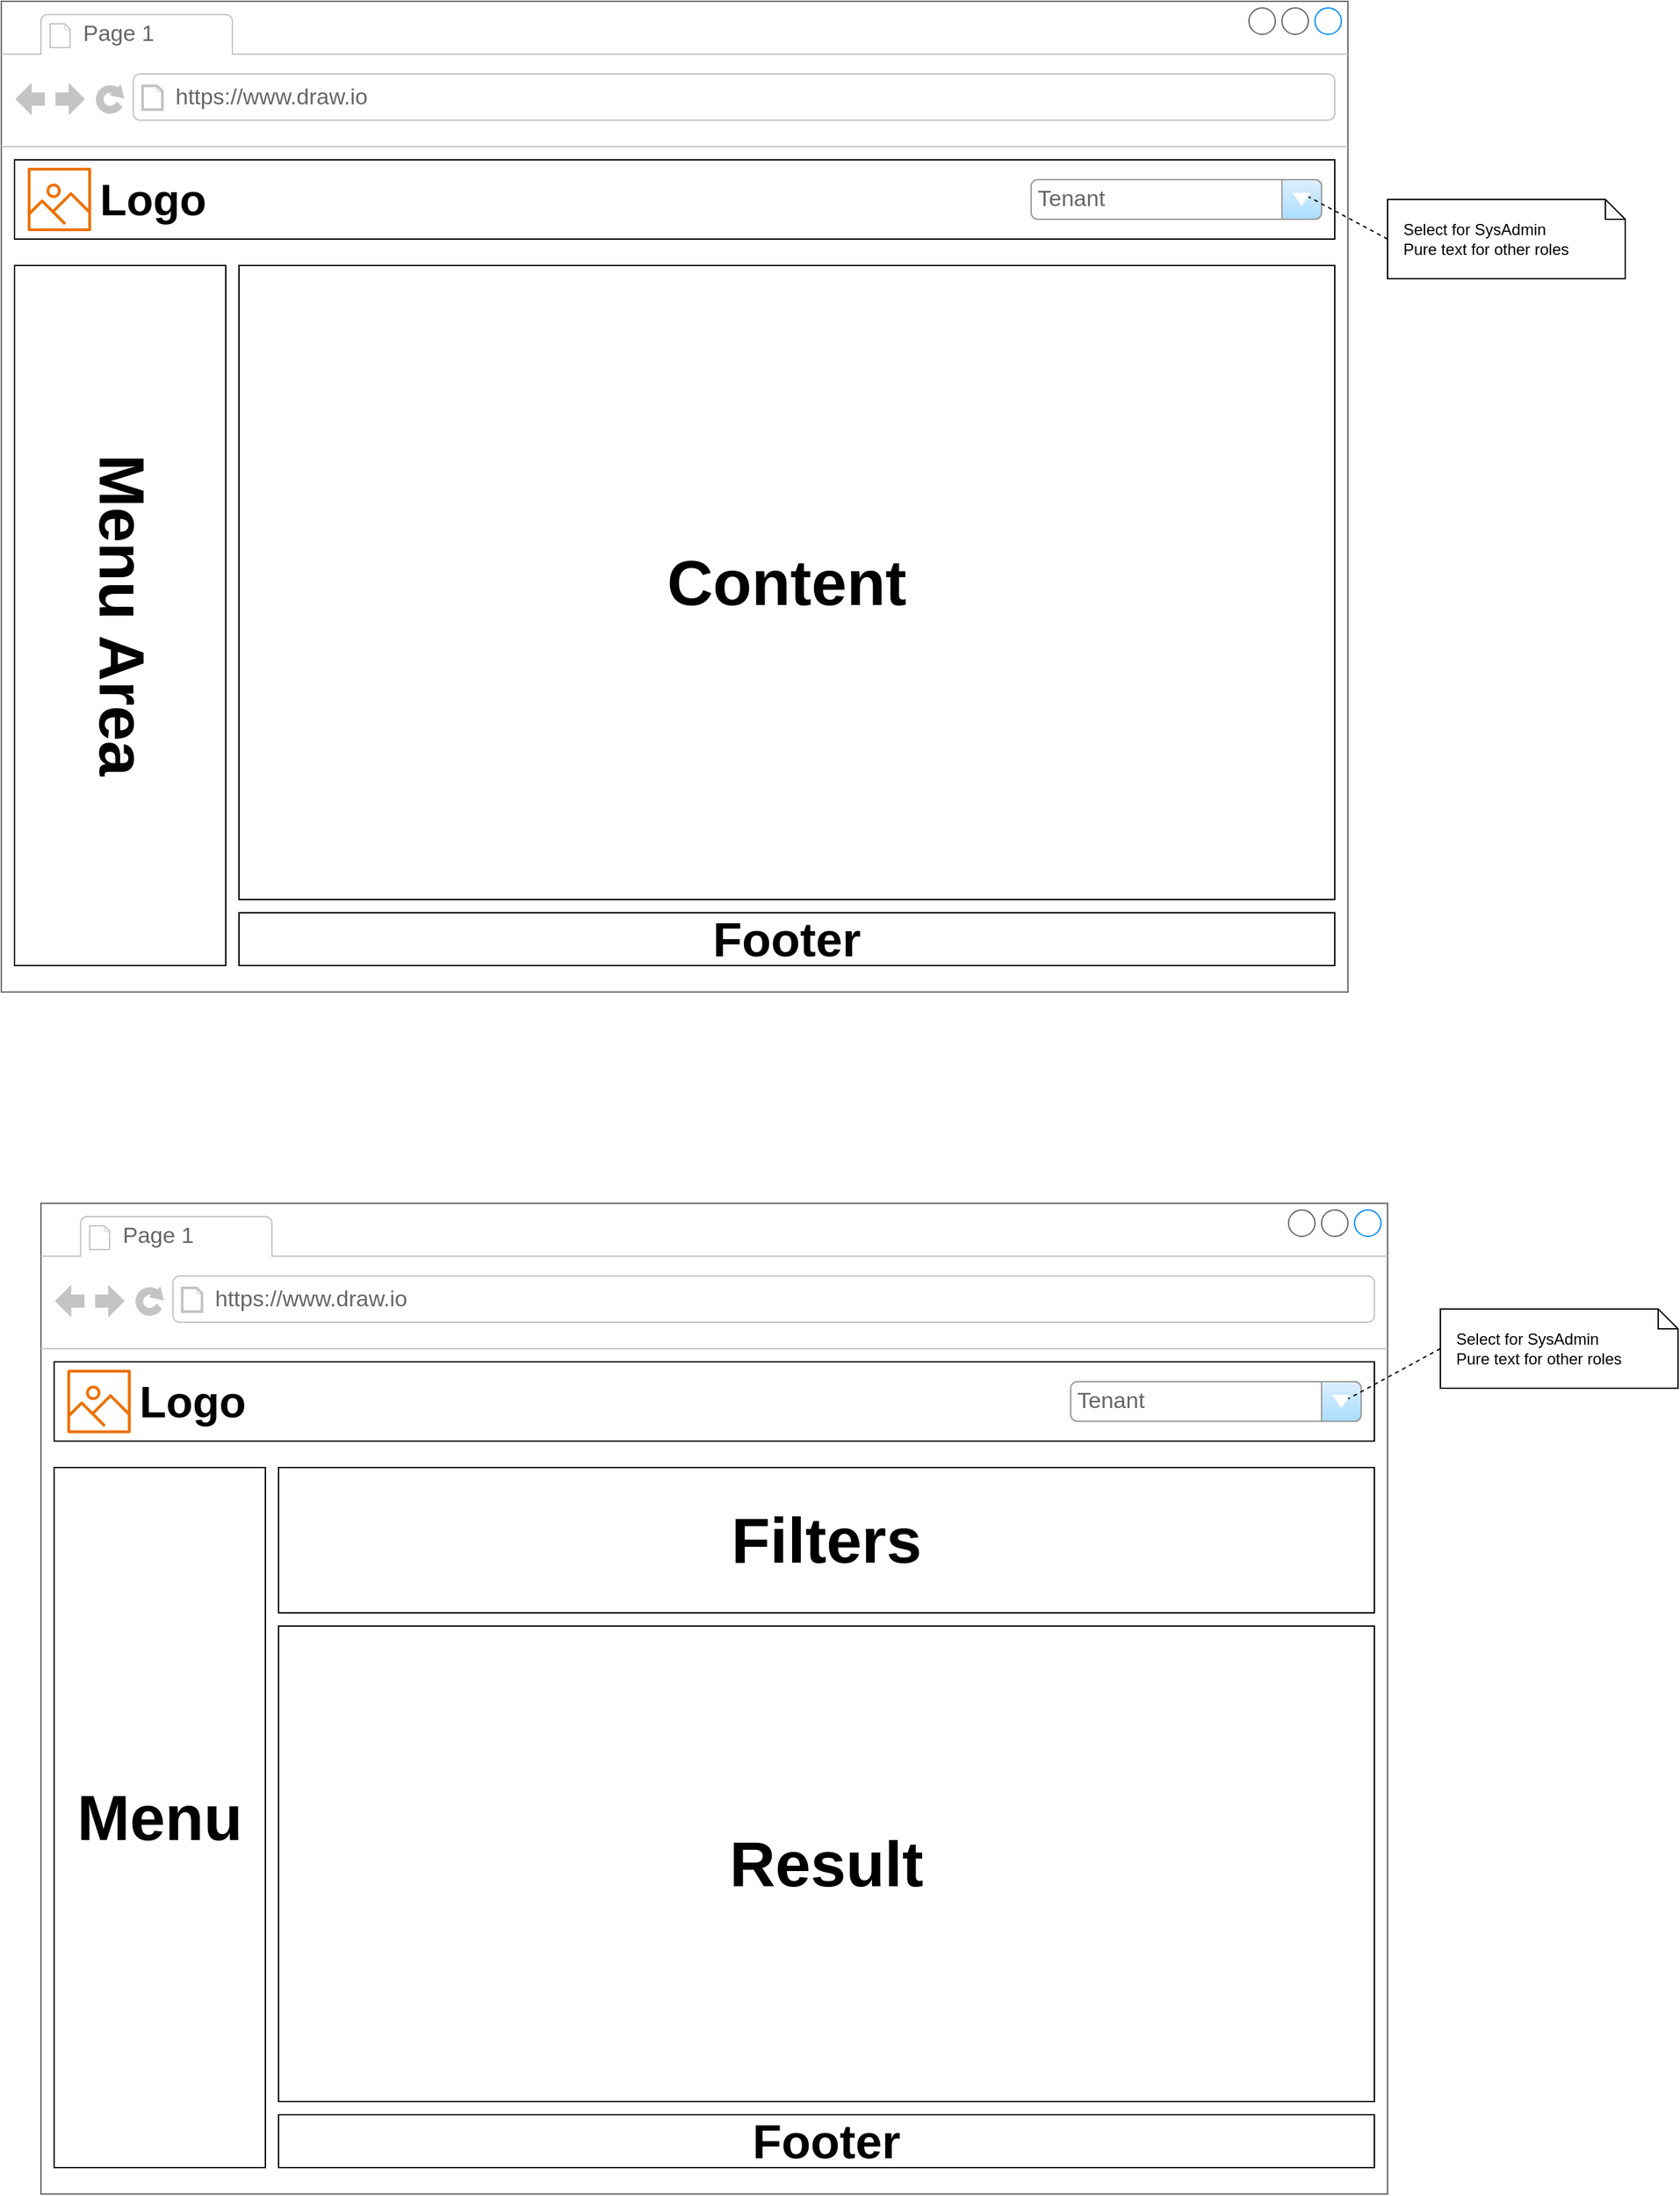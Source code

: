<mxfile>
    <diagram id="clqGciNrwpn7ZiaiFYSg" name="Base layout">
        <mxGraphModel dx="3006" dy="1539" grid="1" gridSize="10" guides="1" tooltips="1" connect="1" arrows="1" fold="1" page="0" pageScale="1" pageWidth="850" pageHeight="1100" math="0" shadow="0">
            <root>
                <mxCell id="0"/>
                <mxCell id="1" parent="0"/>
                <mxCell id="6ZrceldgoguWA6u9PXMK-1" value="" style="strokeWidth=1;shadow=0;dashed=0;align=center;html=1;shape=mxgraph.mockup.containers.browserWindow;rSize=0;strokeColor=#666666;strokeColor2=#008cff;strokeColor3=#c4c4c4;mainText=,;recursiveResize=0;" parent="1" vertex="1">
                    <mxGeometry x="-280" y="-310" width="1020" height="750" as="geometry"/>
                </mxCell>
                <mxCell id="6ZrceldgoguWA6u9PXMK-2" value="Page 1" style="strokeWidth=1;shadow=0;dashed=0;align=center;html=1;shape=mxgraph.mockup.containers.anchor;fontSize=17;fontColor=#666666;align=left;whiteSpace=wrap;" parent="6ZrceldgoguWA6u9PXMK-1" vertex="1">
                    <mxGeometry x="60" y="12" width="110" height="26" as="geometry"/>
                </mxCell>
                <mxCell id="6ZrceldgoguWA6u9PXMK-3" value="https://www.draw.io" style="strokeWidth=1;shadow=0;dashed=0;align=center;html=1;shape=mxgraph.mockup.containers.anchor;rSize=0;fontSize=17;fontColor=#666666;align=left;" parent="6ZrceldgoguWA6u9PXMK-1" vertex="1">
                    <mxGeometry x="130" y="60" width="250" height="26" as="geometry"/>
                </mxCell>
                <mxCell id="6ZrceldgoguWA6u9PXMK-28" value="" style="rounded=0;whiteSpace=wrap;html=1;" parent="6ZrceldgoguWA6u9PXMK-1" vertex="1">
                    <mxGeometry x="10" y="120" width="1000" height="60" as="geometry"/>
                </mxCell>
                <mxCell id="6ZrceldgoguWA6u9PXMK-29" value="" style="sketch=0;outlineConnect=0;fontColor=#232F3E;gradientColor=none;fillColor=#ED7100;strokeColor=none;dashed=0;verticalLabelPosition=bottom;verticalAlign=top;align=center;html=1;fontSize=12;fontStyle=0;aspect=fixed;pointerEvents=1;shape=mxgraph.aws4.container_registry_image;" parent="6ZrceldgoguWA6u9PXMK-1" vertex="1">
                    <mxGeometry x="20" y="126" width="48" height="48" as="geometry"/>
                </mxCell>
                <mxCell id="6ZrceldgoguWA6u9PXMK-30" value="Logo" style="text;html=1;align=center;verticalAlign=middle;whiteSpace=wrap;rounded=0;fontStyle=1;fontSize=33;" parent="6ZrceldgoguWA6u9PXMK-1" vertex="1">
                    <mxGeometry x="85" y="135" width="60" height="30" as="geometry"/>
                </mxCell>
                <mxCell id="6ZrceldgoguWA6u9PXMK-31" value="Tenant" style="strokeWidth=1;shadow=0;dashed=0;align=center;html=1;shape=mxgraph.mockup.forms.comboBox;strokeColor=#999999;fillColor=#ddeeff;align=left;fillColor2=#aaddff;mainText=;fontColor=#666666;fontSize=17;spacingLeft=3;" parent="6ZrceldgoguWA6u9PXMK-1" vertex="1">
                    <mxGeometry x="780" y="135" width="220" height="30" as="geometry"/>
                </mxCell>
                <mxCell id="6ZrceldgoguWA6u9PXMK-35" value="Menu Area" style="rounded=0;whiteSpace=wrap;html=1;fontStyle=1;fontSize=48;textDirection=vertical-lr;textShadow=0;labelBorderColor=none;labelBackgroundColor=none;" parent="6ZrceldgoguWA6u9PXMK-1" vertex="1">
                    <mxGeometry x="10" y="200" width="160" height="530" as="geometry"/>
                </mxCell>
                <mxCell id="6ZrceldgoguWA6u9PXMK-36" value="Content" style="rounded=0;whiteSpace=wrap;html=1;fontStyle=1;fontSize=48;textShadow=0;labelBorderColor=none;labelBackgroundColor=none;" parent="6ZrceldgoguWA6u9PXMK-1" vertex="1">
                    <mxGeometry x="180" y="200" width="830" height="480" as="geometry"/>
                </mxCell>
                <mxCell id="6ZrceldgoguWA6u9PXMK-37" value="&lt;font&gt;Footer&lt;/font&gt;" style="rounded=0;whiteSpace=wrap;html=1;fontStyle=1;fontSize=36;textShadow=0;labelBorderColor=none;labelBackgroundColor=none;" parent="6ZrceldgoguWA6u9PXMK-1" vertex="1">
                    <mxGeometry x="180" y="690" width="830" height="40" as="geometry"/>
                </mxCell>
                <mxCell id="6ZrceldgoguWA6u9PXMK-32" value="Select for SysAdmin&lt;br&gt;Pure text for other roles" style="shape=note;size=15;align=left;spacingLeft=10;html=1;whiteSpace=wrap;" parent="1" vertex="1">
                    <mxGeometry x="770" y="-160" width="180" height="60" as="geometry"/>
                </mxCell>
                <mxCell id="6ZrceldgoguWA6u9PXMK-33" value="" style="edgeStyle=none;endArrow=none;exitX=0;exitY=0.5;dashed=1;html=1;entryX=0.955;entryY=0.433;entryDx=0;entryDy=0;entryPerimeter=0;exitDx=0;exitDy=0;exitPerimeter=0;" parent="1" source="6ZrceldgoguWA6u9PXMK-32" target="6ZrceldgoguWA6u9PXMK-31" edge="1">
                    <mxGeometry x="1" relative="1" as="geometry">
                        <mxPoint x="790" y="-200" as="targetPoint"/>
                    </mxGeometry>
                </mxCell>
                <mxCell id="ReyM5_RSt4veW2r1kumz-1" value="" style="strokeWidth=1;shadow=0;dashed=0;align=center;html=1;shape=mxgraph.mockup.containers.browserWindow;rSize=0;strokeColor=#666666;strokeColor2=#008cff;strokeColor3=#c4c4c4;mainText=,;recursiveResize=0;" parent="1" vertex="1">
                    <mxGeometry x="-250" y="600" width="1020" height="750" as="geometry"/>
                </mxCell>
                <mxCell id="ReyM5_RSt4veW2r1kumz-2" value="Page 1" style="strokeWidth=1;shadow=0;dashed=0;align=center;html=1;shape=mxgraph.mockup.containers.anchor;fontSize=17;fontColor=#666666;align=left;whiteSpace=wrap;" parent="ReyM5_RSt4veW2r1kumz-1" vertex="1">
                    <mxGeometry x="60" y="12" width="110" height="26" as="geometry"/>
                </mxCell>
                <mxCell id="ReyM5_RSt4veW2r1kumz-3" value="https://www.draw.io" style="strokeWidth=1;shadow=0;dashed=0;align=center;html=1;shape=mxgraph.mockup.containers.anchor;rSize=0;fontSize=17;fontColor=#666666;align=left;" parent="ReyM5_RSt4veW2r1kumz-1" vertex="1">
                    <mxGeometry x="130" y="60" width="250" height="26" as="geometry"/>
                </mxCell>
                <mxCell id="ReyM5_RSt4veW2r1kumz-4" value="" style="rounded=0;whiteSpace=wrap;html=1;" parent="ReyM5_RSt4veW2r1kumz-1" vertex="1">
                    <mxGeometry x="10" y="120" width="1000" height="60" as="geometry"/>
                </mxCell>
                <mxCell id="ReyM5_RSt4veW2r1kumz-5" value="" style="sketch=0;outlineConnect=0;fontColor=#232F3E;gradientColor=none;fillColor=#ED7100;strokeColor=none;dashed=0;verticalLabelPosition=bottom;verticalAlign=top;align=center;html=1;fontSize=12;fontStyle=0;aspect=fixed;pointerEvents=1;shape=mxgraph.aws4.container_registry_image;" parent="ReyM5_RSt4veW2r1kumz-1" vertex="1">
                    <mxGeometry x="20" y="126" width="48" height="48" as="geometry"/>
                </mxCell>
                <mxCell id="ReyM5_RSt4veW2r1kumz-6" value="Logo" style="text;html=1;align=center;verticalAlign=middle;whiteSpace=wrap;rounded=0;fontStyle=1;fontSize=33;" parent="ReyM5_RSt4veW2r1kumz-1" vertex="1">
                    <mxGeometry x="85" y="135" width="60" height="30" as="geometry"/>
                </mxCell>
                <mxCell id="ReyM5_RSt4veW2r1kumz-7" value="Tenant" style="strokeWidth=1;shadow=0;dashed=0;align=center;html=1;shape=mxgraph.mockup.forms.comboBox;strokeColor=#999999;fillColor=#ddeeff;align=left;fillColor2=#aaddff;mainText=;fontColor=#666666;fontSize=17;spacingLeft=3;" parent="ReyM5_RSt4veW2r1kumz-1" vertex="1">
                    <mxGeometry x="780" y="135" width="220" height="30" as="geometry"/>
                </mxCell>
                <mxCell id="ReyM5_RSt4veW2r1kumz-8" value="Menu" style="rounded=0;whiteSpace=wrap;html=1;fontStyle=1;fontSize=48;textShadow=0;labelBorderColor=none;labelBackgroundColor=none;" parent="ReyM5_RSt4veW2r1kumz-1" vertex="1">
                    <mxGeometry x="10" y="200" width="160" height="530" as="geometry"/>
                </mxCell>
                <mxCell id="ReyM5_RSt4veW2r1kumz-9" value="Filters" style="rounded=0;whiteSpace=wrap;html=1;fontStyle=1;fontSize=48;textShadow=0;labelBorderColor=none;labelBackgroundColor=none;" parent="ReyM5_RSt4veW2r1kumz-1" vertex="1">
                    <mxGeometry x="180" y="200" width="830" height="110" as="geometry"/>
                </mxCell>
                <mxCell id="ReyM5_RSt4veW2r1kumz-10" value="&lt;font&gt;Footer&lt;/font&gt;" style="rounded=0;whiteSpace=wrap;html=1;fontStyle=1;fontSize=36;textShadow=0;labelBorderColor=none;labelBackgroundColor=none;" parent="ReyM5_RSt4veW2r1kumz-1" vertex="1">
                    <mxGeometry x="180" y="690" width="830" height="40" as="geometry"/>
                </mxCell>
                <mxCell id="ReyM5_RSt4veW2r1kumz-13" value="Result" style="rounded=0;whiteSpace=wrap;html=1;fontStyle=1;fontSize=48;textShadow=0;labelBorderColor=none;labelBackgroundColor=none;" parent="ReyM5_RSt4veW2r1kumz-1" vertex="1">
                    <mxGeometry x="180" y="320" width="830" height="360" as="geometry"/>
                </mxCell>
                <mxCell id="ReyM5_RSt4veW2r1kumz-11" value="Select for SysAdmin&lt;br&gt;Pure text for other roles" style="shape=note;size=15;align=left;spacingLeft=10;html=1;whiteSpace=wrap;" parent="1" vertex="1">
                    <mxGeometry x="810" y="680" width="180" height="60" as="geometry"/>
                </mxCell>
                <mxCell id="ReyM5_RSt4veW2r1kumz-12" value="" style="edgeStyle=none;endArrow=none;exitX=0;exitY=0.5;dashed=1;html=1;entryX=0.955;entryY=0.433;entryDx=0;entryDy=0;entryPerimeter=0;exitDx=0;exitDy=0;exitPerimeter=0;" parent="1" source="ReyM5_RSt4veW2r1kumz-11" target="ReyM5_RSt4veW2r1kumz-7" edge="1">
                    <mxGeometry x="1" relative="1" as="geometry">
                        <mxPoint x="800" y="-190" as="targetPoint"/>
                    </mxGeometry>
                </mxCell>
            </root>
        </mxGraphModel>
    </diagram>
    <diagram id="lObZskvVKfBTT_ei3ULr" name="Person">
        <mxGraphModel dx="3006" dy="1539" grid="1" gridSize="10" guides="1" tooltips="1" connect="1" arrows="1" fold="1" page="0" pageScale="1" pageWidth="850" pageHeight="1100" math="0" shadow="0">
            <root>
                <mxCell id="0"/>
                <mxCell id="1" parent="0"/>
                <mxCell id="2N-irHUCqixMZkYnQF7f-9" value="" style="strokeWidth=1;shadow=0;dashed=0;align=center;html=1;shape=mxgraph.mockup.containers.browserWindow;rSize=0;strokeColor=#666666;strokeColor2=#008cff;strokeColor3=#c4c4c4;mainText=,;recursiveResize=0;" parent="1" vertex="1">
                    <mxGeometry x="-150" y="550" width="1020" height="740" as="geometry"/>
                </mxCell>
                <mxCell id="2N-irHUCqixMZkYnQF7f-10" value="" style="rounded=0;whiteSpace=wrap;html=1;fontStyle=1;fontSize=48;textShadow=0;labelBorderColor=none;labelBackgroundColor=none;" parent="2N-irHUCqixMZkYnQF7f-9" vertex="1">
                    <mxGeometry x="180" y="320" width="830" height="360" as="geometry"/>
                </mxCell>
                <mxCell id="2N-irHUCqixMZkYnQF7f-11" value="" style="rounded=0;whiteSpace=wrap;html=1;fontStyle=1;fontSize=48;textShadow=0;labelBorderColor=none;labelBackgroundColor=none;" parent="2N-irHUCqixMZkYnQF7f-9" vertex="1">
                    <mxGeometry x="180" y="200" width="830" height="110" as="geometry"/>
                </mxCell>
                <mxCell id="2N-irHUCqixMZkYnQF7f-12" value="Page 1" style="strokeWidth=1;shadow=0;dashed=0;align=center;html=1;shape=mxgraph.mockup.containers.anchor;fontSize=17;fontColor=#666666;align=left;whiteSpace=wrap;" parent="2N-irHUCqixMZkYnQF7f-9" vertex="1">
                    <mxGeometry x="60" y="12" width="110" height="26" as="geometry"/>
                </mxCell>
                <mxCell id="2N-irHUCqixMZkYnQF7f-13" value="https://www.draw.io" style="strokeWidth=1;shadow=0;dashed=0;align=center;html=1;shape=mxgraph.mockup.containers.anchor;rSize=0;fontSize=17;fontColor=#666666;align=left;" parent="2N-irHUCqixMZkYnQF7f-9" vertex="1">
                    <mxGeometry x="130" y="60" width="250" height="26" as="geometry"/>
                </mxCell>
                <mxCell id="2N-irHUCqixMZkYnQF7f-14" value="" style="rounded=0;whiteSpace=wrap;html=1;" parent="2N-irHUCqixMZkYnQF7f-9" vertex="1">
                    <mxGeometry x="10" y="120" width="1000" height="60" as="geometry"/>
                </mxCell>
                <mxCell id="2N-irHUCqixMZkYnQF7f-15" value="" style="sketch=0;outlineConnect=0;fontColor=#232F3E;gradientColor=none;fillColor=#ED7100;strokeColor=none;dashed=0;verticalLabelPosition=bottom;verticalAlign=top;align=center;html=1;fontSize=12;fontStyle=0;aspect=fixed;pointerEvents=1;shape=mxgraph.aws4.container_registry_image;" parent="2N-irHUCqixMZkYnQF7f-9" vertex="1">
                    <mxGeometry x="20" y="126" width="48" height="48" as="geometry"/>
                </mxCell>
                <mxCell id="2N-irHUCqixMZkYnQF7f-16" value="Logo" style="text;html=1;align=center;verticalAlign=middle;whiteSpace=wrap;rounded=0;fontStyle=1;fontSize=33;" parent="2N-irHUCqixMZkYnQF7f-9" vertex="1">
                    <mxGeometry x="85" y="135" width="60" height="30" as="geometry"/>
                </mxCell>
                <mxCell id="2N-irHUCqixMZkYnQF7f-17" value="Tenant" style="strokeWidth=1;shadow=0;dashed=0;align=center;html=1;shape=mxgraph.mockup.forms.comboBox;strokeColor=#999999;fillColor=#ddeeff;align=left;fillColor2=#aaddff;mainText=;fontColor=#666666;fontSize=17;spacingLeft=3;" parent="2N-irHUCqixMZkYnQF7f-9" vertex="1">
                    <mxGeometry x="780" y="135" width="220" height="30" as="geometry"/>
                </mxCell>
                <mxCell id="2N-irHUCqixMZkYnQF7f-18" value="Menu Area" style="rounded=0;whiteSpace=wrap;html=1;fontStyle=1;fontSize=48;textDirection=vertical-lr;textShadow=0;labelBorderColor=none;labelBackgroundColor=none;" parent="2N-irHUCqixMZkYnQF7f-9" vertex="1">
                    <mxGeometry x="10" y="200" width="160" height="530" as="geometry"/>
                </mxCell>
                <mxCell id="2N-irHUCqixMZkYnQF7f-19" value="&lt;font&gt;Footer&lt;/font&gt;" style="rounded=0;whiteSpace=wrap;html=1;fontStyle=1;fontSize=36;textShadow=0;labelBorderColor=none;labelBackgroundColor=none;" parent="2N-irHUCqixMZkYnQF7f-9" vertex="1">
                    <mxGeometry x="180" y="690" width="830" height="40" as="geometry"/>
                </mxCell>
                <mxCell id="2N-irHUCqixMZkYnQF7f-20" value="&lt;&lt; Prev 1 2 3 4 5 6 7 8 9 10 Next &gt;&gt;" style="strokeWidth=1;shadow=0;dashed=0;align=center;html=1;shape=mxgraph.mockup.navigation.pagination;linkText=;fontSize=17;fontColor=#0000ff;fontStyle=4;" parent="2N-irHUCqixMZkYnQF7f-9" vertex="1">
                    <mxGeometry x="420" y="650" width="350" height="30" as="geometry"/>
                </mxCell>
                <mxCell id="2N-irHUCqixMZkYnQF7f-21" value="Person*" style="strokeWidth=1;shadow=0;dashed=0;align=center;html=1;shape=mxgraph.mockup.text.textBox;fontColor=#666666;align=left;fontSize=17;spacingLeft=4;spacingTop=-3;whiteSpace=wrap;strokeColor=#666666;mainText=" parent="2N-irHUCqixMZkYnQF7f-9" vertex="1">
                    <mxGeometry x="200" y="240" width="260" height="30" as="geometry"/>
                </mxCell>
                <mxCell id="2N-irHUCqixMZkYnQF7f-22" value="Query" style="rounded=1;fillColor=#0057D8;strokeColor=none;html=1;whiteSpace=wrap;fontColor=#ffffff;align=center;verticalAlign=middle;fontStyle=0;fontSize=12;sketch=0;" parent="2N-irHUCqixMZkYnQF7f-9" vertex="1">
                    <mxGeometry x="467" y="240" width="86" height="33" as="geometry"/>
                </mxCell>
                <mxCell id="2N-irHUCqixMZkYnQF7f-28" value="" style="rounded=0;whiteSpace=wrap;html=1;fontStyle=1;fontSize=48;textShadow=0;labelBorderColor=none;labelBackgroundColor=none;" parent="2N-irHUCqixMZkYnQF7f-9" vertex="1">
                    <mxGeometry x="485" y="200" width="525" height="480" as="geometry"/>
                </mxCell>
                <mxCell id="2N-irHUCqixMZkYnQF7f-24" value="&amp;nbsp; &amp;nbsp; &amp;nbsp;Name" style="swimlane;fontStyle=0;childLayout=stackLayout;horizontal=1;startSize=30;horizontalStack=0;resizeParent=1;resizeParentMax=0;resizeLast=0;collapsible=1;marginBottom=0;whiteSpace=wrap;html=1;align=left;" parent="2N-irHUCqixMZkYnQF7f-9" vertex="1">
                    <mxGeometry x="180" y="320" width="306" height="120" as="geometry"/>
                </mxCell>
                <mxCell id="2N-irHUCqixMZkYnQF7f-25" value="Person 1" style="text;strokeColor=none;fillColor=none;align=left;verticalAlign=middle;spacingLeft=4;spacingRight=4;overflow=hidden;points=[[0,0.5],[1,0.5]];portConstraint=eastwest;rotatable=0;whiteSpace=wrap;html=1;" parent="2N-irHUCqixMZkYnQF7f-24" vertex="1">
                    <mxGeometry y="30" width="306" height="30" as="geometry"/>
                </mxCell>
                <mxCell id="2N-irHUCqixMZkYnQF7f-26" value="Person 2" style="text;strokeColor=none;fillColor=none;align=left;verticalAlign=middle;spacingLeft=4;spacingRight=4;overflow=hidden;points=[[0,0.5],[1,0.5]];portConstraint=eastwest;rotatable=0;whiteSpace=wrap;html=1;" parent="2N-irHUCqixMZkYnQF7f-24" vertex="1">
                    <mxGeometry y="60" width="306" height="30" as="geometry"/>
                </mxCell>
                <mxCell id="2N-irHUCqixMZkYnQF7f-27" value="Person 3" style="text;strokeColor=none;fillColor=none;align=left;verticalAlign=middle;spacingLeft=4;spacingRight=4;overflow=hidden;points=[[0,0.5],[1,0.5]];portConstraint=eastwest;rotatable=0;whiteSpace=wrap;html=1;" parent="2N-irHUCqixMZkYnQF7f-24" vertex="1">
                    <mxGeometry y="90" width="306" height="30" as="geometry"/>
                </mxCell>
                <mxCell id="2N-irHUCqixMZkYnQF7f-29" value="Person 2" style="strokeWidth=1;shadow=0;dashed=0;align=center;html=1;shape=mxgraph.mockup.text.textBox;fontColor=#666666;align=left;fontSize=17;spacingLeft=4;spacingTop=-3;whiteSpace=wrap;strokeColor=#666666;mainText=" parent="2N-irHUCqixMZkYnQF7f-9" vertex="1">
                    <mxGeometry x="500" y="220" width="500" height="30" as="geometry"/>
                </mxCell>
                <mxCell id="m-Gy2ZvcfOgJcbtpUvBB-1" value="Assets" style="childLayout=tableLayout;recursiveResize=0;strokeColor=#98bf21;fillColor=#A7C942;shadow=1;" parent="2N-irHUCqixMZkYnQF7f-9" vertex="1">
                    <mxGeometry x="500" y="330" width="490" height="330" as="geometry"/>
                </mxCell>
                <mxCell id="m-Gy2ZvcfOgJcbtpUvBB-2" style="shape=tableRow;horizontal=0;startSize=0;swimlaneHead=0;swimlaneBody=0;top=0;left=0;bottom=0;right=0;dropTarget=0;collapsible=0;recursiveResize=0;expand=0;fontStyle=0;strokeColor=inherit;fillColor=#ffffff;" parent="m-Gy2ZvcfOgJcbtpUvBB-1" vertex="1">
                    <mxGeometry width="490" height="68" as="geometry"/>
                </mxCell>
                <mxCell id="m-Gy2ZvcfOgJcbtpUvBB-3" value="Team name" style="connectable=0;recursiveResize=0;strokeColor=inherit;fillColor=#A7C942;align=center;fontStyle=1;fontColor=#FFFFFF;html=1;" parent="m-Gy2ZvcfOgJcbtpUvBB-2" vertex="1">
                    <mxGeometry width="330" height="68" as="geometry">
                        <mxRectangle width="330" height="68" as="alternateBounds"/>
                    </mxGeometry>
                </mxCell>
                <mxCell id="m-Gy2ZvcfOgJcbtpUvBB-4" value="" style="connectable=0;recursiveResize=0;strokeColor=inherit;fillColor=#A7C942;align=center;fontStyle=1;fontColor=#FFFFFF;html=1;" parent="m-Gy2ZvcfOgJcbtpUvBB-2" vertex="1">
                    <mxGeometry x="330" width="20" height="68" as="geometry">
                        <mxRectangle width="20" height="68" as="alternateBounds"/>
                    </mxGeometry>
                </mxCell>
                <mxCell id="m-Gy2ZvcfOgJcbtpUvBB-5" value="" style="connectable=0;recursiveResize=0;strokeColor=inherit;fillColor=#A7C942;align=center;fontStyle=1;fontColor=#FFFFFF;html=1;" parent="m-Gy2ZvcfOgJcbtpUvBB-2" vertex="1">
                    <mxGeometry x="350" width="140" height="68" as="geometry">
                        <mxRectangle width="140" height="68" as="alternateBounds"/>
                    </mxGeometry>
                </mxCell>
                <mxCell id="m-Gy2ZvcfOgJcbtpUvBB-6" value="" style="shape=tableRow;horizontal=0;startSize=0;swimlaneHead=0;swimlaneBody=0;top=0;left=0;bottom=0;right=0;dropTarget=0;collapsible=0;recursiveResize=0;expand=0;fontStyle=0;strokeColor=inherit;fillColor=#ffffff;" parent="m-Gy2ZvcfOgJcbtpUvBB-1" vertex="1">
                    <mxGeometry y="68" width="490" height="66" as="geometry"/>
                </mxCell>
                <mxCell id="m-Gy2ZvcfOgJcbtpUvBB-7" value="Value 1" style="connectable=0;recursiveResize=0;strokeColor=inherit;fillColor=inherit;align=center;whiteSpace=wrap;html=1;" parent="m-Gy2ZvcfOgJcbtpUvBB-6" vertex="1">
                    <mxGeometry width="330" height="66" as="geometry">
                        <mxRectangle width="330" height="66" as="alternateBounds"/>
                    </mxGeometry>
                </mxCell>
                <mxCell id="m-Gy2ZvcfOgJcbtpUvBB-8" value="" style="connectable=0;recursiveResize=0;strokeColor=inherit;fillColor=inherit;align=center;whiteSpace=wrap;html=1;" parent="m-Gy2ZvcfOgJcbtpUvBB-6" vertex="1">
                    <mxGeometry x="330" width="20" height="66" as="geometry">
                        <mxRectangle width="20" height="66" as="alternateBounds"/>
                    </mxGeometry>
                </mxCell>
                <mxCell id="m-Gy2ZvcfOgJcbtpUvBB-9" value="" style="connectable=0;recursiveResize=0;strokeColor=inherit;fillColor=inherit;align=center;whiteSpace=wrap;html=1;" parent="m-Gy2ZvcfOgJcbtpUvBB-6" vertex="1">
                    <mxGeometry x="350" width="140" height="66" as="geometry">
                        <mxRectangle width="140" height="66" as="alternateBounds"/>
                    </mxGeometry>
                </mxCell>
                <mxCell id="m-Gy2ZvcfOgJcbtpUvBB-10" value="" style="shape=tableRow;horizontal=0;startSize=0;swimlaneHead=0;swimlaneBody=0;top=0;left=0;bottom=0;right=0;dropTarget=0;collapsible=0;recursiveResize=0;expand=0;fontStyle=1;strokeColor=inherit;fillColor=#EAF2D3;" parent="m-Gy2ZvcfOgJcbtpUvBB-1" vertex="1">
                    <mxGeometry y="134" width="490" height="64" as="geometry"/>
                </mxCell>
                <mxCell id="m-Gy2ZvcfOgJcbtpUvBB-11" value="Team 4" style="connectable=0;recursiveResize=0;strokeColor=inherit;fillColor=inherit;whiteSpace=wrap;html=1;" parent="m-Gy2ZvcfOgJcbtpUvBB-10" vertex="1">
                    <mxGeometry width="330" height="64" as="geometry">
                        <mxRectangle width="330" height="64" as="alternateBounds"/>
                    </mxGeometry>
                </mxCell>
                <mxCell id="m-Gy2ZvcfOgJcbtpUvBB-12" value="" style="connectable=0;recursiveResize=0;strokeColor=inherit;fillColor=inherit;whiteSpace=wrap;html=1;" parent="m-Gy2ZvcfOgJcbtpUvBB-10" vertex="1">
                    <mxGeometry x="330" width="20" height="64" as="geometry">
                        <mxRectangle width="20" height="64" as="alternateBounds"/>
                    </mxGeometry>
                </mxCell>
                <mxCell id="m-Gy2ZvcfOgJcbtpUvBB-13" value="" style="connectable=0;recursiveResize=0;strokeColor=inherit;fillColor=inherit;whiteSpace=wrap;html=1;" parent="m-Gy2ZvcfOgJcbtpUvBB-10" vertex="1">
                    <mxGeometry x="350" width="140" height="64" as="geometry">
                        <mxRectangle width="140" height="64" as="alternateBounds"/>
                    </mxGeometry>
                </mxCell>
                <mxCell id="m-Gy2ZvcfOgJcbtpUvBB-14" value="" style="shape=tableRow;horizontal=0;startSize=0;swimlaneHead=0;swimlaneBody=0;top=0;left=0;bottom=0;right=0;dropTarget=0;collapsible=0;recursiveResize=0;expand=0;fontStyle=0;strokeColor=inherit;fillColor=#ffffff;" parent="m-Gy2ZvcfOgJcbtpUvBB-1" vertex="1">
                    <mxGeometry y="198" width="490" height="68" as="geometry"/>
                </mxCell>
                <mxCell id="m-Gy2ZvcfOgJcbtpUvBB-15" value="Value 7" style="connectable=0;recursiveResize=0;strokeColor=inherit;fillColor=inherit;fontStyle=0;align=center;whiteSpace=wrap;html=1;" parent="m-Gy2ZvcfOgJcbtpUvBB-14" vertex="1">
                    <mxGeometry width="330" height="68" as="geometry">
                        <mxRectangle width="330" height="68" as="alternateBounds"/>
                    </mxGeometry>
                </mxCell>
                <mxCell id="m-Gy2ZvcfOgJcbtpUvBB-16" value="" style="connectable=0;recursiveResize=0;strokeColor=inherit;fillColor=inherit;fontStyle=0;align=center;whiteSpace=wrap;html=1;" parent="m-Gy2ZvcfOgJcbtpUvBB-14" vertex="1">
                    <mxGeometry x="330" width="20" height="68" as="geometry">
                        <mxRectangle width="20" height="68" as="alternateBounds"/>
                    </mxGeometry>
                </mxCell>
                <mxCell id="m-Gy2ZvcfOgJcbtpUvBB-17" value="" style="connectable=0;recursiveResize=0;strokeColor=inherit;fillColor=inherit;fontStyle=0;align=center;whiteSpace=wrap;html=1;" parent="m-Gy2ZvcfOgJcbtpUvBB-14" vertex="1">
                    <mxGeometry x="350" width="140" height="68" as="geometry">
                        <mxRectangle width="140" height="68" as="alternateBounds"/>
                    </mxGeometry>
                </mxCell>
                <mxCell id="m-Gy2ZvcfOgJcbtpUvBB-18" value="" style="shape=tableRow;horizontal=0;startSize=0;swimlaneHead=0;swimlaneBody=0;top=0;left=0;bottom=0;right=0;dropTarget=0;collapsible=0;recursiveResize=0;expand=0;fontStyle=1;strokeColor=inherit;fillColor=#EAF2D3;" parent="m-Gy2ZvcfOgJcbtpUvBB-1" vertex="1">
                    <mxGeometry y="266" width="490" height="64" as="geometry"/>
                </mxCell>
                <mxCell id="m-Gy2ZvcfOgJcbtpUvBB-19" value="Value 10" style="connectable=0;recursiveResize=0;strokeColor=inherit;fillColor=inherit;whiteSpace=wrap;html=1;" parent="m-Gy2ZvcfOgJcbtpUvBB-18" vertex="1">
                    <mxGeometry width="330" height="64" as="geometry">
                        <mxRectangle width="330" height="64" as="alternateBounds"/>
                    </mxGeometry>
                </mxCell>
                <mxCell id="m-Gy2ZvcfOgJcbtpUvBB-20" value="" style="connectable=0;recursiveResize=0;strokeColor=inherit;fillColor=inherit;whiteSpace=wrap;html=1;" parent="m-Gy2ZvcfOgJcbtpUvBB-18" vertex="1">
                    <mxGeometry x="330" width="20" height="64" as="geometry">
                        <mxRectangle width="20" height="64" as="alternateBounds"/>
                    </mxGeometry>
                </mxCell>
                <mxCell id="m-Gy2ZvcfOgJcbtpUvBB-21" value="" style="connectable=0;recursiveResize=0;strokeColor=inherit;fillColor=inherit;whiteSpace=wrap;html=1;" parent="m-Gy2ZvcfOgJcbtpUvBB-18" vertex="1">
                    <mxGeometry x="350" width="140" height="64" as="geometry">
                        <mxRectangle width="140" height="64" as="alternateBounds"/>
                    </mxGeometry>
                </mxCell>
                <mxCell id="m-Gy2ZvcfOgJcbtpUvBB-35" value="Save" style="rounded=1;fillColor=#0057D8;strokeColor=none;html=1;whiteSpace=wrap;fontColor=#ffffff;align=center;verticalAlign=middle;fontStyle=0;fontSize=12;sketch=0;" parent="2N-irHUCqixMZkYnQF7f-9" vertex="1">
                    <mxGeometry x="914" y="260" width="86" height="33" as="geometry"/>
                </mxCell>
                <mxCell id="GVGiPcKEywo4mx2jwnKM-1" value="" style="shape=mxgraph.signs.healthcare.eye;html=1;pointerEvents=1;fillColor=#000000;strokeColor=none;verticalLabelPosition=bottom;verticalAlign=top;align=center;" parent="2N-irHUCqixMZkYnQF7f-9" vertex="1">
                    <mxGeometry x="900" y="420" width="36" height="20" as="geometry"/>
                </mxCell>
                <mxCell id="GVGiPcKEywo4mx2jwnKM-2" value="" style="shape=mxgraph.signs.healthcare.eye;html=1;pointerEvents=1;fillColor=#000000;strokeColor=none;verticalLabelPosition=bottom;verticalAlign=top;align=center;" parent="2N-irHUCqixMZkYnQF7f-9" vertex="1">
                    <mxGeometry x="900" y="485" width="36" height="20" as="geometry"/>
                </mxCell>
                <mxCell id="GVGiPcKEywo4mx2jwnKM-3" value="" style="shape=mxgraph.signs.healthcare.eye;html=1;pointerEvents=1;fillColor=#000000;strokeColor=none;verticalLabelPosition=bottom;verticalAlign=top;align=center;" parent="2N-irHUCqixMZkYnQF7f-9" vertex="1">
                    <mxGeometry x="900" y="550" width="36" height="20" as="geometry"/>
                </mxCell>
                <mxCell id="GVGiPcKEywo4mx2jwnKM-4" value="" style="shape=mxgraph.signs.healthcare.eye;html=1;pointerEvents=1;fillColor=#000000;strokeColor=none;verticalLabelPosition=bottom;verticalAlign=top;align=center;" parent="2N-irHUCqixMZkYnQF7f-9" vertex="1">
                    <mxGeometry x="900" y="620" width="36" height="20" as="geometry"/>
                </mxCell>
                <mxCell id="ufLCGZy6sxuTEGPr61Zt-4" value="" style="strokeWidth=1;shadow=0;dashed=0;align=center;html=1;shape=mxgraph.mockup.containers.browserWindow;rSize=0;strokeColor=#666666;strokeColor2=#008cff;strokeColor3=#c4c4c4;mainText=,;recursiveResize=0;" parent="1" vertex="1">
                    <mxGeometry x="-150" y="-280" width="1020" height="740" as="geometry"/>
                </mxCell>
                <mxCell id="2N-irHUCqixMZkYnQF7f-4" value="" style="rounded=0;whiteSpace=wrap;html=1;fontStyle=1;fontSize=48;textShadow=0;labelBorderColor=none;labelBackgroundColor=none;" parent="ufLCGZy6sxuTEGPr61Zt-4" vertex="1">
                    <mxGeometry x="180" y="320" width="830" height="360" as="geometry"/>
                </mxCell>
                <mxCell id="2N-irHUCqixMZkYnQF7f-1" value="" style="rounded=0;whiteSpace=wrap;html=1;fontStyle=1;fontSize=48;textShadow=0;labelBorderColor=none;labelBackgroundColor=none;" parent="ufLCGZy6sxuTEGPr61Zt-4" vertex="1">
                    <mxGeometry x="180" y="200" width="830" height="110" as="geometry"/>
                </mxCell>
                <mxCell id="ufLCGZy6sxuTEGPr61Zt-5" value="Page 1" style="strokeWidth=1;shadow=0;dashed=0;align=center;html=1;shape=mxgraph.mockup.containers.anchor;fontSize=17;fontColor=#666666;align=left;whiteSpace=wrap;" parent="ufLCGZy6sxuTEGPr61Zt-4" vertex="1">
                    <mxGeometry x="60" y="12" width="110" height="26" as="geometry"/>
                </mxCell>
                <mxCell id="ufLCGZy6sxuTEGPr61Zt-6" value="https://www.draw.io" style="strokeWidth=1;shadow=0;dashed=0;align=center;html=1;shape=mxgraph.mockup.containers.anchor;rSize=0;fontSize=17;fontColor=#666666;align=left;" parent="ufLCGZy6sxuTEGPr61Zt-4" vertex="1">
                    <mxGeometry x="130" y="60" width="250" height="26" as="geometry"/>
                </mxCell>
                <mxCell id="ufLCGZy6sxuTEGPr61Zt-7" value="" style="rounded=0;whiteSpace=wrap;html=1;" parent="ufLCGZy6sxuTEGPr61Zt-4" vertex="1">
                    <mxGeometry x="10" y="120" width="1000" height="60" as="geometry"/>
                </mxCell>
                <mxCell id="ufLCGZy6sxuTEGPr61Zt-8" value="" style="sketch=0;outlineConnect=0;fontColor=#232F3E;gradientColor=none;fillColor=#ED7100;strokeColor=none;dashed=0;verticalLabelPosition=bottom;verticalAlign=top;align=center;html=1;fontSize=12;fontStyle=0;aspect=fixed;pointerEvents=1;shape=mxgraph.aws4.container_registry_image;" parent="ufLCGZy6sxuTEGPr61Zt-4" vertex="1">
                    <mxGeometry x="20" y="126" width="48" height="48" as="geometry"/>
                </mxCell>
                <mxCell id="ufLCGZy6sxuTEGPr61Zt-9" value="Logo" style="text;html=1;align=center;verticalAlign=middle;whiteSpace=wrap;rounded=0;fontStyle=1;fontSize=33;" parent="ufLCGZy6sxuTEGPr61Zt-4" vertex="1">
                    <mxGeometry x="85" y="135" width="60" height="30" as="geometry"/>
                </mxCell>
                <mxCell id="ufLCGZy6sxuTEGPr61Zt-10" value="Tenant" style="strokeWidth=1;shadow=0;dashed=0;align=center;html=1;shape=mxgraph.mockup.forms.comboBox;strokeColor=#999999;fillColor=#ddeeff;align=left;fillColor2=#aaddff;mainText=;fontColor=#666666;fontSize=17;spacingLeft=3;" parent="ufLCGZy6sxuTEGPr61Zt-4" vertex="1">
                    <mxGeometry x="780" y="135" width="220" height="30" as="geometry"/>
                </mxCell>
                <mxCell id="ufLCGZy6sxuTEGPr61Zt-11" value="Menu Area" style="rounded=0;whiteSpace=wrap;html=1;fontStyle=1;fontSize=48;textDirection=vertical-lr;textShadow=0;labelBorderColor=none;labelBackgroundColor=none;" parent="ufLCGZy6sxuTEGPr61Zt-4" vertex="1">
                    <mxGeometry x="10" y="200" width="160" height="530" as="geometry"/>
                </mxCell>
                <mxCell id="ufLCGZy6sxuTEGPr61Zt-13" value="&lt;font&gt;Footer&lt;/font&gt;" style="rounded=0;whiteSpace=wrap;html=1;fontStyle=1;fontSize=36;textShadow=0;labelBorderColor=none;labelBackgroundColor=none;" parent="ufLCGZy6sxuTEGPr61Zt-4" vertex="1">
                    <mxGeometry x="180" y="690" width="830" height="40" as="geometry"/>
                </mxCell>
                <mxCell id="ufLCGZy6sxuTEGPr61Zt-50" value="&lt;&lt; Prev 1 2 3 4 5 6 7 8 9 10 Next &gt;&gt;" style="strokeWidth=1;shadow=0;dashed=0;align=center;html=1;shape=mxgraph.mockup.navigation.pagination;linkText=;fontSize=17;fontColor=#0000ff;fontStyle=4;" parent="ufLCGZy6sxuTEGPr61Zt-4" vertex="1">
                    <mxGeometry x="420" y="650" width="350" height="30" as="geometry"/>
                </mxCell>
                <mxCell id="ufLCGZy6sxuTEGPr61Zt-51" value="Person*" style="strokeWidth=1;shadow=0;dashed=0;align=center;html=1;shape=mxgraph.mockup.text.textBox;fontColor=#666666;align=left;fontSize=17;spacingLeft=4;spacingTop=-3;whiteSpace=wrap;strokeColor=#666666;mainText=" parent="ufLCGZy6sxuTEGPr61Zt-4" vertex="1">
                    <mxGeometry x="200" y="240" width="260" height="30" as="geometry"/>
                </mxCell>
                <mxCell id="2N-irHUCqixMZkYnQF7f-3" value="Query" style="rounded=1;fillColor=#0057D8;strokeColor=none;html=1;whiteSpace=wrap;fontColor=#ffffff;align=center;verticalAlign=middle;fontStyle=0;fontSize=12;sketch=0;" parent="ufLCGZy6sxuTEGPr61Zt-4" vertex="1">
                    <mxGeometry x="467" y="240" width="86" height="33" as="geometry"/>
                </mxCell>
                <mxCell id="m-Gy2ZvcfOgJcbtpUvBB-38" value="" style="verticalLabelPosition=bottom;verticalAlign=top;html=1;shadow=0;dashed=0;strokeWidth=1;shape=mxgraph.ios.iAddIcon;fillColor=#7AdF78;fillColor2=#1A9917;strokeColor=#ffffff;sketch=0;" parent="ufLCGZy6sxuTEGPr61Zt-4" vertex="1">
                    <mxGeometry x="890" y="243" width="30" height="30" as="geometry"/>
                </mxCell>
                <mxCell id="m-Gy2ZvcfOgJcbtpUvBB-39" value="Create new Person" style="text;html=1;align=center;verticalAlign=middle;whiteSpace=wrap;rounded=0;" parent="ufLCGZy6sxuTEGPr61Zt-4" vertex="1">
                    <mxGeometry x="920" y="243" width="80" height="30" as="geometry"/>
                </mxCell>
                <mxCell id="ufLCGZy6sxuTEGPr61Zt-14" value="Select for SysAdmin&lt;br&gt;Pure text for other roles" style="shape=note;size=15;align=left;spacingLeft=10;html=1;whiteSpace=wrap;" parent="1" vertex="1">
                    <mxGeometry x="920" y="-160" width="180" height="60" as="geometry"/>
                </mxCell>
                <mxCell id="ufLCGZy6sxuTEGPr61Zt-15" value="" style="edgeStyle=none;endArrow=none;exitX=0;exitY=0.5;dashed=1;html=1;entryX=0.955;entryY=0.433;entryDx=0;entryDy=0;entryPerimeter=0;exitDx=0;exitDy=0;exitPerimeter=0;" parent="1" source="ufLCGZy6sxuTEGPr61Zt-14" target="ufLCGZy6sxuTEGPr61Zt-10" edge="1">
                    <mxGeometry x="1" relative="1" as="geometry">
                        <mxPoint x="790" y="-200" as="targetPoint"/>
                    </mxGeometry>
                </mxCell>
                <mxCell id="2N-irHUCqixMZkYnQF7f-5" value="&amp;nbsp; &amp;nbsp; &amp;nbsp;Name" style="swimlane;fontStyle=0;childLayout=stackLayout;horizontal=1;startSize=30;horizontalStack=0;resizeParent=1;resizeParentMax=0;resizeLast=0;collapsible=1;marginBottom=0;whiteSpace=wrap;html=1;align=left;" parent="1" vertex="1">
                    <mxGeometry x="30" y="40" width="830" height="120" as="geometry"/>
                </mxCell>
                <mxCell id="2N-irHUCqixMZkYnQF7f-6" value="Person 1" style="text;strokeColor=none;fillColor=none;align=left;verticalAlign=middle;spacingLeft=4;spacingRight=4;overflow=hidden;points=[[0,0.5],[1,0.5]];portConstraint=eastwest;rotatable=0;whiteSpace=wrap;html=1;" parent="2N-irHUCqixMZkYnQF7f-5" vertex="1">
                    <mxGeometry y="30" width="830" height="30" as="geometry"/>
                </mxCell>
                <mxCell id="2N-irHUCqixMZkYnQF7f-7" value="Person 2" style="text;strokeColor=none;fillColor=none;align=left;verticalAlign=middle;spacingLeft=4;spacingRight=4;overflow=hidden;points=[[0,0.5],[1,0.5]];portConstraint=eastwest;rotatable=0;whiteSpace=wrap;html=1;" parent="2N-irHUCqixMZkYnQF7f-5" vertex="1">
                    <mxGeometry y="60" width="830" height="30" as="geometry"/>
                </mxCell>
                <mxCell id="2N-irHUCqixMZkYnQF7f-8" value="Person 3" style="text;strokeColor=none;fillColor=none;align=left;verticalAlign=middle;spacingLeft=4;spacingRight=4;overflow=hidden;points=[[0,0.5],[1,0.5]];portConstraint=eastwest;rotatable=0;whiteSpace=wrap;html=1;" parent="2N-irHUCqixMZkYnQF7f-5" vertex="1">
                    <mxGeometry y="90" width="830" height="30" as="geometry"/>
                </mxCell>
                <mxCell id="m-Gy2ZvcfOgJcbtpUvBB-36" value="Only visible when Person is already registered on database" style="shape=note;size=15;align=left;spacingLeft=10;html=1;whiteSpace=wrap;" parent="1" vertex="1">
                    <mxGeometry x="990" y="780" width="170" height="110" as="geometry"/>
                </mxCell>
                <mxCell id="m-Gy2ZvcfOgJcbtpUvBB-37" value="" style="edgeStyle=none;endArrow=none;exitX=0;exitY=0.5;dashed=1;html=1;exitDx=0;exitDy=0;exitPerimeter=0;" parent="1" source="m-Gy2ZvcfOgJcbtpUvBB-36" target="m-Gy2ZvcfOgJcbtpUvBB-2" edge="1">
                    <mxGeometry x="1" relative="1" as="geometry">
                        <mxPoint x="910" y="808" as="targetPoint"/>
                    </mxGeometry>
                </mxCell>
                <mxCell id="m-Gy2ZvcfOgJcbtpUvBB-40" value="" style="edgeStyle=none;endArrow=none;exitX=0.169;exitY=0.333;dashed=1;html=1;exitDx=0;exitDy=0;exitPerimeter=0;entryX=0.505;entryY=0.005;entryDx=0;entryDy=0;entryPerimeter=0;" parent="1" source="2N-irHUCqixMZkYnQF7f-7" target="2N-irHUCqixMZkYnQF7f-9" edge="1">
                    <mxGeometry x="1" relative="1" as="geometry">
                        <mxPoint x="530" y="535" as="targetPoint"/>
                        <mxPoint x="730" y="500" as="sourcePoint"/>
                    </mxGeometry>
                </mxCell>
                <mxCell id="m-Gy2ZvcfOgJcbtpUvBB-41" value="" style="edgeStyle=none;endArrow=none;exitX=0.6;exitY=0.767;dashed=1;html=1;exitDx=0;exitDy=0;exitPerimeter=0;entryX=0.513;entryY=0.001;entryDx=0;entryDy=0;entryPerimeter=0;" parent="1" source="m-Gy2ZvcfOgJcbtpUvBB-38" target="2N-irHUCqixMZkYnQF7f-9" edge="1">
                    <mxGeometry x="1" relative="1" as="geometry">
                        <mxPoint x="375" y="554" as="targetPoint"/>
                        <mxPoint x="180" y="120" as="sourcePoint"/>
                    </mxGeometry>
                </mxCell>
                <mxCell id="GVGiPcKEywo4mx2jwnKM-5" value="Open selected team CRUD page" style="shape=note;size=15;align=left;spacingLeft=10;html=1;whiteSpace=wrap;" parent="1" vertex="1">
                    <mxGeometry x="1025" y="990" width="170" height="110" as="geometry"/>
                </mxCell>
                <mxCell id="GVGiPcKEywo4mx2jwnKM-6" value="" style="edgeStyle=none;endArrow=none;exitX=0;exitY=0.5;dashed=1;html=1;exitDx=0;exitDy=0;exitPerimeter=0;entryX=0.825;entryY=0.825;entryDx=0;entryDy=0;entryPerimeter=0;" parent="1" source="GVGiPcKEywo4mx2jwnKM-5" target="GVGiPcKEywo4mx2jwnKM-1" edge="1">
                    <mxGeometry x="1" relative="1" as="geometry">
                        <mxPoint x="800" y="990" as="targetPoint"/>
                    </mxGeometry>
                </mxCell>
            </root>
        </mxGraphModel>
    </diagram>
    <diagram name="Repository" id="7-AZpUNsFXIf3tr8FhIZ">
        <mxGraphModel dx="3006" dy="1539" grid="1" gridSize="10" guides="1" tooltips="1" connect="1" arrows="1" fold="1" page="0" pageScale="1" pageWidth="850" pageHeight="1100" math="0" shadow="0">
            <root>
                <mxCell id="2OSeKypTE7S2Mk-9IY45-0"/>
                <mxCell id="2OSeKypTE7S2Mk-9IY45-1" parent="2OSeKypTE7S2Mk-9IY45-0"/>
                <mxCell id="2OSeKypTE7S2Mk-9IY45-2" value="" style="strokeWidth=1;shadow=0;dashed=0;align=center;html=1;shape=mxgraph.mockup.containers.browserWindow;rSize=0;strokeColor=#666666;strokeColor2=#008cff;strokeColor3=#c4c4c4;mainText=,;recursiveResize=0;" parent="2OSeKypTE7S2Mk-9IY45-1" vertex="1">
                    <mxGeometry x="-150" y="550" width="1020" height="740" as="geometry"/>
                </mxCell>
                <mxCell id="2OSeKypTE7S2Mk-9IY45-3" value="" style="rounded=0;whiteSpace=wrap;html=1;fontStyle=1;fontSize=48;textShadow=0;labelBorderColor=none;labelBackgroundColor=none;" parent="2OSeKypTE7S2Mk-9IY45-2" vertex="1">
                    <mxGeometry x="180" y="320" width="830" height="360" as="geometry"/>
                </mxCell>
                <mxCell id="2OSeKypTE7S2Mk-9IY45-4" value="" style="rounded=0;whiteSpace=wrap;html=1;fontStyle=1;fontSize=48;textShadow=0;labelBorderColor=none;labelBackgroundColor=none;" parent="2OSeKypTE7S2Mk-9IY45-2" vertex="1">
                    <mxGeometry x="180" y="200" width="830" height="110" as="geometry"/>
                </mxCell>
                <mxCell id="2OSeKypTE7S2Mk-9IY45-5" value="Page 1" style="strokeWidth=1;shadow=0;dashed=0;align=center;html=1;shape=mxgraph.mockup.containers.anchor;fontSize=17;fontColor=#666666;align=left;whiteSpace=wrap;" parent="2OSeKypTE7S2Mk-9IY45-2" vertex="1">
                    <mxGeometry x="60" y="12" width="110" height="26" as="geometry"/>
                </mxCell>
                <mxCell id="2OSeKypTE7S2Mk-9IY45-6" value="https://www.draw.io" style="strokeWidth=1;shadow=0;dashed=0;align=center;html=1;shape=mxgraph.mockup.containers.anchor;rSize=0;fontSize=17;fontColor=#666666;align=left;" parent="2OSeKypTE7S2Mk-9IY45-2" vertex="1">
                    <mxGeometry x="130" y="60" width="250" height="26" as="geometry"/>
                </mxCell>
                <mxCell id="2OSeKypTE7S2Mk-9IY45-7" value="" style="rounded=0;whiteSpace=wrap;html=1;" parent="2OSeKypTE7S2Mk-9IY45-2" vertex="1">
                    <mxGeometry x="10" y="120" width="1000" height="60" as="geometry"/>
                </mxCell>
                <mxCell id="2OSeKypTE7S2Mk-9IY45-8" value="" style="sketch=0;outlineConnect=0;fontColor=#232F3E;gradientColor=none;fillColor=#ED7100;strokeColor=none;dashed=0;verticalLabelPosition=bottom;verticalAlign=top;align=center;html=1;fontSize=12;fontStyle=0;aspect=fixed;pointerEvents=1;shape=mxgraph.aws4.container_registry_image;" parent="2OSeKypTE7S2Mk-9IY45-2" vertex="1">
                    <mxGeometry x="20" y="126" width="48" height="48" as="geometry"/>
                </mxCell>
                <mxCell id="2OSeKypTE7S2Mk-9IY45-9" value="Logo" style="text;html=1;align=center;verticalAlign=middle;whiteSpace=wrap;rounded=0;fontStyle=1;fontSize=33;" parent="2OSeKypTE7S2Mk-9IY45-2" vertex="1">
                    <mxGeometry x="85" y="135" width="60" height="30" as="geometry"/>
                </mxCell>
                <mxCell id="2OSeKypTE7S2Mk-9IY45-10" value="Tenant" style="strokeWidth=1;shadow=0;dashed=0;align=center;html=1;shape=mxgraph.mockup.forms.comboBox;strokeColor=#999999;fillColor=#ddeeff;align=left;fillColor2=#aaddff;mainText=;fontColor=#666666;fontSize=17;spacingLeft=3;" parent="2OSeKypTE7S2Mk-9IY45-2" vertex="1">
                    <mxGeometry x="780" y="135" width="220" height="30" as="geometry"/>
                </mxCell>
                <mxCell id="2OSeKypTE7S2Mk-9IY45-11" value="Menu Area" style="rounded=0;whiteSpace=wrap;html=1;fontStyle=1;fontSize=48;textDirection=vertical-lr;textShadow=0;labelBorderColor=none;labelBackgroundColor=none;" parent="2OSeKypTE7S2Mk-9IY45-2" vertex="1">
                    <mxGeometry x="10" y="200" width="160" height="530" as="geometry"/>
                </mxCell>
                <mxCell id="2OSeKypTE7S2Mk-9IY45-12" value="&lt;font&gt;Footer&lt;/font&gt;" style="rounded=0;whiteSpace=wrap;html=1;fontStyle=1;fontSize=36;textShadow=0;labelBorderColor=none;labelBackgroundColor=none;" parent="2OSeKypTE7S2Mk-9IY45-2" vertex="1">
                    <mxGeometry x="180" y="690" width="830" height="40" as="geometry"/>
                </mxCell>
                <mxCell id="2OSeKypTE7S2Mk-9IY45-13" value="&lt;&lt; Prev 1 2 3 4 5 6 7 8 9 10 Next &gt;&gt;" style="strokeWidth=1;shadow=0;dashed=0;align=center;html=1;shape=mxgraph.mockup.navigation.pagination;linkText=;fontSize=17;fontColor=#0000ff;fontStyle=4;" parent="2OSeKypTE7S2Mk-9IY45-2" vertex="1">
                    <mxGeometry x="420" y="650" width="350" height="30" as="geometry"/>
                </mxCell>
                <mxCell id="2OSeKypTE7S2Mk-9IY45-14" value="&lt;span style=&quot;color: rgb(102, 102, 102);&quot;&gt;Repository nam*&lt;/span&gt;" style="strokeWidth=1;shadow=0;dashed=0;align=center;html=1;shape=mxgraph.mockup.text.textBox;fontColor=#666666;align=left;fontSize=17;spacingLeft=4;spacingTop=-3;whiteSpace=wrap;strokeColor=#666666;mainText=" parent="2OSeKypTE7S2Mk-9IY45-2" vertex="1">
                    <mxGeometry x="200" y="240" width="260" height="30" as="geometry"/>
                </mxCell>
                <mxCell id="2OSeKypTE7S2Mk-9IY45-15" value="Query" style="rounded=1;fillColor=#0057D8;strokeColor=none;html=1;whiteSpace=wrap;fontColor=#ffffff;align=center;verticalAlign=middle;fontStyle=0;fontSize=12;sketch=0;" parent="2OSeKypTE7S2Mk-9IY45-2" vertex="1">
                    <mxGeometry x="467" y="240" width="86" height="33" as="geometry"/>
                </mxCell>
                <mxCell id="2OSeKypTE7S2Mk-9IY45-16" value="" style="rounded=0;whiteSpace=wrap;html=1;fontStyle=1;fontSize=48;textShadow=0;labelBorderColor=none;labelBackgroundColor=none;" parent="2OSeKypTE7S2Mk-9IY45-2" vertex="1">
                    <mxGeometry x="485" y="200" width="525" height="480" as="geometry"/>
                </mxCell>
                <mxCell id="2OSeKypTE7S2Mk-9IY45-21" value="Repository 2" style="strokeWidth=1;shadow=0;dashed=0;align=center;html=1;shape=mxgraph.mockup.text.textBox;fontColor=#666666;align=left;fontSize=17;spacingLeft=4;spacingTop=-3;whiteSpace=wrap;strokeColor=#666666;mainText=" parent="2OSeKypTE7S2Mk-9IY45-2" vertex="1">
                    <mxGeometry x="500" y="220" width="500" height="30" as="geometry"/>
                </mxCell>
                <mxCell id="2OSeKypTE7S2Mk-9IY45-22" value="Assets" style="childLayout=tableLayout;recursiveResize=0;strokeColor=#98bf21;fillColor=#A7C942;shadow=1;" parent="2OSeKypTE7S2Mk-9IY45-2" vertex="1">
                    <mxGeometry x="500" y="450" width="490" height="210" as="geometry"/>
                </mxCell>
                <mxCell id="2OSeKypTE7S2Mk-9IY45-23" style="shape=tableRow;horizontal=0;startSize=0;swimlaneHead=0;swimlaneBody=0;top=0;left=0;bottom=0;right=0;dropTarget=0;collapsible=0;recursiveResize=0;expand=0;fontStyle=0;strokeColor=inherit;fillColor=#ffffff;" parent="2OSeKypTE7S2Mk-9IY45-22" vertex="1">
                    <mxGeometry width="490" height="43" as="geometry"/>
                </mxCell>
                <mxCell id="2OSeKypTE7S2Mk-9IY45-24" value="Team name" style="connectable=0;recursiveResize=0;strokeColor=inherit;fillColor=#A7C942;align=center;fontStyle=1;fontColor=#FFFFFF;html=1;" parent="2OSeKypTE7S2Mk-9IY45-23" vertex="1">
                    <mxGeometry width="330" height="43" as="geometry">
                        <mxRectangle width="330" height="43" as="alternateBounds"/>
                    </mxGeometry>
                </mxCell>
                <mxCell id="2OSeKypTE7S2Mk-9IY45-25" value="" style="connectable=0;recursiveResize=0;strokeColor=inherit;fillColor=#A7C942;align=center;fontStyle=1;fontColor=#FFFFFF;html=1;" parent="2OSeKypTE7S2Mk-9IY45-23" vertex="1">
                    <mxGeometry x="330" width="20" height="43" as="geometry">
                        <mxRectangle width="20" height="43" as="alternateBounds"/>
                    </mxGeometry>
                </mxCell>
                <mxCell id="2OSeKypTE7S2Mk-9IY45-26" value="" style="connectable=0;recursiveResize=0;strokeColor=inherit;fillColor=#A7C942;align=center;fontStyle=1;fontColor=#FFFFFF;html=1;" parent="2OSeKypTE7S2Mk-9IY45-23" vertex="1">
                    <mxGeometry x="350" width="140" height="43" as="geometry">
                        <mxRectangle width="140" height="43" as="alternateBounds"/>
                    </mxGeometry>
                </mxCell>
                <mxCell id="2OSeKypTE7S2Mk-9IY45-27" value="" style="shape=tableRow;horizontal=0;startSize=0;swimlaneHead=0;swimlaneBody=0;top=0;left=0;bottom=0;right=0;dropTarget=0;collapsible=0;recursiveResize=0;expand=0;fontStyle=0;strokeColor=inherit;fillColor=#ffffff;" parent="2OSeKypTE7S2Mk-9IY45-22" vertex="1">
                    <mxGeometry y="43" width="490" height="42" as="geometry"/>
                </mxCell>
                <mxCell id="2OSeKypTE7S2Mk-9IY45-28" value="Value 1" style="connectable=0;recursiveResize=0;strokeColor=inherit;fillColor=inherit;align=center;whiteSpace=wrap;html=1;" parent="2OSeKypTE7S2Mk-9IY45-27" vertex="1">
                    <mxGeometry width="330" height="42" as="geometry">
                        <mxRectangle width="330" height="42" as="alternateBounds"/>
                    </mxGeometry>
                </mxCell>
                <mxCell id="2OSeKypTE7S2Mk-9IY45-29" value="" style="connectable=0;recursiveResize=0;strokeColor=inherit;fillColor=inherit;align=center;whiteSpace=wrap;html=1;" parent="2OSeKypTE7S2Mk-9IY45-27" vertex="1">
                    <mxGeometry x="330" width="20" height="42" as="geometry">
                        <mxRectangle width="20" height="42" as="alternateBounds"/>
                    </mxGeometry>
                </mxCell>
                <mxCell id="2OSeKypTE7S2Mk-9IY45-30" value="" style="connectable=0;recursiveResize=0;strokeColor=inherit;fillColor=inherit;align=center;whiteSpace=wrap;html=1;" parent="2OSeKypTE7S2Mk-9IY45-27" vertex="1">
                    <mxGeometry x="350" width="140" height="42" as="geometry">
                        <mxRectangle width="140" height="42" as="alternateBounds"/>
                    </mxGeometry>
                </mxCell>
                <mxCell id="2OSeKypTE7S2Mk-9IY45-31" value="" style="shape=tableRow;horizontal=0;startSize=0;swimlaneHead=0;swimlaneBody=0;top=0;left=0;bottom=0;right=0;dropTarget=0;collapsible=0;recursiveResize=0;expand=0;fontStyle=1;strokeColor=inherit;fillColor=#EAF2D3;" parent="2OSeKypTE7S2Mk-9IY45-22" vertex="1">
                    <mxGeometry y="85" width="490" height="41" as="geometry"/>
                </mxCell>
                <mxCell id="2OSeKypTE7S2Mk-9IY45-32" value="Team 4" style="connectable=0;recursiveResize=0;strokeColor=inherit;fillColor=inherit;whiteSpace=wrap;html=1;" parent="2OSeKypTE7S2Mk-9IY45-31" vertex="1">
                    <mxGeometry width="330" height="41" as="geometry">
                        <mxRectangle width="330" height="41" as="alternateBounds"/>
                    </mxGeometry>
                </mxCell>
                <mxCell id="2OSeKypTE7S2Mk-9IY45-33" value="" style="connectable=0;recursiveResize=0;strokeColor=inherit;fillColor=inherit;whiteSpace=wrap;html=1;" parent="2OSeKypTE7S2Mk-9IY45-31" vertex="1">
                    <mxGeometry x="330" width="20" height="41" as="geometry">
                        <mxRectangle width="20" height="41" as="alternateBounds"/>
                    </mxGeometry>
                </mxCell>
                <mxCell id="2OSeKypTE7S2Mk-9IY45-34" value="" style="connectable=0;recursiveResize=0;strokeColor=inherit;fillColor=inherit;whiteSpace=wrap;html=1;" parent="2OSeKypTE7S2Mk-9IY45-31" vertex="1">
                    <mxGeometry x="350" width="140" height="41" as="geometry">
                        <mxRectangle width="140" height="41" as="alternateBounds"/>
                    </mxGeometry>
                </mxCell>
                <mxCell id="2OSeKypTE7S2Mk-9IY45-35" value="" style="shape=tableRow;horizontal=0;startSize=0;swimlaneHead=0;swimlaneBody=0;top=0;left=0;bottom=0;right=0;dropTarget=0;collapsible=0;recursiveResize=0;expand=0;fontStyle=0;strokeColor=inherit;fillColor=#ffffff;" parent="2OSeKypTE7S2Mk-9IY45-22" vertex="1">
                    <mxGeometry y="126" width="490" height="43" as="geometry"/>
                </mxCell>
                <mxCell id="2OSeKypTE7S2Mk-9IY45-36" value="Value 7" style="connectable=0;recursiveResize=0;strokeColor=inherit;fillColor=inherit;fontStyle=0;align=center;whiteSpace=wrap;html=1;" parent="2OSeKypTE7S2Mk-9IY45-35" vertex="1">
                    <mxGeometry width="330" height="43" as="geometry">
                        <mxRectangle width="330" height="43" as="alternateBounds"/>
                    </mxGeometry>
                </mxCell>
                <mxCell id="2OSeKypTE7S2Mk-9IY45-37" value="" style="connectable=0;recursiveResize=0;strokeColor=inherit;fillColor=inherit;fontStyle=0;align=center;whiteSpace=wrap;html=1;" parent="2OSeKypTE7S2Mk-9IY45-35" vertex="1">
                    <mxGeometry x="330" width="20" height="43" as="geometry">
                        <mxRectangle width="20" height="43" as="alternateBounds"/>
                    </mxGeometry>
                </mxCell>
                <mxCell id="2OSeKypTE7S2Mk-9IY45-38" value="" style="connectable=0;recursiveResize=0;strokeColor=inherit;fillColor=inherit;fontStyle=0;align=center;whiteSpace=wrap;html=1;" parent="2OSeKypTE7S2Mk-9IY45-35" vertex="1">
                    <mxGeometry x="350" width="140" height="43" as="geometry">
                        <mxRectangle width="140" height="43" as="alternateBounds"/>
                    </mxGeometry>
                </mxCell>
                <mxCell id="2OSeKypTE7S2Mk-9IY45-39" value="" style="shape=tableRow;horizontal=0;startSize=0;swimlaneHead=0;swimlaneBody=0;top=0;left=0;bottom=0;right=0;dropTarget=0;collapsible=0;recursiveResize=0;expand=0;fontStyle=1;strokeColor=inherit;fillColor=#EAF2D3;" parent="2OSeKypTE7S2Mk-9IY45-22" vertex="1">
                    <mxGeometry y="169" width="490" height="41" as="geometry"/>
                </mxCell>
                <mxCell id="2OSeKypTE7S2Mk-9IY45-40" value="Value 10" style="connectable=0;recursiveResize=0;strokeColor=inherit;fillColor=inherit;whiteSpace=wrap;html=1;" parent="2OSeKypTE7S2Mk-9IY45-39" vertex="1">
                    <mxGeometry width="330" height="41" as="geometry">
                        <mxRectangle width="330" height="41" as="alternateBounds"/>
                    </mxGeometry>
                </mxCell>
                <mxCell id="2OSeKypTE7S2Mk-9IY45-41" value="" style="connectable=0;recursiveResize=0;strokeColor=inherit;fillColor=inherit;whiteSpace=wrap;html=1;" parent="2OSeKypTE7S2Mk-9IY45-39" vertex="1">
                    <mxGeometry x="330" width="20" height="41" as="geometry">
                        <mxRectangle width="20" height="41" as="alternateBounds"/>
                    </mxGeometry>
                </mxCell>
                <mxCell id="2OSeKypTE7S2Mk-9IY45-42" value="" style="connectable=0;recursiveResize=0;strokeColor=inherit;fillColor=inherit;whiteSpace=wrap;html=1;" parent="2OSeKypTE7S2Mk-9IY45-39" vertex="1">
                    <mxGeometry x="350" width="140" height="41" as="geometry">
                        <mxRectangle width="140" height="41" as="alternateBounds"/>
                    </mxGeometry>
                </mxCell>
                <mxCell id="2OSeKypTE7S2Mk-9IY45-43" value="Save" style="rounded=1;fillColor=#0057D8;strokeColor=none;html=1;whiteSpace=wrap;fontColor=#ffffff;align=center;verticalAlign=middle;fontStyle=0;fontSize=12;sketch=0;" parent="2OSeKypTE7S2Mk-9IY45-2" vertex="1">
                    <mxGeometry x="914" y="370" width="86" height="33" as="geometry"/>
                </mxCell>
                <mxCell id="2OSeKypTE7S2Mk-9IY45-44" value="" style="shape=mxgraph.signs.healthcare.eye;html=1;pointerEvents=1;fillColor=#000000;strokeColor=none;verticalLabelPosition=bottom;verticalAlign=top;align=center;" parent="2OSeKypTE7S2Mk-9IY45-2" vertex="1">
                    <mxGeometry x="900" y="500" width="36" height="20" as="geometry"/>
                </mxCell>
                <mxCell id="2OSeKypTE7S2Mk-9IY45-45" value="" style="shape=mxgraph.signs.healthcare.eye;html=1;pointerEvents=1;fillColor=#000000;strokeColor=none;verticalLabelPosition=bottom;verticalAlign=top;align=center;" parent="2OSeKypTE7S2Mk-9IY45-2" vertex="1">
                    <mxGeometry x="900" y="545" width="36" height="20" as="geometry"/>
                </mxCell>
                <mxCell id="2OSeKypTE7S2Mk-9IY45-46" value="" style="shape=mxgraph.signs.healthcare.eye;html=1;pointerEvents=1;fillColor=#000000;strokeColor=none;verticalLabelPosition=bottom;verticalAlign=top;align=center;" parent="2OSeKypTE7S2Mk-9IY45-2" vertex="1">
                    <mxGeometry x="900" y="590" width="36" height="20" as="geometry"/>
                </mxCell>
                <mxCell id="2OSeKypTE7S2Mk-9IY45-47" value="" style="shape=mxgraph.signs.healthcare.eye;html=1;pointerEvents=1;fillColor=#000000;strokeColor=none;verticalLabelPosition=bottom;verticalAlign=top;align=center;" parent="2OSeKypTE7S2Mk-9IY45-2" vertex="1">
                    <mxGeometry x="900" y="630" width="36" height="20" as="geometry"/>
                </mxCell>
                <mxCell id="jZ1P_DUhQsnToGX0m9Eq-0" value="&amp;nbsp; &amp;nbsp; &amp;nbsp;Name" style="swimlane;fontStyle=0;childLayout=stackLayout;horizontal=1;startSize=30;horizontalStack=0;resizeParent=1;resizeParentMax=0;resizeLast=0;collapsible=1;marginBottom=0;whiteSpace=wrap;html=1;align=left;" parent="2OSeKypTE7S2Mk-9IY45-2" vertex="1">
                    <mxGeometry x="180" y="320" width="304" height="120" as="geometry"/>
                </mxCell>
                <mxCell id="jZ1P_DUhQsnToGX0m9Eq-1" value="Repository 1" style="text;strokeColor=none;fillColor=none;align=left;verticalAlign=middle;spacingLeft=4;spacingRight=4;overflow=hidden;points=[[0,0.5],[1,0.5]];portConstraint=eastwest;rotatable=0;whiteSpace=wrap;html=1;" parent="jZ1P_DUhQsnToGX0m9Eq-0" vertex="1">
                    <mxGeometry y="30" width="304" height="30" as="geometry"/>
                </mxCell>
                <mxCell id="jZ1P_DUhQsnToGX0m9Eq-2" value="Repository 2" style="text;strokeColor=none;fillColor=none;align=left;verticalAlign=middle;spacingLeft=4;spacingRight=4;overflow=hidden;points=[[0,0.5],[1,0.5]];portConstraint=eastwest;rotatable=0;whiteSpace=wrap;html=1;" parent="jZ1P_DUhQsnToGX0m9Eq-0" vertex="1">
                    <mxGeometry y="60" width="304" height="30" as="geometry"/>
                </mxCell>
                <mxCell id="jZ1P_DUhQsnToGX0m9Eq-3" value="Repository 3" style="text;strokeColor=none;fillColor=none;align=left;verticalAlign=middle;spacingLeft=4;spacingRight=4;overflow=hidden;points=[[0,0.5],[1,0.5]];portConstraint=eastwest;rotatable=0;whiteSpace=wrap;html=1;" parent="jZ1P_DUhQsnToGX0m9Eq-0" vertex="1">
                    <mxGeometry y="90" width="304" height="30" as="geometry"/>
                </mxCell>
                <mxCell id="jZ1P_DUhQsnToGX0m9Eq-4" value="https://git-repository-on-data-source" style="strokeWidth=1;shadow=0;dashed=0;align=center;html=1;shape=mxgraph.mockup.text.textBox;fontColor=#666666;align=left;fontSize=17;spacingLeft=4;spacingTop=-3;whiteSpace=wrap;strokeColor=#666666;mainText=" parent="2OSeKypTE7S2Mk-9IY45-2" vertex="1">
                    <mxGeometry x="500" y="270" width="500" height="30" as="geometry"/>
                </mxCell>
                <mxCell id="jZ1P_DUhQsnToGX0m9Eq-6" value="Active" style="strokeWidth=1;shadow=0;dashed=0;align=center;html=1;shape=mxgraph.mockup.forms.comboBox;strokeColor=#999999;fillColor=#ddeeff;align=left;fillColor2=#aaddff;mainText=;fontColor=#666666;fontSize=17;spacingLeft=3;" parent="2OSeKypTE7S2Mk-9IY45-2" vertex="1">
                    <mxGeometry x="500" y="320" width="220" height="30" as="geometry"/>
                </mxCell>
                <mxCell id="2OSeKypTE7S2Mk-9IY45-48" value="" style="strokeWidth=1;shadow=0;dashed=0;align=center;html=1;shape=mxgraph.mockup.containers.browserWindow;rSize=0;strokeColor=#666666;strokeColor2=#008cff;strokeColor3=#c4c4c4;mainText=,;recursiveResize=0;" parent="2OSeKypTE7S2Mk-9IY45-1" vertex="1">
                    <mxGeometry x="-150" y="-280" width="1020" height="740" as="geometry"/>
                </mxCell>
                <mxCell id="2OSeKypTE7S2Mk-9IY45-49" value="" style="rounded=0;whiteSpace=wrap;html=1;fontStyle=1;fontSize=48;textShadow=0;labelBorderColor=none;labelBackgroundColor=none;" parent="2OSeKypTE7S2Mk-9IY45-48" vertex="1">
                    <mxGeometry x="180" y="320" width="830" height="360" as="geometry"/>
                </mxCell>
                <mxCell id="2OSeKypTE7S2Mk-9IY45-50" value="" style="rounded=0;whiteSpace=wrap;html=1;fontStyle=1;fontSize=48;textShadow=0;labelBorderColor=none;labelBackgroundColor=none;" parent="2OSeKypTE7S2Mk-9IY45-48" vertex="1">
                    <mxGeometry x="180" y="200" width="830" height="110" as="geometry"/>
                </mxCell>
                <mxCell id="2OSeKypTE7S2Mk-9IY45-51" value="Page 1" style="strokeWidth=1;shadow=0;dashed=0;align=center;html=1;shape=mxgraph.mockup.containers.anchor;fontSize=17;fontColor=#666666;align=left;whiteSpace=wrap;" parent="2OSeKypTE7S2Mk-9IY45-48" vertex="1">
                    <mxGeometry x="60" y="12" width="110" height="26" as="geometry"/>
                </mxCell>
                <mxCell id="2OSeKypTE7S2Mk-9IY45-52" value="https://www.draw.io" style="strokeWidth=1;shadow=0;dashed=0;align=center;html=1;shape=mxgraph.mockup.containers.anchor;rSize=0;fontSize=17;fontColor=#666666;align=left;" parent="2OSeKypTE7S2Mk-9IY45-48" vertex="1">
                    <mxGeometry x="130" y="60" width="250" height="26" as="geometry"/>
                </mxCell>
                <mxCell id="2OSeKypTE7S2Mk-9IY45-53" value="" style="rounded=0;whiteSpace=wrap;html=1;" parent="2OSeKypTE7S2Mk-9IY45-48" vertex="1">
                    <mxGeometry x="10" y="120" width="1000" height="60" as="geometry"/>
                </mxCell>
                <mxCell id="2OSeKypTE7S2Mk-9IY45-54" value="" style="sketch=0;outlineConnect=0;fontColor=#232F3E;gradientColor=none;fillColor=#ED7100;strokeColor=none;dashed=0;verticalLabelPosition=bottom;verticalAlign=top;align=center;html=1;fontSize=12;fontStyle=0;aspect=fixed;pointerEvents=1;shape=mxgraph.aws4.container_registry_image;" parent="2OSeKypTE7S2Mk-9IY45-48" vertex="1">
                    <mxGeometry x="20" y="126" width="48" height="48" as="geometry"/>
                </mxCell>
                <mxCell id="2OSeKypTE7S2Mk-9IY45-55" value="Logo" style="text;html=1;align=center;verticalAlign=middle;whiteSpace=wrap;rounded=0;fontStyle=1;fontSize=33;" parent="2OSeKypTE7S2Mk-9IY45-48" vertex="1">
                    <mxGeometry x="85" y="135" width="60" height="30" as="geometry"/>
                </mxCell>
                <mxCell id="2OSeKypTE7S2Mk-9IY45-56" value="Tenant" style="strokeWidth=1;shadow=0;dashed=0;align=center;html=1;shape=mxgraph.mockup.forms.comboBox;strokeColor=#999999;fillColor=#ddeeff;align=left;fillColor2=#aaddff;mainText=;fontColor=#666666;fontSize=17;spacingLeft=3;" parent="2OSeKypTE7S2Mk-9IY45-48" vertex="1">
                    <mxGeometry x="780" y="135" width="220" height="30" as="geometry"/>
                </mxCell>
                <mxCell id="2OSeKypTE7S2Mk-9IY45-57" value="Menu Area" style="rounded=0;whiteSpace=wrap;html=1;fontStyle=1;fontSize=48;textDirection=vertical-lr;textShadow=0;labelBorderColor=none;labelBackgroundColor=none;" parent="2OSeKypTE7S2Mk-9IY45-48" vertex="1">
                    <mxGeometry x="10" y="200" width="160" height="530" as="geometry"/>
                </mxCell>
                <mxCell id="2OSeKypTE7S2Mk-9IY45-58" value="&lt;font&gt;Footer&lt;/font&gt;" style="rounded=0;whiteSpace=wrap;html=1;fontStyle=1;fontSize=36;textShadow=0;labelBorderColor=none;labelBackgroundColor=none;" parent="2OSeKypTE7S2Mk-9IY45-48" vertex="1">
                    <mxGeometry x="180" y="690" width="830" height="40" as="geometry"/>
                </mxCell>
                <mxCell id="2OSeKypTE7S2Mk-9IY45-59" value="&lt;&lt; Prev 1 2 3 4 5 6 7 8 9 10 Next &gt;&gt;" style="strokeWidth=1;shadow=0;dashed=0;align=center;html=1;shape=mxgraph.mockup.navigation.pagination;linkText=;fontSize=17;fontColor=#0000ff;fontStyle=4;" parent="2OSeKypTE7S2Mk-9IY45-48" vertex="1">
                    <mxGeometry x="420" y="650" width="350" height="30" as="geometry"/>
                </mxCell>
                <mxCell id="2OSeKypTE7S2Mk-9IY45-60" value="Repository nam*" style="strokeWidth=1;shadow=0;dashed=0;align=center;html=1;shape=mxgraph.mockup.text.textBox;fontColor=#666666;align=left;fontSize=17;spacingLeft=4;spacingTop=-3;whiteSpace=wrap;strokeColor=#666666;mainText=" parent="2OSeKypTE7S2Mk-9IY45-48" vertex="1">
                    <mxGeometry x="200" y="240" width="260" height="30" as="geometry"/>
                </mxCell>
                <mxCell id="2OSeKypTE7S2Mk-9IY45-61" value="Query" style="rounded=1;fillColor=#0057D8;strokeColor=none;html=1;whiteSpace=wrap;fontColor=#ffffff;align=center;verticalAlign=middle;fontStyle=0;fontSize=12;sketch=0;" parent="2OSeKypTE7S2Mk-9IY45-48" vertex="1">
                    <mxGeometry x="467" y="240" width="86" height="33" as="geometry"/>
                </mxCell>
                <mxCell id="2OSeKypTE7S2Mk-9IY45-62" value="" style="verticalLabelPosition=bottom;verticalAlign=top;html=1;shadow=0;dashed=0;strokeWidth=1;shape=mxgraph.ios.iAddIcon;fillColor=#7AdF78;fillColor2=#1A9917;strokeColor=#ffffff;sketch=0;" parent="2OSeKypTE7S2Mk-9IY45-48" vertex="1">
                    <mxGeometry x="890" y="243" width="30" height="30" as="geometry"/>
                </mxCell>
                <mxCell id="2OSeKypTE7S2Mk-9IY45-63" value="Create a new repository" style="text;html=1;align=center;verticalAlign=middle;whiteSpace=wrap;rounded=0;" parent="2OSeKypTE7S2Mk-9IY45-48" vertex="1">
                    <mxGeometry x="920" y="243" width="80" height="30" as="geometry"/>
                </mxCell>
                <mxCell id="2OSeKypTE7S2Mk-9IY45-64" value="Select for SysAdmin&lt;br&gt;Pure text for other roles" style="shape=note;size=15;align=left;spacingLeft=10;html=1;whiteSpace=wrap;" parent="2OSeKypTE7S2Mk-9IY45-1" vertex="1">
                    <mxGeometry x="920" y="-160" width="180" height="60" as="geometry"/>
                </mxCell>
                <mxCell id="2OSeKypTE7S2Mk-9IY45-65" value="" style="edgeStyle=none;endArrow=none;exitX=0;exitY=0.5;dashed=1;html=1;entryX=0.955;entryY=0.433;entryDx=0;entryDy=0;entryPerimeter=0;exitDx=0;exitDy=0;exitPerimeter=0;" parent="2OSeKypTE7S2Mk-9IY45-1" source="2OSeKypTE7S2Mk-9IY45-64" target="2OSeKypTE7S2Mk-9IY45-56" edge="1">
                    <mxGeometry x="1" relative="1" as="geometry">
                        <mxPoint x="790" y="-200" as="targetPoint"/>
                    </mxGeometry>
                </mxCell>
                <mxCell id="2OSeKypTE7S2Mk-9IY45-66" value="&amp;nbsp; &amp;nbsp; &amp;nbsp;Name" style="swimlane;fontStyle=0;childLayout=stackLayout;horizontal=1;startSize=30;horizontalStack=0;resizeParent=1;resizeParentMax=0;resizeLast=0;collapsible=1;marginBottom=0;whiteSpace=wrap;html=1;align=left;" parent="2OSeKypTE7S2Mk-9IY45-1" vertex="1">
                    <mxGeometry x="30" y="40" width="830" height="120" as="geometry"/>
                </mxCell>
                <mxCell id="2OSeKypTE7S2Mk-9IY45-67" value="Repository 1" style="text;strokeColor=none;fillColor=none;align=left;verticalAlign=middle;spacingLeft=4;spacingRight=4;overflow=hidden;points=[[0,0.5],[1,0.5]];portConstraint=eastwest;rotatable=0;whiteSpace=wrap;html=1;" parent="2OSeKypTE7S2Mk-9IY45-66" vertex="1">
                    <mxGeometry y="30" width="830" height="30" as="geometry"/>
                </mxCell>
                <mxCell id="2OSeKypTE7S2Mk-9IY45-68" value="Repository 2" style="text;strokeColor=none;fillColor=none;align=left;verticalAlign=middle;spacingLeft=4;spacingRight=4;overflow=hidden;points=[[0,0.5],[1,0.5]];portConstraint=eastwest;rotatable=0;whiteSpace=wrap;html=1;" parent="2OSeKypTE7S2Mk-9IY45-66" vertex="1">
                    <mxGeometry y="60" width="830" height="30" as="geometry"/>
                </mxCell>
                <mxCell id="2OSeKypTE7S2Mk-9IY45-69" value="Repository 3" style="text;strokeColor=none;fillColor=none;align=left;verticalAlign=middle;spacingLeft=4;spacingRight=4;overflow=hidden;points=[[0,0.5],[1,0.5]];portConstraint=eastwest;rotatable=0;whiteSpace=wrap;html=1;" parent="2OSeKypTE7S2Mk-9IY45-66" vertex="1">
                    <mxGeometry y="90" width="830" height="30" as="geometry"/>
                </mxCell>
                <mxCell id="2OSeKypTE7S2Mk-9IY45-70" value="Only visible when Person is already registered on database" style="shape=note;size=15;align=left;spacingLeft=10;html=1;whiteSpace=wrap;" parent="2OSeKypTE7S2Mk-9IY45-1" vertex="1">
                    <mxGeometry x="990" y="780" width="170" height="110" as="geometry"/>
                </mxCell>
                <mxCell id="2OSeKypTE7S2Mk-9IY45-71" value="" style="edgeStyle=none;endArrow=none;exitX=0;exitY=0.5;dashed=1;html=1;exitDx=0;exitDy=0;exitPerimeter=0;" parent="2OSeKypTE7S2Mk-9IY45-1" source="2OSeKypTE7S2Mk-9IY45-70" target="2OSeKypTE7S2Mk-9IY45-23" edge="1">
                    <mxGeometry x="1" relative="1" as="geometry">
                        <mxPoint x="910" y="808" as="targetPoint"/>
                    </mxGeometry>
                </mxCell>
                <mxCell id="2OSeKypTE7S2Mk-9IY45-72" value="" style="edgeStyle=none;endArrow=none;exitX=0.169;exitY=0.333;dashed=1;html=1;exitDx=0;exitDy=0;exitPerimeter=0;entryX=0.505;entryY=0.005;entryDx=0;entryDy=0;entryPerimeter=0;" parent="2OSeKypTE7S2Mk-9IY45-1" source="2OSeKypTE7S2Mk-9IY45-68" target="2OSeKypTE7S2Mk-9IY45-2" edge="1">
                    <mxGeometry x="1" relative="1" as="geometry">
                        <mxPoint x="530" y="535" as="targetPoint"/>
                        <mxPoint x="730" y="500" as="sourcePoint"/>
                    </mxGeometry>
                </mxCell>
                <mxCell id="2OSeKypTE7S2Mk-9IY45-73" value="" style="edgeStyle=none;endArrow=none;exitX=0.6;exitY=0.767;dashed=1;html=1;exitDx=0;exitDy=0;exitPerimeter=0;entryX=0.513;entryY=0.001;entryDx=0;entryDy=0;entryPerimeter=0;" parent="2OSeKypTE7S2Mk-9IY45-1" source="2OSeKypTE7S2Mk-9IY45-62" target="2OSeKypTE7S2Mk-9IY45-2" edge="1">
                    <mxGeometry x="1" relative="1" as="geometry">
                        <mxPoint x="375" y="554" as="targetPoint"/>
                        <mxPoint x="180" y="120" as="sourcePoint"/>
                    </mxGeometry>
                </mxCell>
                <mxCell id="2OSeKypTE7S2Mk-9IY45-74" value="Open selected team CRUD page" style="shape=note;size=15;align=left;spacingLeft=10;html=1;whiteSpace=wrap;" parent="2OSeKypTE7S2Mk-9IY45-1" vertex="1">
                    <mxGeometry x="1025" y="990" width="170" height="110" as="geometry"/>
                </mxCell>
                <mxCell id="2OSeKypTE7S2Mk-9IY45-75" value="" style="edgeStyle=none;endArrow=none;exitX=0;exitY=0.5;dashed=1;html=1;exitDx=0;exitDy=0;exitPerimeter=0;entryX=1;entryY=0.5;entryDx=0;entryDy=0;entryPerimeter=0;" parent="2OSeKypTE7S2Mk-9IY45-1" source="2OSeKypTE7S2Mk-9IY45-74" target="2OSeKypTE7S2Mk-9IY45-44" edge="1">
                    <mxGeometry x="1" relative="1" as="geometry">
                        <mxPoint x="800" y="990" as="targetPoint"/>
                    </mxGeometry>
                </mxCell>
                <mxCell id="jZ1P_DUhQsnToGX0m9Eq-7" value="Active&lt;div&gt;Achived&lt;/div&gt;&lt;div&gt;Deleted&lt;/div&gt;" style="shape=note;size=15;align=left;spacingLeft=10;html=1;whiteSpace=wrap;" parent="2OSeKypTE7S2Mk-9IY45-1" vertex="1">
                    <mxGeometry x="1000" y="670" width="81" height="60" as="geometry"/>
                </mxCell>
                <mxCell id="jZ1P_DUhQsnToGX0m9Eq-8" value="" style="edgeStyle=none;endArrow=none;exitX=0;exitY=0.5;dashed=1;html=1;exitDx=0;exitDy=0;exitPerimeter=0;entryX=1.009;entryY=0.533;entryDx=0;entryDy=0;entryPerimeter=0;" parent="2OSeKypTE7S2Mk-9IY45-1" source="jZ1P_DUhQsnToGX0m9Eq-7" target="jZ1P_DUhQsnToGX0m9Eq-6" edge="1">
                    <mxGeometry x="1" relative="1" as="geometry">
                        <mxPoint x="700" y="870" as="targetPoint"/>
                    </mxGeometry>
                </mxCell>
            </root>
        </mxGraphModel>
    </diagram>
    <diagram name="Team" id="RRQbEprOS_Qnnz2vmPak">
        <mxGraphModel dx="3406" dy="1539" grid="1" gridSize="10" guides="1" tooltips="1" connect="1" arrows="1" fold="1" page="0" pageScale="1" pageWidth="850" pageHeight="1100" math="0" shadow="0">
            <root>
                <mxCell id="Rz4yQqT10U4XxoeCRVkR-0"/>
                <mxCell id="Rz4yQqT10U4XxoeCRVkR-1" parent="Rz4yQqT10U4XxoeCRVkR-0"/>
                <mxCell id="Rz4yQqT10U4XxoeCRVkR-2" value="" style="strokeWidth=1;shadow=0;dashed=0;align=center;html=1;shape=mxgraph.mockup.containers.browserWindow;rSize=0;strokeColor=#666666;strokeColor2=#008cff;strokeColor3=#c4c4c4;mainText=,;recursiveResize=0;" parent="Rz4yQqT10U4XxoeCRVkR-1" vertex="1">
                    <mxGeometry x="-150" y="550" width="1020" height="740" as="geometry"/>
                </mxCell>
                <mxCell id="Rz4yQqT10U4XxoeCRVkR-3" value="" style="rounded=0;whiteSpace=wrap;html=1;fontStyle=1;fontSize=48;textShadow=0;labelBorderColor=none;labelBackgroundColor=none;" parent="Rz4yQqT10U4XxoeCRVkR-2" vertex="1">
                    <mxGeometry x="180" y="320" width="830" height="360" as="geometry"/>
                </mxCell>
                <mxCell id="Rz4yQqT10U4XxoeCRVkR-4" value="" style="rounded=0;whiteSpace=wrap;html=1;fontStyle=1;fontSize=48;textShadow=0;labelBorderColor=none;labelBackgroundColor=none;" parent="Rz4yQqT10U4XxoeCRVkR-2" vertex="1">
                    <mxGeometry x="180" y="200" width="830" height="110" as="geometry"/>
                </mxCell>
                <mxCell id="Rz4yQqT10U4XxoeCRVkR-5" value="Page 1" style="strokeWidth=1;shadow=0;dashed=0;align=center;html=1;shape=mxgraph.mockup.containers.anchor;fontSize=17;fontColor=#666666;align=left;whiteSpace=wrap;" parent="Rz4yQqT10U4XxoeCRVkR-2" vertex="1">
                    <mxGeometry x="60" y="12" width="110" height="26" as="geometry"/>
                </mxCell>
                <mxCell id="Rz4yQqT10U4XxoeCRVkR-6" value="https://www.draw.io" style="strokeWidth=1;shadow=0;dashed=0;align=center;html=1;shape=mxgraph.mockup.containers.anchor;rSize=0;fontSize=17;fontColor=#666666;align=left;" parent="Rz4yQqT10U4XxoeCRVkR-2" vertex="1">
                    <mxGeometry x="130" y="60" width="250" height="26" as="geometry"/>
                </mxCell>
                <mxCell id="Rz4yQqT10U4XxoeCRVkR-7" value="" style="rounded=0;whiteSpace=wrap;html=1;" parent="Rz4yQqT10U4XxoeCRVkR-2" vertex="1">
                    <mxGeometry x="10" y="120" width="1000" height="60" as="geometry"/>
                </mxCell>
                <mxCell id="Rz4yQqT10U4XxoeCRVkR-8" value="" style="sketch=0;outlineConnect=0;fontColor=#232F3E;gradientColor=none;fillColor=#ED7100;strokeColor=none;dashed=0;verticalLabelPosition=bottom;verticalAlign=top;align=center;html=1;fontSize=12;fontStyle=0;aspect=fixed;pointerEvents=1;shape=mxgraph.aws4.container_registry_image;" parent="Rz4yQqT10U4XxoeCRVkR-2" vertex="1">
                    <mxGeometry x="20" y="126" width="48" height="48" as="geometry"/>
                </mxCell>
                <mxCell id="Rz4yQqT10U4XxoeCRVkR-9" value="Logo" style="text;html=1;align=center;verticalAlign=middle;whiteSpace=wrap;rounded=0;fontStyle=1;fontSize=33;" parent="Rz4yQqT10U4XxoeCRVkR-2" vertex="1">
                    <mxGeometry x="85" y="135" width="60" height="30" as="geometry"/>
                </mxCell>
                <mxCell id="Rz4yQqT10U4XxoeCRVkR-10" value="Tenant" style="strokeWidth=1;shadow=0;dashed=0;align=center;html=1;shape=mxgraph.mockup.forms.comboBox;strokeColor=#999999;fillColor=#ddeeff;align=left;fillColor2=#aaddff;mainText=;fontColor=#666666;fontSize=17;spacingLeft=3;" parent="Rz4yQqT10U4XxoeCRVkR-2" vertex="1">
                    <mxGeometry x="780" y="135" width="220" height="30" as="geometry"/>
                </mxCell>
                <mxCell id="Rz4yQqT10U4XxoeCRVkR-11" value="Menu Area" style="rounded=0;whiteSpace=wrap;html=1;fontStyle=1;fontSize=48;textDirection=vertical-lr;textShadow=0;labelBorderColor=none;labelBackgroundColor=none;" parent="Rz4yQqT10U4XxoeCRVkR-2" vertex="1">
                    <mxGeometry x="10" y="200" width="160" height="530" as="geometry"/>
                </mxCell>
                <mxCell id="Rz4yQqT10U4XxoeCRVkR-12" value="&lt;font&gt;Footer&lt;/font&gt;" style="rounded=0;whiteSpace=wrap;html=1;fontStyle=1;fontSize=36;textShadow=0;labelBorderColor=none;labelBackgroundColor=none;" parent="Rz4yQqT10U4XxoeCRVkR-2" vertex="1">
                    <mxGeometry x="180" y="690" width="830" height="40" as="geometry"/>
                </mxCell>
                <mxCell id="Rz4yQqT10U4XxoeCRVkR-13" value="&lt;&lt; Prev 1 2 3 4 5 6 7 8 9 10 Next &gt;&gt;" style="strokeWidth=1;shadow=0;dashed=0;align=center;html=1;shape=mxgraph.mockup.navigation.pagination;linkText=;fontSize=17;fontColor=#0000ff;fontStyle=4;" parent="Rz4yQqT10U4XxoeCRVkR-2" vertex="1">
                    <mxGeometry x="420" y="650" width="350" height="30" as="geometry"/>
                </mxCell>
                <mxCell id="Rz4yQqT10U4XxoeCRVkR-14" value="Team*" style="strokeWidth=1;shadow=0;dashed=0;align=center;html=1;shape=mxgraph.mockup.text.textBox;fontColor=#666666;align=left;fontSize=17;spacingLeft=4;spacingTop=-3;whiteSpace=wrap;strokeColor=#666666;mainText=" parent="Rz4yQqT10U4XxoeCRVkR-2" vertex="1">
                    <mxGeometry x="200" y="240" width="260" height="30" as="geometry"/>
                </mxCell>
                <mxCell id="Rz4yQqT10U4XxoeCRVkR-15" value="Query" style="rounded=1;fillColor=#0057D8;strokeColor=none;html=1;whiteSpace=wrap;fontColor=#ffffff;align=center;verticalAlign=middle;fontStyle=0;fontSize=12;sketch=0;" parent="Rz4yQqT10U4XxoeCRVkR-2" vertex="1">
                    <mxGeometry x="467" y="240" width="86" height="33" as="geometry"/>
                </mxCell>
                <mxCell id="Rz4yQqT10U4XxoeCRVkR-16" value="" style="rounded=0;whiteSpace=wrap;html=1;fontStyle=1;fontSize=48;textShadow=0;labelBorderColor=none;labelBackgroundColor=none;" parent="Rz4yQqT10U4XxoeCRVkR-2" vertex="1">
                    <mxGeometry x="485" y="200" width="525" height="480" as="geometry"/>
                </mxCell>
                <mxCell id="Rz4yQqT10U4XxoeCRVkR-17" value="&amp;nbsp; &amp;nbsp; &amp;nbsp;Name" style="swimlane;fontStyle=0;childLayout=stackLayout;horizontal=1;startSize=30;horizontalStack=0;resizeParent=1;resizeParentMax=0;resizeLast=0;collapsible=1;marginBottom=0;whiteSpace=wrap;html=1;align=left;" parent="Rz4yQqT10U4XxoeCRVkR-2" vertex="1">
                    <mxGeometry x="180" y="320" width="306" height="120" as="geometry"/>
                </mxCell>
                <mxCell id="Rz4yQqT10U4XxoeCRVkR-18" value="Team 1" style="text;strokeColor=none;fillColor=none;align=left;verticalAlign=middle;spacingLeft=4;spacingRight=4;overflow=hidden;points=[[0,0.5],[1,0.5]];portConstraint=eastwest;rotatable=0;whiteSpace=wrap;html=1;" parent="Rz4yQqT10U4XxoeCRVkR-17" vertex="1">
                    <mxGeometry y="30" width="306" height="30" as="geometry"/>
                </mxCell>
                <mxCell id="Rz4yQqT10U4XxoeCRVkR-19" value="Team 2" style="text;strokeColor=none;fillColor=none;align=left;verticalAlign=middle;spacingLeft=4;spacingRight=4;overflow=hidden;points=[[0,0.5],[1,0.5]];portConstraint=eastwest;rotatable=0;whiteSpace=wrap;html=1;" parent="Rz4yQqT10U4XxoeCRVkR-17" vertex="1">
                    <mxGeometry y="60" width="306" height="30" as="geometry"/>
                </mxCell>
                <mxCell id="Rz4yQqT10U4XxoeCRVkR-20" value="Team 3" style="text;strokeColor=none;fillColor=none;align=left;verticalAlign=middle;spacingLeft=4;spacingRight=4;overflow=hidden;points=[[0,0.5],[1,0.5]];portConstraint=eastwest;rotatable=0;whiteSpace=wrap;html=1;" parent="Rz4yQqT10U4XxoeCRVkR-17" vertex="1">
                    <mxGeometry y="90" width="306" height="30" as="geometry"/>
                </mxCell>
                <mxCell id="Rz4yQqT10U4XxoeCRVkR-21" value="Team 2" style="strokeWidth=1;shadow=0;dashed=0;align=center;html=1;shape=mxgraph.mockup.text.textBox;fontColor=#666666;align=left;fontSize=17;spacingLeft=4;spacingTop=-3;whiteSpace=wrap;strokeColor=#666666;mainText=" parent="Rz4yQqT10U4XxoeCRVkR-2" vertex="1">
                    <mxGeometry x="500" y="220" width="500" height="30" as="geometry"/>
                </mxCell>
                <mxCell id="Rz4yQqT10U4XxoeCRVkR-22" value="Assets" style="childLayout=tableLayout;recursiveResize=0;strokeColor=#98bf21;fillColor=#A7C942;shadow=1;" parent="Rz4yQqT10U4XxoeCRVkR-2" vertex="1">
                    <mxGeometry x="500" y="330" width="490" height="330" as="geometry"/>
                </mxCell>
                <mxCell id="Rz4yQqT10U4XxoeCRVkR-23" style="shape=tableRow;horizontal=0;startSize=0;swimlaneHead=0;swimlaneBody=0;top=0;left=0;bottom=0;right=0;dropTarget=0;collapsible=0;recursiveResize=0;expand=0;fontStyle=0;strokeColor=inherit;fillColor=#ffffff;" parent="Rz4yQqT10U4XxoeCRVkR-22" vertex="1">
                    <mxGeometry width="490" height="68" as="geometry"/>
                </mxCell>
                <mxCell id="Rz4yQqT10U4XxoeCRVkR-24" value="Name" style="connectable=0;recursiveResize=0;strokeColor=inherit;fillColor=#A7C942;align=center;fontStyle=1;fontColor=#FFFFFF;html=1;" parent="Rz4yQqT10U4XxoeCRVkR-23" vertex="1">
                    <mxGeometry width="260" height="68" as="geometry">
                        <mxRectangle width="260" height="68" as="alternateBounds"/>
                    </mxGeometry>
                </mxCell>
                <mxCell id="Rz4yQqT10U4XxoeCRVkR-25" value="Role" style="connectable=0;recursiveResize=0;strokeColor=inherit;fillColor=#A7C942;align=center;fontStyle=1;fontColor=#FFFFFF;html=1;" parent="Rz4yQqT10U4XxoeCRVkR-23" vertex="1">
                    <mxGeometry x="260" width="90" height="68" as="geometry">
                        <mxRectangle width="90" height="68" as="alternateBounds"/>
                    </mxGeometry>
                </mxCell>
                <mxCell id="Rz4yQqT10U4XxoeCRVkR-26" value="" style="connectable=0;recursiveResize=0;strokeColor=inherit;fillColor=#A7C942;align=center;fontStyle=1;fontColor=#FFFFFF;html=1;" parent="Rz4yQqT10U4XxoeCRVkR-23" vertex="1">
                    <mxGeometry x="350" width="140" height="68" as="geometry">
                        <mxRectangle width="140" height="68" as="alternateBounds"/>
                    </mxGeometry>
                </mxCell>
                <mxCell id="Rz4yQqT10U4XxoeCRVkR-27" value="" style="shape=tableRow;horizontal=0;startSize=0;swimlaneHead=0;swimlaneBody=0;top=0;left=0;bottom=0;right=0;dropTarget=0;collapsible=0;recursiveResize=0;expand=0;fontStyle=0;strokeColor=inherit;fillColor=#ffffff;" parent="Rz4yQqT10U4XxoeCRVkR-22" vertex="1">
                    <mxGeometry y="68" width="490" height="66" as="geometry"/>
                </mxCell>
                <mxCell id="Rz4yQqT10U4XxoeCRVkR-28" value="Person 1" style="connectable=0;recursiveResize=0;strokeColor=inherit;fillColor=inherit;align=center;whiteSpace=wrap;html=1;" parent="Rz4yQqT10U4XxoeCRVkR-27" vertex="1">
                    <mxGeometry width="260" height="66" as="geometry">
                        <mxRectangle width="260" height="66" as="alternateBounds"/>
                    </mxGeometry>
                </mxCell>
                <mxCell id="Rz4yQqT10U4XxoeCRVkR-29" value="TL" style="connectable=0;recursiveResize=0;strokeColor=inherit;fillColor=inherit;align=center;whiteSpace=wrap;html=1;" parent="Rz4yQqT10U4XxoeCRVkR-27" vertex="1">
                    <mxGeometry x="260" width="90" height="66" as="geometry">
                        <mxRectangle width="90" height="66" as="alternateBounds"/>
                    </mxGeometry>
                </mxCell>
                <mxCell id="Rz4yQqT10U4XxoeCRVkR-30" value="" style="connectable=0;recursiveResize=0;strokeColor=inherit;fillColor=inherit;align=center;whiteSpace=wrap;html=1;" parent="Rz4yQqT10U4XxoeCRVkR-27" vertex="1">
                    <mxGeometry x="350" width="140" height="66" as="geometry">
                        <mxRectangle width="140" height="66" as="alternateBounds"/>
                    </mxGeometry>
                </mxCell>
                <mxCell id="Rz4yQqT10U4XxoeCRVkR-31" value="" style="shape=tableRow;horizontal=0;startSize=0;swimlaneHead=0;swimlaneBody=0;top=0;left=0;bottom=0;right=0;dropTarget=0;collapsible=0;recursiveResize=0;expand=0;fontStyle=1;strokeColor=inherit;fillColor=#EAF2D3;" parent="Rz4yQqT10U4XxoeCRVkR-22" vertex="1">
                    <mxGeometry y="134" width="490" height="64" as="geometry"/>
                </mxCell>
                <mxCell id="Rz4yQqT10U4XxoeCRVkR-32" value="Person 2" style="connectable=0;recursiveResize=0;strokeColor=inherit;fillColor=inherit;whiteSpace=wrap;html=1;" parent="Rz4yQqT10U4XxoeCRVkR-31" vertex="1">
                    <mxGeometry width="260" height="64" as="geometry">
                        <mxRectangle width="260" height="64" as="alternateBounds"/>
                    </mxGeometry>
                </mxCell>
                <mxCell id="Rz4yQqT10U4XxoeCRVkR-33" value="Dev" style="connectable=0;recursiveResize=0;strokeColor=inherit;fillColor=inherit;whiteSpace=wrap;html=1;" parent="Rz4yQqT10U4XxoeCRVkR-31" vertex="1">
                    <mxGeometry x="260" width="90" height="64" as="geometry">
                        <mxRectangle width="90" height="64" as="alternateBounds"/>
                    </mxGeometry>
                </mxCell>
                <mxCell id="Rz4yQqT10U4XxoeCRVkR-34" value="" style="connectable=0;recursiveResize=0;strokeColor=inherit;fillColor=inherit;whiteSpace=wrap;html=1;" parent="Rz4yQqT10U4XxoeCRVkR-31" vertex="1">
                    <mxGeometry x="350" width="140" height="64" as="geometry">
                        <mxRectangle width="140" height="64" as="alternateBounds"/>
                    </mxGeometry>
                </mxCell>
                <mxCell id="Rz4yQqT10U4XxoeCRVkR-35" value="" style="shape=tableRow;horizontal=0;startSize=0;swimlaneHead=0;swimlaneBody=0;top=0;left=0;bottom=0;right=0;dropTarget=0;collapsible=0;recursiveResize=0;expand=0;fontStyle=0;strokeColor=inherit;fillColor=#ffffff;" parent="Rz4yQqT10U4XxoeCRVkR-22" vertex="1">
                    <mxGeometry y="198" width="490" height="68" as="geometry"/>
                </mxCell>
                <mxCell id="Rz4yQqT10U4XxoeCRVkR-36" value="Person 3" style="connectable=0;recursiveResize=0;strokeColor=inherit;fillColor=inherit;fontStyle=0;align=center;whiteSpace=wrap;html=1;" parent="Rz4yQqT10U4XxoeCRVkR-35" vertex="1">
                    <mxGeometry width="260" height="68" as="geometry">
                        <mxRectangle width="260" height="68" as="alternateBounds"/>
                    </mxGeometry>
                </mxCell>
                <mxCell id="Rz4yQqT10U4XxoeCRVkR-37" value="Dev" style="connectable=0;recursiveResize=0;strokeColor=inherit;fillColor=inherit;fontStyle=0;align=center;whiteSpace=wrap;html=1;" parent="Rz4yQqT10U4XxoeCRVkR-35" vertex="1">
                    <mxGeometry x="260" width="90" height="68" as="geometry">
                        <mxRectangle width="90" height="68" as="alternateBounds"/>
                    </mxGeometry>
                </mxCell>
                <mxCell id="Rz4yQqT10U4XxoeCRVkR-38" value="" style="connectable=0;recursiveResize=0;strokeColor=inherit;fillColor=inherit;fontStyle=0;align=center;whiteSpace=wrap;html=1;" parent="Rz4yQqT10U4XxoeCRVkR-35" vertex="1">
                    <mxGeometry x="350" width="140" height="68" as="geometry">
                        <mxRectangle width="140" height="68" as="alternateBounds"/>
                    </mxGeometry>
                </mxCell>
                <mxCell id="Rz4yQqT10U4XxoeCRVkR-39" value="" style="shape=tableRow;horizontal=0;startSize=0;swimlaneHead=0;swimlaneBody=0;top=0;left=0;bottom=0;right=0;dropTarget=0;collapsible=0;recursiveResize=0;expand=0;fontStyle=1;strokeColor=inherit;fillColor=#EAF2D3;" parent="Rz4yQqT10U4XxoeCRVkR-22" vertex="1">
                    <mxGeometry y="266" width="490" height="64" as="geometry"/>
                </mxCell>
                <mxCell id="Rz4yQqT10U4XxoeCRVkR-40" value="Person 4" style="connectable=0;recursiveResize=0;strokeColor=inherit;fillColor=inherit;whiteSpace=wrap;html=1;" parent="Rz4yQqT10U4XxoeCRVkR-39" vertex="1">
                    <mxGeometry width="260" height="64" as="geometry">
                        <mxRectangle width="260" height="64" as="alternateBounds"/>
                    </mxGeometry>
                </mxCell>
                <mxCell id="Rz4yQqT10U4XxoeCRVkR-41" value="Dev" style="connectable=0;recursiveResize=0;strokeColor=inherit;fillColor=inherit;whiteSpace=wrap;html=1;" parent="Rz4yQqT10U4XxoeCRVkR-39" vertex="1">
                    <mxGeometry x="260" width="90" height="64" as="geometry">
                        <mxRectangle width="90" height="64" as="alternateBounds"/>
                    </mxGeometry>
                </mxCell>
                <mxCell id="Rz4yQqT10U4XxoeCRVkR-42" value="" style="connectable=0;recursiveResize=0;strokeColor=inherit;fillColor=inherit;whiteSpace=wrap;html=1;" parent="Rz4yQqT10U4XxoeCRVkR-39" vertex="1">
                    <mxGeometry x="350" width="140" height="64" as="geometry">
                        <mxRectangle width="140" height="64" as="alternateBounds"/>
                    </mxGeometry>
                </mxCell>
                <mxCell id="Rz4yQqT10U4XxoeCRVkR-43" value="" style="verticalLabelPosition=bottom;verticalAlign=top;html=1;shadow=0;dashed=0;strokeWidth=1;shape=mxgraph.ios.iAddIcon;fillColor=#7AdF78;fillColor2=#1A9917;strokeColor=#ffffff;sketch=0;" parent="Rz4yQqT10U4XxoeCRVkR-2" vertex="1">
                    <mxGeometry x="870" y="350" width="30" height="30" as="geometry"/>
                </mxCell>
                <mxCell id="Rz4yQqT10U4XxoeCRVkR-44" value="" style="image;html=1;image=img/lib/clip_art/computers/Database_Remove_128x128.png" parent="Rz4yQqT10U4XxoeCRVkR-2" vertex="1">
                    <mxGeometry x="900" y="417.5" width="30" height="30" as="geometry"/>
                </mxCell>
                <mxCell id="Rz4yQqT10U4XxoeCRVkR-45" value="" style="image;html=1;image=img/lib/clip_art/computers/Database_Remove_128x128.png" parent="Rz4yQqT10U4XxoeCRVkR-2" vertex="1">
                    <mxGeometry x="900" y="483.75" width="30" height="30" as="geometry"/>
                </mxCell>
                <mxCell id="Rz4yQqT10U4XxoeCRVkR-46" value="" style="image;html=1;image=img/lib/clip_art/computers/Database_Remove_128x128.png" parent="Rz4yQqT10U4XxoeCRVkR-2" vertex="1">
                    <mxGeometry x="900" y="550" width="30" height="30" as="geometry"/>
                </mxCell>
                <mxCell id="Rz4yQqT10U4XxoeCRVkR-47" value="" style="image;html=1;image=img/lib/clip_art/computers/Database_Remove_128x128.png" parent="Rz4yQqT10U4XxoeCRVkR-2" vertex="1">
                    <mxGeometry x="900" y="610" width="30" height="30" as="geometry"/>
                </mxCell>
                <mxCell id="Rz4yQqT10U4XxoeCRVkR-48" value="Add new Person" style="text;html=1;align=center;verticalAlign=middle;whiteSpace=wrap;rounded=0;" parent="Rz4yQqT10U4XxoeCRVkR-2" vertex="1">
                    <mxGeometry x="900" y="350" width="60" height="30" as="geometry"/>
                </mxCell>
                <mxCell id="Rz4yQqT10U4XxoeCRVkR-49" value="Save" style="rounded=1;fillColor=#0057D8;strokeColor=none;html=1;whiteSpace=wrap;fontColor=#ffffff;align=center;verticalAlign=middle;fontStyle=0;fontSize=12;sketch=0;" parent="Rz4yQqT10U4XxoeCRVkR-2" vertex="1">
                    <mxGeometry x="914" y="260" width="86" height="33" as="geometry"/>
                </mxCell>
                <mxCell id="Rz4yQqT10U4XxoeCRVkR-50" value="" style="strokeWidth=1;shadow=0;dashed=0;align=center;html=1;shape=mxgraph.mockup.containers.browserWindow;rSize=0;strokeColor=#666666;strokeColor2=#008cff;strokeColor3=#c4c4c4;mainText=,;recursiveResize=0;" parent="Rz4yQqT10U4XxoeCRVkR-1" vertex="1">
                    <mxGeometry x="-150" y="-280" width="1020" height="740" as="geometry"/>
                </mxCell>
                <mxCell id="Rz4yQqT10U4XxoeCRVkR-51" value="" style="rounded=0;whiteSpace=wrap;html=1;fontStyle=1;fontSize=48;textShadow=0;labelBorderColor=none;labelBackgroundColor=none;" parent="Rz4yQqT10U4XxoeCRVkR-50" vertex="1">
                    <mxGeometry x="180" y="320" width="830" height="360" as="geometry"/>
                </mxCell>
                <mxCell id="Rz4yQqT10U4XxoeCRVkR-52" value="" style="rounded=0;whiteSpace=wrap;html=1;fontStyle=1;fontSize=48;textShadow=0;labelBorderColor=none;labelBackgroundColor=none;" parent="Rz4yQqT10U4XxoeCRVkR-50" vertex="1">
                    <mxGeometry x="180" y="200" width="830" height="110" as="geometry"/>
                </mxCell>
                <mxCell id="Rz4yQqT10U4XxoeCRVkR-53" value="Page 1" style="strokeWidth=1;shadow=0;dashed=0;align=center;html=1;shape=mxgraph.mockup.containers.anchor;fontSize=17;fontColor=#666666;align=left;whiteSpace=wrap;" parent="Rz4yQqT10U4XxoeCRVkR-50" vertex="1">
                    <mxGeometry x="60" y="12" width="110" height="26" as="geometry"/>
                </mxCell>
                <mxCell id="Rz4yQqT10U4XxoeCRVkR-54" value="https://www.draw.io" style="strokeWidth=1;shadow=0;dashed=0;align=center;html=1;shape=mxgraph.mockup.containers.anchor;rSize=0;fontSize=17;fontColor=#666666;align=left;" parent="Rz4yQqT10U4XxoeCRVkR-50" vertex="1">
                    <mxGeometry x="130" y="60" width="250" height="26" as="geometry"/>
                </mxCell>
                <mxCell id="Rz4yQqT10U4XxoeCRVkR-55" value="" style="rounded=0;whiteSpace=wrap;html=1;" parent="Rz4yQqT10U4XxoeCRVkR-50" vertex="1">
                    <mxGeometry x="10" y="120" width="1000" height="60" as="geometry"/>
                </mxCell>
                <mxCell id="Rz4yQqT10U4XxoeCRVkR-56" value="" style="sketch=0;outlineConnect=0;fontColor=#232F3E;gradientColor=none;fillColor=#ED7100;strokeColor=none;dashed=0;verticalLabelPosition=bottom;verticalAlign=top;align=center;html=1;fontSize=12;fontStyle=0;aspect=fixed;pointerEvents=1;shape=mxgraph.aws4.container_registry_image;" parent="Rz4yQqT10U4XxoeCRVkR-50" vertex="1">
                    <mxGeometry x="20" y="126" width="48" height="48" as="geometry"/>
                </mxCell>
                <mxCell id="Rz4yQqT10U4XxoeCRVkR-57" value="Logo" style="text;html=1;align=center;verticalAlign=middle;whiteSpace=wrap;rounded=0;fontStyle=1;fontSize=33;" parent="Rz4yQqT10U4XxoeCRVkR-50" vertex="1">
                    <mxGeometry x="85" y="135" width="60" height="30" as="geometry"/>
                </mxCell>
                <mxCell id="Rz4yQqT10U4XxoeCRVkR-58" value="Tenant" style="strokeWidth=1;shadow=0;dashed=0;align=center;html=1;shape=mxgraph.mockup.forms.comboBox;strokeColor=#999999;fillColor=#ddeeff;align=left;fillColor2=#aaddff;mainText=;fontColor=#666666;fontSize=17;spacingLeft=3;" parent="Rz4yQqT10U4XxoeCRVkR-50" vertex="1">
                    <mxGeometry x="780" y="135" width="220" height="30" as="geometry"/>
                </mxCell>
                <mxCell id="Rz4yQqT10U4XxoeCRVkR-59" value="Menu Area" style="rounded=0;whiteSpace=wrap;html=1;fontStyle=1;fontSize=48;textDirection=vertical-lr;textShadow=0;labelBorderColor=none;labelBackgroundColor=none;" parent="Rz4yQqT10U4XxoeCRVkR-50" vertex="1">
                    <mxGeometry x="10" y="200" width="160" height="530" as="geometry"/>
                </mxCell>
                <mxCell id="Rz4yQqT10U4XxoeCRVkR-60" value="&lt;font&gt;Footer&lt;/font&gt;" style="rounded=0;whiteSpace=wrap;html=1;fontStyle=1;fontSize=36;textShadow=0;labelBorderColor=none;labelBackgroundColor=none;" parent="Rz4yQqT10U4XxoeCRVkR-50" vertex="1">
                    <mxGeometry x="180" y="690" width="830" height="40" as="geometry"/>
                </mxCell>
                <mxCell id="Rz4yQqT10U4XxoeCRVkR-61" value="&lt;&lt; Prev 1 2 3 4 5 6 7 8 9 10 Next &gt;&gt;" style="strokeWidth=1;shadow=0;dashed=0;align=center;html=1;shape=mxgraph.mockup.navigation.pagination;linkText=;fontSize=17;fontColor=#0000ff;fontStyle=4;" parent="Rz4yQqT10U4XxoeCRVkR-50" vertex="1">
                    <mxGeometry x="420" y="650" width="350" height="30" as="geometry"/>
                </mxCell>
                <mxCell id="Rz4yQqT10U4XxoeCRVkR-62" value="Team*" style="strokeWidth=1;shadow=0;dashed=0;align=center;html=1;shape=mxgraph.mockup.text.textBox;fontColor=#666666;align=left;fontSize=17;spacingLeft=4;spacingTop=-3;whiteSpace=wrap;strokeColor=#666666;mainText=" parent="Rz4yQqT10U4XxoeCRVkR-50" vertex="1">
                    <mxGeometry x="200" y="240" width="260" height="30" as="geometry"/>
                </mxCell>
                <mxCell id="Rz4yQqT10U4XxoeCRVkR-63" value="Query" style="rounded=1;fillColor=#0057D8;strokeColor=none;html=1;whiteSpace=wrap;fontColor=#ffffff;align=center;verticalAlign=middle;fontStyle=0;fontSize=12;sketch=0;" parent="Rz4yQqT10U4XxoeCRVkR-50" vertex="1">
                    <mxGeometry x="467" y="240" width="86" height="33" as="geometry"/>
                </mxCell>
                <mxCell id="Rz4yQqT10U4XxoeCRVkR-64" value="" style="verticalLabelPosition=bottom;verticalAlign=top;html=1;shadow=0;dashed=0;strokeWidth=1;shape=mxgraph.ios.iAddIcon;fillColor=#7AdF78;fillColor2=#1A9917;strokeColor=#ffffff;sketch=0;" parent="Rz4yQqT10U4XxoeCRVkR-50" vertex="1">
                    <mxGeometry x="890" y="243" width="30" height="30" as="geometry"/>
                </mxCell>
                <mxCell id="Rz4yQqT10U4XxoeCRVkR-65" value="Create new Team" style="text;html=1;align=center;verticalAlign=middle;whiteSpace=wrap;rounded=0;" parent="Rz4yQqT10U4XxoeCRVkR-50" vertex="1">
                    <mxGeometry x="920" y="243" width="60" height="30" as="geometry"/>
                </mxCell>
                <mxCell id="Rz4yQqT10U4XxoeCRVkR-66" value="Select for SysAdmin&lt;br&gt;Pure text for other roles" style="shape=note;size=15;align=left;spacingLeft=10;html=1;whiteSpace=wrap;" parent="Rz4yQqT10U4XxoeCRVkR-1" vertex="1">
                    <mxGeometry x="920" y="-160" width="180" height="60" as="geometry"/>
                </mxCell>
                <mxCell id="Rz4yQqT10U4XxoeCRVkR-67" value="" style="edgeStyle=none;endArrow=none;exitX=0;exitY=0.5;dashed=1;html=1;entryX=0.955;entryY=0.433;entryDx=0;entryDy=0;entryPerimeter=0;exitDx=0;exitDy=0;exitPerimeter=0;" parent="Rz4yQqT10U4XxoeCRVkR-1" source="Rz4yQqT10U4XxoeCRVkR-66" target="Rz4yQqT10U4XxoeCRVkR-58" edge="1">
                    <mxGeometry x="1" relative="1" as="geometry">
                        <mxPoint x="790" y="-200" as="targetPoint"/>
                    </mxGeometry>
                </mxCell>
                <mxCell id="Rz4yQqT10U4XxoeCRVkR-68" value="&amp;nbsp; &amp;nbsp; &amp;nbsp;Name" style="swimlane;fontStyle=0;childLayout=stackLayout;horizontal=1;startSize=30;horizontalStack=0;resizeParent=1;resizeParentMax=0;resizeLast=0;collapsible=1;marginBottom=0;whiteSpace=wrap;html=1;align=left;" parent="Rz4yQqT10U4XxoeCRVkR-1" vertex="1">
                    <mxGeometry x="30" y="40" width="830" height="120" as="geometry"/>
                </mxCell>
                <mxCell id="Rz4yQqT10U4XxoeCRVkR-69" value="Team 1" style="text;strokeColor=none;fillColor=none;align=left;verticalAlign=middle;spacingLeft=4;spacingRight=4;overflow=hidden;points=[[0,0.5],[1,0.5]];portConstraint=eastwest;rotatable=0;whiteSpace=wrap;html=1;" parent="Rz4yQqT10U4XxoeCRVkR-68" vertex="1">
                    <mxGeometry y="30" width="830" height="30" as="geometry"/>
                </mxCell>
                <mxCell id="Rz4yQqT10U4XxoeCRVkR-70" value="Team 2" style="text;strokeColor=none;fillColor=none;align=left;verticalAlign=middle;spacingLeft=4;spacingRight=4;overflow=hidden;points=[[0,0.5],[1,0.5]];portConstraint=eastwest;rotatable=0;whiteSpace=wrap;html=1;" parent="Rz4yQqT10U4XxoeCRVkR-68" vertex="1">
                    <mxGeometry y="60" width="830" height="30" as="geometry"/>
                </mxCell>
                <mxCell id="Rz4yQqT10U4XxoeCRVkR-71" value="Team 3" style="text;strokeColor=none;fillColor=none;align=left;verticalAlign=middle;spacingLeft=4;spacingRight=4;overflow=hidden;points=[[0,0.5],[1,0.5]];portConstraint=eastwest;rotatable=0;whiteSpace=wrap;html=1;" parent="Rz4yQqT10U4XxoeCRVkR-68" vertex="1">
                    <mxGeometry y="90" width="830" height="30" as="geometry"/>
                </mxCell>
                <mxCell id="Rz4yQqT10U4XxoeCRVkR-72" value="Only visible when Team is already registered on database" style="shape=note;size=15;align=left;spacingLeft=10;html=1;whiteSpace=wrap;" parent="Rz4yQqT10U4XxoeCRVkR-1" vertex="1">
                    <mxGeometry x="990" y="780" width="170" height="110" as="geometry"/>
                </mxCell>
                <mxCell id="Rz4yQqT10U4XxoeCRVkR-73" value="" style="edgeStyle=none;endArrow=none;exitX=0;exitY=0.5;dashed=1;html=1;exitDx=0;exitDy=0;exitPerimeter=0;entryX=0.3;entryY=0.2;entryDx=0;entryDy=0;entryPerimeter=0;" parent="Rz4yQqT10U4XxoeCRVkR-1" source="Rz4yQqT10U4XxoeCRVkR-72" target="piwv7WJByalVMeHaOZCZ-4" edge="1">
                    <mxGeometry x="1" relative="1" as="geometry">
                        <mxPoint x="910" y="808" as="targetPoint"/>
                    </mxGeometry>
                </mxCell>
                <mxCell id="Rz4yQqT10U4XxoeCRVkR-74" value="" style="edgeStyle=none;endArrow=none;exitX=0.169;exitY=0.333;dashed=1;html=1;exitDx=0;exitDy=0;exitPerimeter=0;entryX=0.505;entryY=0.005;entryDx=0;entryDy=0;entryPerimeter=0;" parent="Rz4yQqT10U4XxoeCRVkR-1" source="Rz4yQqT10U4XxoeCRVkR-70" target="Rz4yQqT10U4XxoeCRVkR-2" edge="1">
                    <mxGeometry x="1" relative="1" as="geometry">
                        <mxPoint x="530" y="535" as="targetPoint"/>
                        <mxPoint x="730" y="500" as="sourcePoint"/>
                    </mxGeometry>
                </mxCell>
                <mxCell id="Rz4yQqT10U4XxoeCRVkR-75" value="" style="edgeStyle=none;endArrow=none;exitX=0.6;exitY=0.767;dashed=1;html=1;exitDx=0;exitDy=0;exitPerimeter=0;entryX=0.513;entryY=0.001;entryDx=0;entryDy=0;entryPerimeter=0;" parent="Rz4yQqT10U4XxoeCRVkR-1" source="Rz4yQqT10U4XxoeCRVkR-64" target="Rz4yQqT10U4XxoeCRVkR-2" edge="1">
                    <mxGeometry x="1" relative="1" as="geometry">
                        <mxPoint x="375" y="554" as="targetPoint"/>
                        <mxPoint x="180" y="120" as="sourcePoint"/>
                    </mxGeometry>
                </mxCell>
                <mxCell id="Rz4yQqT10U4XxoeCRVkR-190" value="" style="edgeStyle=none;endArrow=none;exitX=0.485;exitY=-0.001;dashed=1;html=1;exitDx=0;exitDy=0;exitPerimeter=0;" parent="Rz4yQqT10U4XxoeCRVkR-1" target="Rz4yQqT10U4XxoeCRVkR-45" edge="1">
                    <mxGeometry x="1" relative="1" as="geometry">
                        <mxPoint x="1484.5" y="1060" as="targetPoint"/>
                        <mxPoint x="1114.7" y="1389.26" as="sourcePoint"/>
                    </mxGeometry>
                </mxCell>
                <mxCell id="piwv7WJByalVMeHaOZCZ-0" value="People" style="html=1;shadow=0;dashed=0;shape=mxgraph.bootstrap.tabTop;strokeColor=#DFDFDF;fillColor=#ffffff;rSize=5;perimeter=none;whiteSpace=wrap;resizeWidth=1;align=center;spacing=20;fontSize=14;fontColor=#4B5259;" parent="Rz4yQqT10U4XxoeCRVkR-1" vertex="1">
                    <mxGeometry x="340" y="830" width="80" height="40" as="geometry"/>
                </mxCell>
                <mxCell id="piwv7WJByalVMeHaOZCZ-1" value="Repositories" style="strokeColor=none;fillColor=none;rSize=5;perimeter=none;whiteSpace=wrap;resizeWidth=1;align=center;spacing=20;fontSize=14;fontColor=#0085FC;" parent="Rz4yQqT10U4XxoeCRVkR-1" vertex="1">
                    <mxGeometry x="425" y="830" width="105" height="40" as="geometry"/>
                </mxCell>
                <mxCell id="piwv7WJByalVMeHaOZCZ-4" value="" style="shape=line;strokeColor=#dddddd;" parent="Rz4yQqT10U4XxoeCRVkR-1" vertex="1">
                    <mxGeometry x="420" y="865" width="440" height="10" as="geometry"/>
                </mxCell>
                <mxCell id="piwv7WJByalVMeHaOZCZ-6" value="" style="strokeWidth=1;shadow=0;dashed=0;align=center;html=1;shape=mxgraph.mockup.containers.browserWindow;rSize=0;strokeColor=#666666;strokeColor2=#008cff;strokeColor3=#c4c4c4;mainText=,;recursiveResize=0;" parent="Rz4yQqT10U4XxoeCRVkR-1" vertex="1">
                    <mxGeometry x="640" y="1390" width="1020" height="740" as="geometry"/>
                </mxCell>
                <mxCell id="piwv7WJByalVMeHaOZCZ-7" value="" style="rounded=0;whiteSpace=wrap;html=1;fontStyle=1;fontSize=48;textShadow=0;labelBorderColor=none;labelBackgroundColor=none;" parent="piwv7WJByalVMeHaOZCZ-6" vertex="1">
                    <mxGeometry x="180" y="320" width="830" height="360" as="geometry"/>
                </mxCell>
                <mxCell id="piwv7WJByalVMeHaOZCZ-8" value="" style="rounded=0;whiteSpace=wrap;html=1;fontStyle=1;fontSize=48;textShadow=0;labelBorderColor=none;labelBackgroundColor=none;" parent="piwv7WJByalVMeHaOZCZ-6" vertex="1">
                    <mxGeometry x="180" y="200" width="830" height="110" as="geometry"/>
                </mxCell>
                <mxCell id="piwv7WJByalVMeHaOZCZ-9" value="Page 1" style="strokeWidth=1;shadow=0;dashed=0;align=center;html=1;shape=mxgraph.mockup.containers.anchor;fontSize=17;fontColor=#666666;align=left;whiteSpace=wrap;" parent="piwv7WJByalVMeHaOZCZ-6" vertex="1">
                    <mxGeometry x="60" y="12" width="110" height="26" as="geometry"/>
                </mxCell>
                <mxCell id="piwv7WJByalVMeHaOZCZ-10" value="https://www.draw.io" style="strokeWidth=1;shadow=0;dashed=0;align=center;html=1;shape=mxgraph.mockup.containers.anchor;rSize=0;fontSize=17;fontColor=#666666;align=left;" parent="piwv7WJByalVMeHaOZCZ-6" vertex="1">
                    <mxGeometry x="130" y="60" width="250" height="26" as="geometry"/>
                </mxCell>
                <mxCell id="piwv7WJByalVMeHaOZCZ-11" value="" style="rounded=0;whiteSpace=wrap;html=1;" parent="piwv7WJByalVMeHaOZCZ-6" vertex="1">
                    <mxGeometry x="10" y="120" width="1000" height="60" as="geometry"/>
                </mxCell>
                <mxCell id="piwv7WJByalVMeHaOZCZ-12" value="" style="sketch=0;outlineConnect=0;fontColor=#232F3E;gradientColor=none;fillColor=#ED7100;strokeColor=none;dashed=0;verticalLabelPosition=bottom;verticalAlign=top;align=center;html=1;fontSize=12;fontStyle=0;aspect=fixed;pointerEvents=1;shape=mxgraph.aws4.container_registry_image;" parent="piwv7WJByalVMeHaOZCZ-6" vertex="1">
                    <mxGeometry x="20" y="126" width="48" height="48" as="geometry"/>
                </mxCell>
                <mxCell id="piwv7WJByalVMeHaOZCZ-13" value="Logo" style="text;html=1;align=center;verticalAlign=middle;whiteSpace=wrap;rounded=0;fontStyle=1;fontSize=33;" parent="piwv7WJByalVMeHaOZCZ-6" vertex="1">
                    <mxGeometry x="85" y="135" width="60" height="30" as="geometry"/>
                </mxCell>
                <mxCell id="piwv7WJByalVMeHaOZCZ-14" value="Tenant" style="strokeWidth=1;shadow=0;dashed=0;align=center;html=1;shape=mxgraph.mockup.forms.comboBox;strokeColor=#999999;fillColor=#ddeeff;align=left;fillColor2=#aaddff;mainText=;fontColor=#666666;fontSize=17;spacingLeft=3;" parent="piwv7WJByalVMeHaOZCZ-6" vertex="1">
                    <mxGeometry x="780" y="135" width="220" height="30" as="geometry"/>
                </mxCell>
                <mxCell id="piwv7WJByalVMeHaOZCZ-15" value="Menu Area" style="rounded=0;whiteSpace=wrap;html=1;fontStyle=1;fontSize=48;textDirection=vertical-lr;textShadow=0;labelBorderColor=none;labelBackgroundColor=none;" parent="piwv7WJByalVMeHaOZCZ-6" vertex="1">
                    <mxGeometry x="10" y="200" width="160" height="530" as="geometry"/>
                </mxCell>
                <mxCell id="piwv7WJByalVMeHaOZCZ-16" value="&lt;font&gt;Footer&lt;/font&gt;" style="rounded=0;whiteSpace=wrap;html=1;fontStyle=1;fontSize=36;textShadow=0;labelBorderColor=none;labelBackgroundColor=none;" parent="piwv7WJByalVMeHaOZCZ-6" vertex="1">
                    <mxGeometry x="180" y="690" width="830" height="40" as="geometry"/>
                </mxCell>
                <mxCell id="piwv7WJByalVMeHaOZCZ-17" value="&lt;&lt; Prev 1 2 3 4 5 6 7 8 9 10 Next &gt;&gt;" style="strokeWidth=1;shadow=0;dashed=0;align=center;html=1;shape=mxgraph.mockup.navigation.pagination;linkText=;fontSize=17;fontColor=#0000ff;fontStyle=4;" parent="piwv7WJByalVMeHaOZCZ-6" vertex="1">
                    <mxGeometry x="420" y="650" width="350" height="30" as="geometry"/>
                </mxCell>
                <mxCell id="piwv7WJByalVMeHaOZCZ-18" value="Team*" style="strokeWidth=1;shadow=0;dashed=0;align=center;html=1;shape=mxgraph.mockup.text.textBox;fontColor=#666666;align=left;fontSize=17;spacingLeft=4;spacingTop=-3;whiteSpace=wrap;strokeColor=#666666;mainText=" parent="piwv7WJByalVMeHaOZCZ-6" vertex="1">
                    <mxGeometry x="200" y="240" width="260" height="30" as="geometry"/>
                </mxCell>
                <mxCell id="piwv7WJByalVMeHaOZCZ-19" value="Query" style="rounded=1;fillColor=#0057D8;strokeColor=none;html=1;whiteSpace=wrap;fontColor=#ffffff;align=center;verticalAlign=middle;fontStyle=0;fontSize=12;sketch=0;" parent="piwv7WJByalVMeHaOZCZ-6" vertex="1">
                    <mxGeometry x="467" y="240" width="86" height="33" as="geometry"/>
                </mxCell>
                <mxCell id="piwv7WJByalVMeHaOZCZ-20" value="" style="rounded=0;whiteSpace=wrap;html=1;fontStyle=1;fontSize=48;textShadow=0;labelBorderColor=none;labelBackgroundColor=none;" parent="piwv7WJByalVMeHaOZCZ-6" vertex="1">
                    <mxGeometry x="485" y="200" width="525" height="480" as="geometry"/>
                </mxCell>
                <mxCell id="piwv7WJByalVMeHaOZCZ-21" value="&amp;nbsp; &amp;nbsp; &amp;nbsp;Name" style="swimlane;fontStyle=0;childLayout=stackLayout;horizontal=1;startSize=30;horizontalStack=0;resizeParent=1;resizeParentMax=0;resizeLast=0;collapsible=1;marginBottom=0;whiteSpace=wrap;html=1;align=left;" parent="piwv7WJByalVMeHaOZCZ-6" vertex="1">
                    <mxGeometry x="180" y="320" width="306" height="120" as="geometry"/>
                </mxCell>
                <mxCell id="piwv7WJByalVMeHaOZCZ-22" value="Team 1" style="text;strokeColor=none;fillColor=none;align=left;verticalAlign=middle;spacingLeft=4;spacingRight=4;overflow=hidden;points=[[0,0.5],[1,0.5]];portConstraint=eastwest;rotatable=0;whiteSpace=wrap;html=1;" parent="piwv7WJByalVMeHaOZCZ-21" vertex="1">
                    <mxGeometry y="30" width="306" height="30" as="geometry"/>
                </mxCell>
                <mxCell id="piwv7WJByalVMeHaOZCZ-23" value="Team 2" style="text;strokeColor=none;fillColor=none;align=left;verticalAlign=middle;spacingLeft=4;spacingRight=4;overflow=hidden;points=[[0,0.5],[1,0.5]];portConstraint=eastwest;rotatable=0;whiteSpace=wrap;html=1;" parent="piwv7WJByalVMeHaOZCZ-21" vertex="1">
                    <mxGeometry y="60" width="306" height="30" as="geometry"/>
                </mxCell>
                <mxCell id="piwv7WJByalVMeHaOZCZ-24" value="Team 3" style="text;strokeColor=none;fillColor=none;align=left;verticalAlign=middle;spacingLeft=4;spacingRight=4;overflow=hidden;points=[[0,0.5],[1,0.5]];portConstraint=eastwest;rotatable=0;whiteSpace=wrap;html=1;" parent="piwv7WJByalVMeHaOZCZ-21" vertex="1">
                    <mxGeometry y="90" width="306" height="30" as="geometry"/>
                </mxCell>
                <mxCell id="piwv7WJByalVMeHaOZCZ-25" value="Team 2" style="strokeWidth=1;shadow=0;dashed=0;align=center;html=1;shape=mxgraph.mockup.text.textBox;fontColor=#666666;align=left;fontSize=17;spacingLeft=4;spacingTop=-3;whiteSpace=wrap;strokeColor=#666666;mainText=" parent="piwv7WJByalVMeHaOZCZ-6" vertex="1">
                    <mxGeometry x="500" y="220" width="500" height="30" as="geometry"/>
                </mxCell>
                <mxCell id="piwv7WJByalVMeHaOZCZ-26" value="Assets" style="childLayout=tableLayout;recursiveResize=0;strokeColor=#98bf21;fillColor=#A7C942;shadow=1;" parent="piwv7WJByalVMeHaOZCZ-6" vertex="1">
                    <mxGeometry x="500" y="330" width="490" height="330" as="geometry"/>
                </mxCell>
                <mxCell id="piwv7WJByalVMeHaOZCZ-27" style="shape=tableRow;horizontal=0;startSize=0;swimlaneHead=0;swimlaneBody=0;top=0;left=0;bottom=0;right=0;dropTarget=0;collapsible=0;recursiveResize=0;expand=0;fontStyle=0;strokeColor=inherit;fillColor=#ffffff;" parent="piwv7WJByalVMeHaOZCZ-26" vertex="1">
                    <mxGeometry width="490" height="68" as="geometry"/>
                </mxCell>
                <mxCell id="piwv7WJByalVMeHaOZCZ-28" value="Name" style="connectable=0;recursiveResize=0;strokeColor=inherit;fillColor=#A7C942;align=center;fontStyle=1;fontColor=#FFFFFF;html=1;" parent="piwv7WJByalVMeHaOZCZ-27" vertex="1">
                    <mxGeometry width="260" height="68" as="geometry">
                        <mxRectangle width="260" height="68" as="alternateBounds"/>
                    </mxGeometry>
                </mxCell>
                <mxCell id="piwv7WJByalVMeHaOZCZ-29" value="Role" style="connectable=0;recursiveResize=0;strokeColor=inherit;fillColor=#A7C942;align=center;fontStyle=1;fontColor=#FFFFFF;html=1;" parent="piwv7WJByalVMeHaOZCZ-27" vertex="1">
                    <mxGeometry x="260" width="90" height="68" as="geometry">
                        <mxRectangle width="90" height="68" as="alternateBounds"/>
                    </mxGeometry>
                </mxCell>
                <mxCell id="piwv7WJByalVMeHaOZCZ-30" value="" style="connectable=0;recursiveResize=0;strokeColor=inherit;fillColor=#A7C942;align=center;fontStyle=1;fontColor=#FFFFFF;html=1;" parent="piwv7WJByalVMeHaOZCZ-27" vertex="1">
                    <mxGeometry x="350" width="140" height="68" as="geometry">
                        <mxRectangle width="140" height="68" as="alternateBounds"/>
                    </mxGeometry>
                </mxCell>
                <mxCell id="piwv7WJByalVMeHaOZCZ-31" value="" style="shape=tableRow;horizontal=0;startSize=0;swimlaneHead=0;swimlaneBody=0;top=0;left=0;bottom=0;right=0;dropTarget=0;collapsible=0;recursiveResize=0;expand=0;fontStyle=0;strokeColor=inherit;fillColor=#ffffff;" parent="piwv7WJByalVMeHaOZCZ-26" vertex="1">
                    <mxGeometry y="68" width="490" height="66" as="geometry"/>
                </mxCell>
                <mxCell id="piwv7WJByalVMeHaOZCZ-32" value="Person 1" style="connectable=0;recursiveResize=0;strokeColor=inherit;fillColor=inherit;align=center;whiteSpace=wrap;html=1;" parent="piwv7WJByalVMeHaOZCZ-31" vertex="1">
                    <mxGeometry width="260" height="66" as="geometry">
                        <mxRectangle width="260" height="66" as="alternateBounds"/>
                    </mxGeometry>
                </mxCell>
                <mxCell id="piwv7WJByalVMeHaOZCZ-33" value="TL" style="connectable=0;recursiveResize=0;strokeColor=inherit;fillColor=inherit;align=center;whiteSpace=wrap;html=1;" parent="piwv7WJByalVMeHaOZCZ-31" vertex="1">
                    <mxGeometry x="260" width="90" height="66" as="geometry">
                        <mxRectangle width="90" height="66" as="alternateBounds"/>
                    </mxGeometry>
                </mxCell>
                <mxCell id="piwv7WJByalVMeHaOZCZ-34" value="" style="connectable=0;recursiveResize=0;strokeColor=inherit;fillColor=inherit;align=center;whiteSpace=wrap;html=1;" parent="piwv7WJByalVMeHaOZCZ-31" vertex="1">
                    <mxGeometry x="350" width="140" height="66" as="geometry">
                        <mxRectangle width="140" height="66" as="alternateBounds"/>
                    </mxGeometry>
                </mxCell>
                <mxCell id="piwv7WJByalVMeHaOZCZ-35" value="" style="shape=tableRow;horizontal=0;startSize=0;swimlaneHead=0;swimlaneBody=0;top=0;left=0;bottom=0;right=0;dropTarget=0;collapsible=0;recursiveResize=0;expand=0;fontStyle=1;strokeColor=inherit;fillColor=#EAF2D3;" parent="piwv7WJByalVMeHaOZCZ-26" vertex="1">
                    <mxGeometry y="134" width="490" height="64" as="geometry"/>
                </mxCell>
                <mxCell id="piwv7WJByalVMeHaOZCZ-36" value="Person 2" style="connectable=0;recursiveResize=0;strokeColor=inherit;fillColor=inherit;whiteSpace=wrap;html=1;" parent="piwv7WJByalVMeHaOZCZ-35" vertex="1">
                    <mxGeometry width="260" height="64" as="geometry">
                        <mxRectangle width="260" height="64" as="alternateBounds"/>
                    </mxGeometry>
                </mxCell>
                <mxCell id="piwv7WJByalVMeHaOZCZ-37" value="Dev" style="connectable=0;recursiveResize=0;strokeColor=inherit;fillColor=inherit;whiteSpace=wrap;html=1;" parent="piwv7WJByalVMeHaOZCZ-35" vertex="1">
                    <mxGeometry x="260" width="90" height="64" as="geometry">
                        <mxRectangle width="90" height="64" as="alternateBounds"/>
                    </mxGeometry>
                </mxCell>
                <mxCell id="piwv7WJByalVMeHaOZCZ-38" value="" style="connectable=0;recursiveResize=0;strokeColor=inherit;fillColor=inherit;whiteSpace=wrap;html=1;" parent="piwv7WJByalVMeHaOZCZ-35" vertex="1">
                    <mxGeometry x="350" width="140" height="64" as="geometry">
                        <mxRectangle width="140" height="64" as="alternateBounds"/>
                    </mxGeometry>
                </mxCell>
                <mxCell id="piwv7WJByalVMeHaOZCZ-39" value="" style="shape=tableRow;horizontal=0;startSize=0;swimlaneHead=0;swimlaneBody=0;top=0;left=0;bottom=0;right=0;dropTarget=0;collapsible=0;recursiveResize=0;expand=0;fontStyle=0;strokeColor=inherit;fillColor=#ffffff;" parent="piwv7WJByalVMeHaOZCZ-26" vertex="1">
                    <mxGeometry y="198" width="490" height="68" as="geometry"/>
                </mxCell>
                <mxCell id="piwv7WJByalVMeHaOZCZ-40" value="Person 3" style="connectable=0;recursiveResize=0;strokeColor=inherit;fillColor=inherit;fontStyle=0;align=center;whiteSpace=wrap;html=1;" parent="piwv7WJByalVMeHaOZCZ-39" vertex="1">
                    <mxGeometry width="260" height="68" as="geometry">
                        <mxRectangle width="260" height="68" as="alternateBounds"/>
                    </mxGeometry>
                </mxCell>
                <mxCell id="piwv7WJByalVMeHaOZCZ-41" value="Dev" style="connectable=0;recursiveResize=0;strokeColor=inherit;fillColor=inherit;fontStyle=0;align=center;whiteSpace=wrap;html=1;" parent="piwv7WJByalVMeHaOZCZ-39" vertex="1">
                    <mxGeometry x="260" width="90" height="68" as="geometry">
                        <mxRectangle width="90" height="68" as="alternateBounds"/>
                    </mxGeometry>
                </mxCell>
                <mxCell id="piwv7WJByalVMeHaOZCZ-42" value="" style="connectable=0;recursiveResize=0;strokeColor=inherit;fillColor=inherit;fontStyle=0;align=center;whiteSpace=wrap;html=1;" parent="piwv7WJByalVMeHaOZCZ-39" vertex="1">
                    <mxGeometry x="350" width="140" height="68" as="geometry">
                        <mxRectangle width="140" height="68" as="alternateBounds"/>
                    </mxGeometry>
                </mxCell>
                <mxCell id="piwv7WJByalVMeHaOZCZ-43" value="" style="shape=tableRow;horizontal=0;startSize=0;swimlaneHead=0;swimlaneBody=0;top=0;left=0;bottom=0;right=0;dropTarget=0;collapsible=0;recursiveResize=0;expand=0;fontStyle=1;strokeColor=inherit;fillColor=#EAF2D3;" parent="piwv7WJByalVMeHaOZCZ-26" vertex="1">
                    <mxGeometry y="266" width="490" height="64" as="geometry"/>
                </mxCell>
                <mxCell id="piwv7WJByalVMeHaOZCZ-44" value="Person 4" style="connectable=0;recursiveResize=0;strokeColor=inherit;fillColor=inherit;whiteSpace=wrap;html=1;" parent="piwv7WJByalVMeHaOZCZ-43" vertex="1">
                    <mxGeometry width="260" height="64" as="geometry">
                        <mxRectangle width="260" height="64" as="alternateBounds"/>
                    </mxGeometry>
                </mxCell>
                <mxCell id="piwv7WJByalVMeHaOZCZ-45" value="Dev" style="connectable=0;recursiveResize=0;strokeColor=inherit;fillColor=inherit;whiteSpace=wrap;html=1;" parent="piwv7WJByalVMeHaOZCZ-43" vertex="1">
                    <mxGeometry x="260" width="90" height="64" as="geometry">
                        <mxRectangle width="90" height="64" as="alternateBounds"/>
                    </mxGeometry>
                </mxCell>
                <mxCell id="piwv7WJByalVMeHaOZCZ-46" value="" style="connectable=0;recursiveResize=0;strokeColor=inherit;fillColor=inherit;whiteSpace=wrap;html=1;" parent="piwv7WJByalVMeHaOZCZ-43" vertex="1">
                    <mxGeometry x="350" width="140" height="64" as="geometry">
                        <mxRectangle width="140" height="64" as="alternateBounds"/>
                    </mxGeometry>
                </mxCell>
                <mxCell id="piwv7WJByalVMeHaOZCZ-47" value="" style="verticalLabelPosition=bottom;verticalAlign=top;html=1;shadow=0;dashed=0;strokeWidth=1;shape=mxgraph.ios.iAddIcon;fillColor=#7AdF78;fillColor2=#1A9917;strokeColor=#ffffff;sketch=0;" parent="piwv7WJByalVMeHaOZCZ-6" vertex="1">
                    <mxGeometry x="870" y="350" width="30" height="30" as="geometry"/>
                </mxCell>
                <mxCell id="piwv7WJByalVMeHaOZCZ-48" value="" style="image;html=1;image=img/lib/clip_art/computers/Database_Remove_128x128.png" parent="piwv7WJByalVMeHaOZCZ-6" vertex="1">
                    <mxGeometry x="900" y="417.5" width="30" height="30" as="geometry"/>
                </mxCell>
                <mxCell id="piwv7WJByalVMeHaOZCZ-49" value="" style="image;html=1;image=img/lib/clip_art/computers/Database_Remove_128x128.png" parent="piwv7WJByalVMeHaOZCZ-6" vertex="1">
                    <mxGeometry x="900" y="483.75" width="30" height="30" as="geometry"/>
                </mxCell>
                <mxCell id="piwv7WJByalVMeHaOZCZ-50" value="" style="image;html=1;image=img/lib/clip_art/computers/Database_Remove_128x128.png" parent="piwv7WJByalVMeHaOZCZ-6" vertex="1">
                    <mxGeometry x="900" y="550" width="30" height="30" as="geometry"/>
                </mxCell>
                <mxCell id="piwv7WJByalVMeHaOZCZ-51" value="" style="image;html=1;image=img/lib/clip_art/computers/Database_Remove_128x128.png" parent="piwv7WJByalVMeHaOZCZ-6" vertex="1">
                    <mxGeometry x="900" y="610" width="30" height="30" as="geometry"/>
                </mxCell>
                <mxCell id="piwv7WJByalVMeHaOZCZ-52" value="Add new Person" style="text;html=1;align=center;verticalAlign=middle;whiteSpace=wrap;rounded=0;" parent="piwv7WJByalVMeHaOZCZ-6" vertex="1">
                    <mxGeometry x="900" y="350" width="60" height="30" as="geometry"/>
                </mxCell>
                <mxCell id="piwv7WJByalVMeHaOZCZ-53" value="Save" style="rounded=1;fillColor=#0057D8;strokeColor=none;html=1;whiteSpace=wrap;fontColor=#ffffff;align=center;verticalAlign=middle;fontStyle=0;fontSize=12;sketch=0;" parent="piwv7WJByalVMeHaOZCZ-6" vertex="1">
                    <mxGeometry x="914" y="260" width="86" height="33" as="geometry"/>
                </mxCell>
                <mxCell id="piwv7WJByalVMeHaOZCZ-54" value="" style="rounded=0;whiteSpace=wrap;html=1;fontStyle=1;fontSize=48;textShadow=0;labelBorderColor=none;labelBackgroundColor=none;" parent="piwv7WJByalVMeHaOZCZ-6" vertex="1">
                    <mxGeometry x="350" y="350" width="525" height="170" as="geometry"/>
                </mxCell>
                <mxCell id="Rz4yQqT10U4XxoeCRVkR-189" value="You are removing Person 2 from Team 4.&lt;div&gt;Are you sure?&lt;/div&gt;" style="text;strokeColor=none;fillColor=none;html=1;fontSize=24;fontStyle=1;verticalAlign=middle;align=center;" parent="piwv7WJByalVMeHaOZCZ-6" vertex="1">
                    <mxGeometry x="367.5" y="365" width="490" height="82.5" as="geometry"/>
                </mxCell>
                <mxCell id="Rz4yQqT10U4XxoeCRVkR-187" value="No" style="rounded=1;fillColor=#0057D8;strokeColor=none;html=1;whiteSpace=wrap;fontColor=#ffffff;align=center;verticalAlign=middle;fontStyle=0;fontSize=12;sketch=0;" parent="piwv7WJByalVMeHaOZCZ-6" vertex="1">
                    <mxGeometry x="771.5" y="470" width="86" height="33" as="geometry"/>
                </mxCell>
                <mxCell id="Rz4yQqT10U4XxoeCRVkR-188" value="Yes" style="rounded=1;html=1;shadow=0;dashed=0;whiteSpace=wrap;fontSize=10;fillColor=#E6E6E6;align=center;strokeColor=#E6E6E6;fontColor=#333333;" parent="piwv7WJByalVMeHaOZCZ-6" vertex="1">
                    <mxGeometry x="650" y="470" width="105.5" height="33" as="geometry"/>
                </mxCell>
                <mxCell id="piwv7WJByalVMeHaOZCZ-55" value="" style="strokeWidth=1;shadow=0;dashed=0;align=center;html=1;shape=mxgraph.mockup.containers.browserWindow;rSize=0;strokeColor=#666666;strokeColor2=#008cff;strokeColor3=#c4c4c4;mainText=,;recursiveResize=0;" parent="Rz4yQqT10U4XxoeCRVkR-1" vertex="1">
                    <mxGeometry x="-630" y="1390" width="1020" height="740" as="geometry"/>
                </mxCell>
                <mxCell id="piwv7WJByalVMeHaOZCZ-56" value="" style="rounded=0;whiteSpace=wrap;html=1;fontStyle=1;fontSize=48;textShadow=0;labelBorderColor=none;labelBackgroundColor=none;" parent="piwv7WJByalVMeHaOZCZ-55" vertex="1">
                    <mxGeometry x="180" y="320" width="830" height="360" as="geometry"/>
                </mxCell>
                <mxCell id="piwv7WJByalVMeHaOZCZ-57" value="" style="rounded=0;whiteSpace=wrap;html=1;fontStyle=1;fontSize=48;textShadow=0;labelBorderColor=none;labelBackgroundColor=none;" parent="piwv7WJByalVMeHaOZCZ-55" vertex="1">
                    <mxGeometry x="180" y="200" width="830" height="110" as="geometry"/>
                </mxCell>
                <mxCell id="piwv7WJByalVMeHaOZCZ-58" value="Page 1" style="strokeWidth=1;shadow=0;dashed=0;align=center;html=1;shape=mxgraph.mockup.containers.anchor;fontSize=17;fontColor=#666666;align=left;whiteSpace=wrap;" parent="piwv7WJByalVMeHaOZCZ-55" vertex="1">
                    <mxGeometry x="60" y="12" width="110" height="26" as="geometry"/>
                </mxCell>
                <mxCell id="piwv7WJByalVMeHaOZCZ-59" value="https://www.draw.io" style="strokeWidth=1;shadow=0;dashed=0;align=center;html=1;shape=mxgraph.mockup.containers.anchor;rSize=0;fontSize=17;fontColor=#666666;align=left;" parent="piwv7WJByalVMeHaOZCZ-55" vertex="1">
                    <mxGeometry x="130" y="60" width="250" height="26" as="geometry"/>
                </mxCell>
                <mxCell id="piwv7WJByalVMeHaOZCZ-60" value="" style="rounded=0;whiteSpace=wrap;html=1;" parent="piwv7WJByalVMeHaOZCZ-55" vertex="1">
                    <mxGeometry x="10" y="120" width="1000" height="60" as="geometry"/>
                </mxCell>
                <mxCell id="piwv7WJByalVMeHaOZCZ-61" value="" style="sketch=0;outlineConnect=0;fontColor=#232F3E;gradientColor=none;fillColor=#ED7100;strokeColor=none;dashed=0;verticalLabelPosition=bottom;verticalAlign=top;align=center;html=1;fontSize=12;fontStyle=0;aspect=fixed;pointerEvents=1;shape=mxgraph.aws4.container_registry_image;" parent="piwv7WJByalVMeHaOZCZ-55" vertex="1">
                    <mxGeometry x="20" y="126" width="48" height="48" as="geometry"/>
                </mxCell>
                <mxCell id="piwv7WJByalVMeHaOZCZ-62" value="Logo" style="text;html=1;align=center;verticalAlign=middle;whiteSpace=wrap;rounded=0;fontStyle=1;fontSize=33;" parent="piwv7WJByalVMeHaOZCZ-55" vertex="1">
                    <mxGeometry x="85" y="135" width="60" height="30" as="geometry"/>
                </mxCell>
                <mxCell id="piwv7WJByalVMeHaOZCZ-63" value="Tenant" style="strokeWidth=1;shadow=0;dashed=0;align=center;html=1;shape=mxgraph.mockup.forms.comboBox;strokeColor=#999999;fillColor=#ddeeff;align=left;fillColor2=#aaddff;mainText=;fontColor=#666666;fontSize=17;spacingLeft=3;" parent="piwv7WJByalVMeHaOZCZ-55" vertex="1">
                    <mxGeometry x="780" y="135" width="220" height="30" as="geometry"/>
                </mxCell>
                <mxCell id="piwv7WJByalVMeHaOZCZ-64" value="Menu Area" style="rounded=0;whiteSpace=wrap;html=1;fontStyle=1;fontSize=48;textDirection=vertical-lr;textShadow=0;labelBorderColor=none;labelBackgroundColor=none;" parent="piwv7WJByalVMeHaOZCZ-55" vertex="1">
                    <mxGeometry x="10" y="200" width="160" height="530" as="geometry"/>
                </mxCell>
                <mxCell id="piwv7WJByalVMeHaOZCZ-65" value="&lt;font&gt;Footer&lt;/font&gt;" style="rounded=0;whiteSpace=wrap;html=1;fontStyle=1;fontSize=36;textShadow=0;labelBorderColor=none;labelBackgroundColor=none;" parent="piwv7WJByalVMeHaOZCZ-55" vertex="1">
                    <mxGeometry x="180" y="690" width="830" height="40" as="geometry"/>
                </mxCell>
                <mxCell id="piwv7WJByalVMeHaOZCZ-66" value="&lt;&lt; Prev 1 2 3 4 5 6 7 8 9 10 Next &gt;&gt;" style="strokeWidth=1;shadow=0;dashed=0;align=center;html=1;shape=mxgraph.mockup.navigation.pagination;linkText=;fontSize=17;fontColor=#0000ff;fontStyle=4;" parent="piwv7WJByalVMeHaOZCZ-55" vertex="1">
                    <mxGeometry x="420" y="650" width="350" height="30" as="geometry"/>
                </mxCell>
                <mxCell id="piwv7WJByalVMeHaOZCZ-67" value="Team*" style="strokeWidth=1;shadow=0;dashed=0;align=center;html=1;shape=mxgraph.mockup.text.textBox;fontColor=#666666;align=left;fontSize=17;spacingLeft=4;spacingTop=-3;whiteSpace=wrap;strokeColor=#666666;mainText=" parent="piwv7WJByalVMeHaOZCZ-55" vertex="1">
                    <mxGeometry x="200" y="240" width="260" height="30" as="geometry"/>
                </mxCell>
                <mxCell id="piwv7WJByalVMeHaOZCZ-68" value="Query" style="rounded=1;fillColor=#0057D8;strokeColor=none;html=1;whiteSpace=wrap;fontColor=#ffffff;align=center;verticalAlign=middle;fontStyle=0;fontSize=12;sketch=0;" parent="piwv7WJByalVMeHaOZCZ-55" vertex="1">
                    <mxGeometry x="467" y="240" width="86" height="33" as="geometry"/>
                </mxCell>
                <mxCell id="piwv7WJByalVMeHaOZCZ-69" value="" style="rounded=0;whiteSpace=wrap;html=1;fontStyle=1;fontSize=48;textShadow=0;labelBorderColor=none;labelBackgroundColor=none;" parent="piwv7WJByalVMeHaOZCZ-55" vertex="1">
                    <mxGeometry x="485" y="200" width="525" height="480" as="geometry"/>
                </mxCell>
                <mxCell id="piwv7WJByalVMeHaOZCZ-70" value="&amp;nbsp; &amp;nbsp; &amp;nbsp;Name" style="swimlane;fontStyle=0;childLayout=stackLayout;horizontal=1;startSize=30;horizontalStack=0;resizeParent=1;resizeParentMax=0;resizeLast=0;collapsible=1;marginBottom=0;whiteSpace=wrap;html=1;align=left;" parent="piwv7WJByalVMeHaOZCZ-55" vertex="1">
                    <mxGeometry x="180" y="320" width="306" height="120" as="geometry"/>
                </mxCell>
                <mxCell id="piwv7WJByalVMeHaOZCZ-71" value="Team 1" style="text;strokeColor=none;fillColor=none;align=left;verticalAlign=middle;spacingLeft=4;spacingRight=4;overflow=hidden;points=[[0,0.5],[1,0.5]];portConstraint=eastwest;rotatable=0;whiteSpace=wrap;html=1;" parent="piwv7WJByalVMeHaOZCZ-70" vertex="1">
                    <mxGeometry y="30" width="306" height="30" as="geometry"/>
                </mxCell>
                <mxCell id="piwv7WJByalVMeHaOZCZ-72" value="Team 2" style="text;strokeColor=none;fillColor=none;align=left;verticalAlign=middle;spacingLeft=4;spacingRight=4;overflow=hidden;points=[[0,0.5],[1,0.5]];portConstraint=eastwest;rotatable=0;whiteSpace=wrap;html=1;" parent="piwv7WJByalVMeHaOZCZ-70" vertex="1">
                    <mxGeometry y="60" width="306" height="30" as="geometry"/>
                </mxCell>
                <mxCell id="piwv7WJByalVMeHaOZCZ-73" value="Team 3" style="text;strokeColor=none;fillColor=none;align=left;verticalAlign=middle;spacingLeft=4;spacingRight=4;overflow=hidden;points=[[0,0.5],[1,0.5]];portConstraint=eastwest;rotatable=0;whiteSpace=wrap;html=1;" parent="piwv7WJByalVMeHaOZCZ-70" vertex="1">
                    <mxGeometry y="90" width="306" height="30" as="geometry"/>
                </mxCell>
                <mxCell id="piwv7WJByalVMeHaOZCZ-74" value="Team 2" style="strokeWidth=1;shadow=0;dashed=0;align=center;html=1;shape=mxgraph.mockup.text.textBox;fontColor=#666666;align=left;fontSize=17;spacingLeft=4;spacingTop=-3;whiteSpace=wrap;strokeColor=#666666;mainText=" parent="piwv7WJByalVMeHaOZCZ-55" vertex="1">
                    <mxGeometry x="500" y="220" width="500" height="30" as="geometry"/>
                </mxCell>
                <mxCell id="piwv7WJByalVMeHaOZCZ-75" value="Assets" style="childLayout=tableLayout;recursiveResize=0;strokeColor=#98bf21;fillColor=#A7C942;shadow=1;" parent="piwv7WJByalVMeHaOZCZ-55" vertex="1">
                    <mxGeometry x="500" y="330" width="490" height="330" as="geometry"/>
                </mxCell>
                <mxCell id="piwv7WJByalVMeHaOZCZ-76" style="shape=tableRow;horizontal=0;startSize=0;swimlaneHead=0;swimlaneBody=0;top=0;left=0;bottom=0;right=0;dropTarget=0;collapsible=0;recursiveResize=0;expand=0;fontStyle=0;strokeColor=inherit;fillColor=#ffffff;" parent="piwv7WJByalVMeHaOZCZ-75" vertex="1">
                    <mxGeometry width="490" height="68" as="geometry"/>
                </mxCell>
                <mxCell id="piwv7WJByalVMeHaOZCZ-77" value="Name" style="connectable=0;recursiveResize=0;strokeColor=inherit;fillColor=#A7C942;align=center;fontStyle=1;fontColor=#FFFFFF;html=1;" parent="piwv7WJByalVMeHaOZCZ-76" vertex="1">
                    <mxGeometry width="260" height="68" as="geometry">
                        <mxRectangle width="260" height="68" as="alternateBounds"/>
                    </mxGeometry>
                </mxCell>
                <mxCell id="piwv7WJByalVMeHaOZCZ-78" value="Role" style="connectable=0;recursiveResize=0;strokeColor=inherit;fillColor=#A7C942;align=center;fontStyle=1;fontColor=#FFFFFF;html=1;" parent="piwv7WJByalVMeHaOZCZ-76" vertex="1">
                    <mxGeometry x="260" width="90" height="68" as="geometry">
                        <mxRectangle width="90" height="68" as="alternateBounds"/>
                    </mxGeometry>
                </mxCell>
                <mxCell id="piwv7WJByalVMeHaOZCZ-79" value="" style="connectable=0;recursiveResize=0;strokeColor=inherit;fillColor=#A7C942;align=center;fontStyle=1;fontColor=#FFFFFF;html=1;" parent="piwv7WJByalVMeHaOZCZ-76" vertex="1">
                    <mxGeometry x="350" width="140" height="68" as="geometry">
                        <mxRectangle width="140" height="68" as="alternateBounds"/>
                    </mxGeometry>
                </mxCell>
                <mxCell id="piwv7WJByalVMeHaOZCZ-80" value="" style="shape=tableRow;horizontal=0;startSize=0;swimlaneHead=0;swimlaneBody=0;top=0;left=0;bottom=0;right=0;dropTarget=0;collapsible=0;recursiveResize=0;expand=0;fontStyle=0;strokeColor=inherit;fillColor=#ffffff;" parent="piwv7WJByalVMeHaOZCZ-75" vertex="1">
                    <mxGeometry y="68" width="490" height="66" as="geometry"/>
                </mxCell>
                <mxCell id="piwv7WJByalVMeHaOZCZ-81" value="Person 1" style="connectable=0;recursiveResize=0;strokeColor=inherit;fillColor=inherit;align=center;whiteSpace=wrap;html=1;" parent="piwv7WJByalVMeHaOZCZ-80" vertex="1">
                    <mxGeometry width="260" height="66" as="geometry">
                        <mxRectangle width="260" height="66" as="alternateBounds"/>
                    </mxGeometry>
                </mxCell>
                <mxCell id="piwv7WJByalVMeHaOZCZ-82" value="TL" style="connectable=0;recursiveResize=0;strokeColor=inherit;fillColor=inherit;align=center;whiteSpace=wrap;html=1;" parent="piwv7WJByalVMeHaOZCZ-80" vertex="1">
                    <mxGeometry x="260" width="90" height="66" as="geometry">
                        <mxRectangle width="90" height="66" as="alternateBounds"/>
                    </mxGeometry>
                </mxCell>
                <mxCell id="piwv7WJByalVMeHaOZCZ-83" value="" style="connectable=0;recursiveResize=0;strokeColor=inherit;fillColor=inherit;align=center;whiteSpace=wrap;html=1;" parent="piwv7WJByalVMeHaOZCZ-80" vertex="1">
                    <mxGeometry x="350" width="140" height="66" as="geometry">
                        <mxRectangle width="140" height="66" as="alternateBounds"/>
                    </mxGeometry>
                </mxCell>
                <mxCell id="piwv7WJByalVMeHaOZCZ-84" value="" style="shape=tableRow;horizontal=0;startSize=0;swimlaneHead=0;swimlaneBody=0;top=0;left=0;bottom=0;right=0;dropTarget=0;collapsible=0;recursiveResize=0;expand=0;fontStyle=1;strokeColor=inherit;fillColor=#EAF2D3;" parent="piwv7WJByalVMeHaOZCZ-75" vertex="1">
                    <mxGeometry y="134" width="490" height="64" as="geometry"/>
                </mxCell>
                <mxCell id="piwv7WJByalVMeHaOZCZ-85" value="Person 2" style="connectable=0;recursiveResize=0;strokeColor=inherit;fillColor=inherit;whiteSpace=wrap;html=1;" parent="piwv7WJByalVMeHaOZCZ-84" vertex="1">
                    <mxGeometry width="260" height="64" as="geometry">
                        <mxRectangle width="260" height="64" as="alternateBounds"/>
                    </mxGeometry>
                </mxCell>
                <mxCell id="piwv7WJByalVMeHaOZCZ-86" value="Dev" style="connectable=0;recursiveResize=0;strokeColor=inherit;fillColor=inherit;whiteSpace=wrap;html=1;" parent="piwv7WJByalVMeHaOZCZ-84" vertex="1">
                    <mxGeometry x="260" width="90" height="64" as="geometry">
                        <mxRectangle width="90" height="64" as="alternateBounds"/>
                    </mxGeometry>
                </mxCell>
                <mxCell id="piwv7WJByalVMeHaOZCZ-87" value="" style="connectable=0;recursiveResize=0;strokeColor=inherit;fillColor=inherit;whiteSpace=wrap;html=1;" parent="piwv7WJByalVMeHaOZCZ-84" vertex="1">
                    <mxGeometry x="350" width="140" height="64" as="geometry">
                        <mxRectangle width="140" height="64" as="alternateBounds"/>
                    </mxGeometry>
                </mxCell>
                <mxCell id="piwv7WJByalVMeHaOZCZ-88" value="" style="shape=tableRow;horizontal=0;startSize=0;swimlaneHead=0;swimlaneBody=0;top=0;left=0;bottom=0;right=0;dropTarget=0;collapsible=0;recursiveResize=0;expand=0;fontStyle=0;strokeColor=inherit;fillColor=#ffffff;" parent="piwv7WJByalVMeHaOZCZ-75" vertex="1">
                    <mxGeometry y="198" width="490" height="68" as="geometry"/>
                </mxCell>
                <mxCell id="piwv7WJByalVMeHaOZCZ-89" value="Person 3" style="connectable=0;recursiveResize=0;strokeColor=inherit;fillColor=inherit;fontStyle=0;align=center;whiteSpace=wrap;html=1;" parent="piwv7WJByalVMeHaOZCZ-88" vertex="1">
                    <mxGeometry width="260" height="68" as="geometry">
                        <mxRectangle width="260" height="68" as="alternateBounds"/>
                    </mxGeometry>
                </mxCell>
                <mxCell id="piwv7WJByalVMeHaOZCZ-90" value="Dev" style="connectable=0;recursiveResize=0;strokeColor=inherit;fillColor=inherit;fontStyle=0;align=center;whiteSpace=wrap;html=1;" parent="piwv7WJByalVMeHaOZCZ-88" vertex="1">
                    <mxGeometry x="260" width="90" height="68" as="geometry">
                        <mxRectangle width="90" height="68" as="alternateBounds"/>
                    </mxGeometry>
                </mxCell>
                <mxCell id="piwv7WJByalVMeHaOZCZ-91" value="" style="connectable=0;recursiveResize=0;strokeColor=inherit;fillColor=inherit;fontStyle=0;align=center;whiteSpace=wrap;html=1;" parent="piwv7WJByalVMeHaOZCZ-88" vertex="1">
                    <mxGeometry x="350" width="140" height="68" as="geometry">
                        <mxRectangle width="140" height="68" as="alternateBounds"/>
                    </mxGeometry>
                </mxCell>
                <mxCell id="piwv7WJByalVMeHaOZCZ-92" value="" style="shape=tableRow;horizontal=0;startSize=0;swimlaneHead=0;swimlaneBody=0;top=0;left=0;bottom=0;right=0;dropTarget=0;collapsible=0;recursiveResize=0;expand=0;fontStyle=1;strokeColor=inherit;fillColor=#EAF2D3;" parent="piwv7WJByalVMeHaOZCZ-75" vertex="1">
                    <mxGeometry y="266" width="490" height="64" as="geometry"/>
                </mxCell>
                <mxCell id="piwv7WJByalVMeHaOZCZ-93" value="Person 4" style="connectable=0;recursiveResize=0;strokeColor=inherit;fillColor=inherit;whiteSpace=wrap;html=1;" parent="piwv7WJByalVMeHaOZCZ-92" vertex="1">
                    <mxGeometry width="260" height="64" as="geometry">
                        <mxRectangle width="260" height="64" as="alternateBounds"/>
                    </mxGeometry>
                </mxCell>
                <mxCell id="piwv7WJByalVMeHaOZCZ-94" value="Dev" style="connectable=0;recursiveResize=0;strokeColor=inherit;fillColor=inherit;whiteSpace=wrap;html=1;" parent="piwv7WJByalVMeHaOZCZ-92" vertex="1">
                    <mxGeometry x="260" width="90" height="64" as="geometry">
                        <mxRectangle width="90" height="64" as="alternateBounds"/>
                    </mxGeometry>
                </mxCell>
                <mxCell id="piwv7WJByalVMeHaOZCZ-95" value="" style="connectable=0;recursiveResize=0;strokeColor=inherit;fillColor=inherit;whiteSpace=wrap;html=1;" parent="piwv7WJByalVMeHaOZCZ-92" vertex="1">
                    <mxGeometry x="350" width="140" height="64" as="geometry">
                        <mxRectangle width="140" height="64" as="alternateBounds"/>
                    </mxGeometry>
                </mxCell>
                <mxCell id="piwv7WJByalVMeHaOZCZ-96" value="" style="verticalLabelPosition=bottom;verticalAlign=top;html=1;shadow=0;dashed=0;strokeWidth=1;shape=mxgraph.ios.iAddIcon;fillColor=#7AdF78;fillColor2=#1A9917;strokeColor=#ffffff;sketch=0;" parent="piwv7WJByalVMeHaOZCZ-55" vertex="1">
                    <mxGeometry x="870" y="350" width="30" height="30" as="geometry"/>
                </mxCell>
                <mxCell id="piwv7WJByalVMeHaOZCZ-97" value="" style="image;html=1;image=img/lib/clip_art/computers/Database_Remove_128x128.png" parent="piwv7WJByalVMeHaOZCZ-55" vertex="1">
                    <mxGeometry x="900" y="417.5" width="30" height="30" as="geometry"/>
                </mxCell>
                <mxCell id="piwv7WJByalVMeHaOZCZ-98" value="" style="image;html=1;image=img/lib/clip_art/computers/Database_Remove_128x128.png" parent="piwv7WJByalVMeHaOZCZ-55" vertex="1">
                    <mxGeometry x="900" y="483.75" width="30" height="30" as="geometry"/>
                </mxCell>
                <mxCell id="piwv7WJByalVMeHaOZCZ-99" value="" style="image;html=1;image=img/lib/clip_art/computers/Database_Remove_128x128.png" parent="piwv7WJByalVMeHaOZCZ-55" vertex="1">
                    <mxGeometry x="900" y="550" width="30" height="30" as="geometry"/>
                </mxCell>
                <mxCell id="piwv7WJByalVMeHaOZCZ-100" value="" style="image;html=1;image=img/lib/clip_art/computers/Database_Remove_128x128.png" parent="piwv7WJByalVMeHaOZCZ-55" vertex="1">
                    <mxGeometry x="900" y="610" width="30" height="30" as="geometry"/>
                </mxCell>
                <mxCell id="piwv7WJByalVMeHaOZCZ-101" value="Add new Person" style="text;html=1;align=center;verticalAlign=middle;whiteSpace=wrap;rounded=0;" parent="piwv7WJByalVMeHaOZCZ-55" vertex="1">
                    <mxGeometry x="900" y="350" width="60" height="30" as="geometry"/>
                </mxCell>
                <mxCell id="piwv7WJByalVMeHaOZCZ-102" value="Save" style="rounded=1;fillColor=#0057D8;strokeColor=none;html=1;whiteSpace=wrap;fontColor=#ffffff;align=center;verticalAlign=middle;fontStyle=0;fontSize=12;sketch=0;" parent="piwv7WJByalVMeHaOZCZ-55" vertex="1">
                    <mxGeometry x="914" y="260" width="86" height="33" as="geometry"/>
                </mxCell>
                <mxCell id="piwv7WJByalVMeHaOZCZ-103" value="" style="rounded=0;whiteSpace=wrap;html=1;fontStyle=1;fontSize=48;textShadow=0;labelBorderColor=none;labelBackgroundColor=none;" parent="piwv7WJByalVMeHaOZCZ-55" vertex="1">
                    <mxGeometry x="332.5" y="320" width="525" height="240" as="geometry"/>
                </mxCell>
                <mxCell id="piwv7WJByalVMeHaOZCZ-104" value="Perso*" style="strokeWidth=1;shadow=0;dashed=0;align=center;html=1;shape=mxgraph.mockup.forms.comboBox;strokeColor=#999999;fillColor=#ddeeff;align=left;fillColor2=#aaddff;mainText=;fontColor=#666666;fontSize=17;spacingLeft=3;" parent="piwv7WJByalVMeHaOZCZ-55" vertex="1">
                    <mxGeometry x="352.5" y="375" width="480" height="30" as="geometry"/>
                </mxCell>
                <mxCell id="piwv7WJByalVMeHaOZCZ-105" value="Pick a person" style="text;html=1;align=center;verticalAlign=middle;whiteSpace=wrap;rounded=0;" parent="piwv7WJByalVMeHaOZCZ-55" vertex="1">
                    <mxGeometry x="352.5" y="345" width="90" height="30" as="geometry"/>
                </mxCell>
                <mxCell id="piwv7WJByalVMeHaOZCZ-106" value="Ingress" style="rounded=1;fillColor=#0057D8;strokeColor=none;html=1;whiteSpace=wrap;fontColor=#ffffff;align=center;verticalAlign=middle;fontStyle=0;fontSize=12;sketch=0;" parent="piwv7WJByalVMeHaOZCZ-55" vertex="1">
                    <mxGeometry x="746.5" y="500" width="86" height="33" as="geometry"/>
                </mxCell>
                <mxCell id="piwv7WJByalVMeHaOZCZ-107" value="Cancel" style="rounded=1;html=1;shadow=0;dashed=0;whiteSpace=wrap;fontSize=10;fillColor=#E6E6E6;align=center;strokeColor=#E6E6E6;fontColor=#333333;" parent="piwv7WJByalVMeHaOZCZ-55" vertex="1">
                    <mxGeometry x="632.5" y="500" width="105.5" height="33" as="geometry"/>
                </mxCell>
                <mxCell id="piwv7WJByalVMeHaOZCZ-108" value="Role" style="strokeWidth=1;shadow=0;dashed=0;align=center;html=1;shape=mxgraph.mockup.text.textBox;fontColor=#666666;align=left;fontSize=17;spacingLeft=4;spacingTop=-3;whiteSpace=wrap;strokeColor=#666666;mainText=" parent="piwv7WJByalVMeHaOZCZ-55" vertex="1">
                    <mxGeometry x="352.5" y="425" width="477.5" height="30" as="geometry"/>
                </mxCell>
                <mxCell id="piwv7WJByalVMeHaOZCZ-109" value="" style="edgeStyle=none;endArrow=none;exitX=0.524;exitY=0.009;dashed=1;html=1;exitDx=0;exitDy=0;exitPerimeter=0;entryX=0.567;entryY=0.733;entryDx=0;entryDy=0;entryPerimeter=0;" parent="Rz4yQqT10U4XxoeCRVkR-1" source="piwv7WJByalVMeHaOZCZ-55" target="Rz4yQqT10U4XxoeCRVkR-43" edge="1">
                    <mxGeometry x="1" relative="1" as="geometry">
                        <mxPoint x="790" y="1073" as="targetPoint"/>
                        <mxPoint x="1124.7" y="1399.26" as="sourcePoint"/>
                    </mxGeometry>
                </mxCell>
            </root>
        </mxGraphModel>
    </diagram>
    <diagram name="Tenant/Datasource" id="nN0GhzJ60hSsWV7KO3Xs">
        <mxGraphModel dx="1060" dy="1539" grid="1" gridSize="10" guides="1" tooltips="1" connect="1" arrows="1" fold="1" page="0" pageScale="1" pageWidth="850" pageHeight="1100" math="0" shadow="0">
            <root>
                <mxCell id="AdHL2qvZ30C13QxE0XZh-0"/>
                <mxCell id="AdHL2qvZ30C13QxE0XZh-1" parent="AdHL2qvZ30C13QxE0XZh-0"/>
                <mxCell id="AdHL2qvZ30C13QxE0XZh-2" value="" style="strokeWidth=1;shadow=0;dashed=0;align=center;html=1;shape=mxgraph.mockup.containers.browserWindow;rSize=0;strokeColor=#666666;strokeColor2=#008cff;strokeColor3=#c4c4c4;mainText=,;recursiveResize=0;" parent="AdHL2qvZ30C13QxE0XZh-1" vertex="1">
                    <mxGeometry x="40" y="-80" width="870" height="770" as="geometry"/>
                </mxCell>
                <mxCell id="AdHL2qvZ30C13QxE0XZh-3" value="" style="rounded=0;whiteSpace=wrap;html=1;fontStyle=1;fontSize=48;textShadow=0;labelBorderColor=none;labelBackgroundColor=none;" parent="AdHL2qvZ30C13QxE0XZh-2" vertex="1">
                    <mxGeometry x="184" y="200" width="677" height="510" as="geometry"/>
                </mxCell>
                <mxCell id="AdHL2qvZ30C13QxE0XZh-5" value="Page 1" style="strokeWidth=1;shadow=0;dashed=0;align=center;html=1;shape=mxgraph.mockup.containers.anchor;fontSize=17;fontColor=#666666;align=left;whiteSpace=wrap;" parent="AdHL2qvZ30C13QxE0XZh-2" vertex="1">
                    <mxGeometry x="60" y="12" width="110" height="26" as="geometry"/>
                </mxCell>
                <mxCell id="AdHL2qvZ30C13QxE0XZh-6" value="https://www.draw.io" style="strokeWidth=1;shadow=0;dashed=0;align=center;html=1;shape=mxgraph.mockup.containers.anchor;rSize=0;fontSize=17;fontColor=#666666;align=left;" parent="AdHL2qvZ30C13QxE0XZh-2" vertex="1">
                    <mxGeometry x="130" y="60" width="250" height="26" as="geometry"/>
                </mxCell>
                <mxCell id="AdHL2qvZ30C13QxE0XZh-7" value="" style="rounded=0;whiteSpace=wrap;html=1;" parent="AdHL2qvZ30C13QxE0XZh-2" vertex="1">
                    <mxGeometry x="10" y="120" width="850" height="60" as="geometry"/>
                </mxCell>
                <mxCell id="AdHL2qvZ30C13QxE0XZh-8" value="" style="sketch=0;outlineConnect=0;fontColor=#232F3E;gradientColor=none;fillColor=#ED7100;strokeColor=none;dashed=0;verticalLabelPosition=bottom;verticalAlign=top;align=center;html=1;fontSize=12;fontStyle=0;aspect=fixed;pointerEvents=1;shape=mxgraph.aws4.container_registry_image;" parent="AdHL2qvZ30C13QxE0XZh-2" vertex="1">
                    <mxGeometry x="20" y="126" width="48" height="48" as="geometry"/>
                </mxCell>
                <mxCell id="AdHL2qvZ30C13QxE0XZh-9" value="Logo" style="text;html=1;align=center;verticalAlign=middle;whiteSpace=wrap;rounded=0;fontStyle=1;fontSize=33;" parent="AdHL2qvZ30C13QxE0XZh-2" vertex="1">
                    <mxGeometry x="85" y="135" width="60" height="30" as="geometry"/>
                </mxCell>
                <mxCell id="AdHL2qvZ30C13QxE0XZh-10" value="Tenant" style="strokeWidth=1;shadow=0;dashed=0;align=center;html=1;shape=mxgraph.mockup.forms.comboBox;strokeColor=#999999;fillColor=#ddeeff;align=left;fillColor2=#aaddff;mainText=;fontColor=#666666;fontSize=17;spacingLeft=3;" parent="AdHL2qvZ30C13QxE0XZh-2" vertex="1">
                    <mxGeometry x="620" y="135" width="220" height="30" as="geometry"/>
                </mxCell>
                <mxCell id="AdHL2qvZ30C13QxE0XZh-11" value="Menu Area" style="rounded=0;whiteSpace=wrap;html=1;fontStyle=1;fontSize=48;textDirection=vertical-lr;textShadow=0;labelBorderColor=none;labelBackgroundColor=none;" parent="AdHL2qvZ30C13QxE0XZh-2" vertex="1">
                    <mxGeometry x="10" y="200" width="160" height="560" as="geometry"/>
                </mxCell>
                <mxCell id="AdHL2qvZ30C13QxE0XZh-12" value="&lt;font&gt;Footer&lt;/font&gt;" style="rounded=0;whiteSpace=wrap;html=1;fontStyle=1;fontSize=36;textShadow=0;labelBorderColor=none;labelBackgroundColor=none;" parent="AdHL2qvZ30C13QxE0XZh-2" vertex="1">
                    <mxGeometry x="183" y="720" width="677" height="40" as="geometry"/>
                </mxCell>
                <mxCell id="1JQe4r7TA9MAUzyPbHIY-0" value="Tenant Name" style="strokeWidth=1;shadow=0;dashed=0;align=center;html=1;shape=mxgraph.mockup.text.textBox;fontColor=#666666;align=left;fontSize=17;spacingLeft=4;spacingTop=-3;whiteSpace=wrap;strokeColor=#666666;mainText=" parent="AdHL2qvZ30C13QxE0XZh-2" vertex="1">
                    <mxGeometry x="200" y="220" width="430" height="30" as="geometry"/>
                </mxCell>
                <mxCell id="1JQe4r7TA9MAUzyPbHIY-1" value="Active" style="strokeWidth=1;shadow=0;dashed=0;align=center;html=1;shape=mxgraph.mockup.forms.rrect;rSize=0;fillColor=#eeeeee;strokeColor=#999999;gradientColor=#cccccc;align=left;spacingLeft=4;fontSize=17;fontColor=#666666;labelPosition=right;metaEdit=0;comic=0;" parent="AdHL2qvZ30C13QxE0XZh-2" vertex="1">
                    <mxGeometry x="680" y="227.5" width="15" height="15" as="geometry"/>
                </mxCell>
                <mxCell id="1JQe4r7TA9MAUzyPbHIY-2" value="&amp;nbsp; Data Source 1" style="html=1;shadow=0;dashed=0;shape=mxgraph.bootstrap.tabTop;strokeColor=#DFDFDF;fillColor=#ffffff;rSize=5;perimeter=none;whiteSpace=wrap;resizeWidth=1;align=center;spacing=20;fontSize=14;fontColor=#4B5259;" parent="AdHL2qvZ30C13QxE0XZh-2" vertex="1">
                    <mxGeometry x="190" y="304" width="150" height="40" as="geometry"/>
                </mxCell>
                <mxCell id="1JQe4r7TA9MAUzyPbHIY-3" value="  Data Source 2" style="strokeColor=none;fillColor=none;rSize=5;perimeter=none;whiteSpace=wrap;resizeWidth=1;align=center;spacing=20;fontSize=14;fontColor=#0085FC;" parent="AdHL2qvZ30C13QxE0XZh-2" vertex="1">
                    <mxGeometry x="340" y="304" width="160" height="40" as="geometry"/>
                </mxCell>
                <mxCell id="1JQe4r7TA9MAUzyPbHIY-4" value="     Data Source 3" style="strokeColor=none;fillColor=none;rSize=5;perimeter=none;whiteSpace=wrap;resizeWidth=1;align=center;spacing=20;fontSize=14;fontColor=#0085FC;" parent="AdHL2qvZ30C13QxE0XZh-2" vertex="1">
                    <mxGeometry x="500" y="304" width="160" height="40" as="geometry"/>
                </mxCell>
                <mxCell id="1JQe4r7TA9MAUzyPbHIY-6" value="" style="shape=line;strokeColor=#dddddd;" parent="AdHL2qvZ30C13QxE0XZh-2" vertex="1">
                    <mxGeometry x="340" y="339" width="520" height="10" as="geometry"/>
                </mxCell>
                <mxCell id="1JQe4r7TA9MAUzyPbHIY-7" value="" style="verticalLabelPosition=bottom;verticalAlign=top;html=1;shadow=0;dashed=0;strokeWidth=1;shape=mxgraph.ios.iAddIcon;fillColor=#7AdF78;fillColor2=#1A9917;strokeColor=#ffffff;sketch=0;" parent="AdHL2qvZ30C13QxE0XZh-2" vertex="1">
                    <mxGeometry x="200" y="260" width="30" height="30" as="geometry"/>
                </mxCell>
                <mxCell id="1JQe4r7TA9MAUzyPbHIY-8" value="Add new Datasource" style="text;html=1;align=center;verticalAlign=middle;whiteSpace=wrap;rounded=0;" parent="AdHL2qvZ30C13QxE0XZh-2" vertex="1">
                    <mxGeometry x="230" y="260" width="130" height="30" as="geometry"/>
                </mxCell>
                <mxCell id="1JQe4r7TA9MAUzyPbHIY-9" value="" style="image;aspect=fixed;html=1;points=[];align=center;fontSize=12;image=img/lib/azure2/devops/Azure_DevOps.svg;" parent="AdHL2qvZ30C13QxE0XZh-2" vertex="1">
                    <mxGeometry x="196" y="314" width="20" height="20" as="geometry"/>
                </mxCell>
                <mxCell id="1JQe4r7TA9MAUzyPbHIY-10" value="PAT" style="strokeWidth=1;shadow=0;dashed=0;align=center;html=1;shape=mxgraph.mockup.text.textBox;fontColor=#666666;align=left;fontSize=17;spacingLeft=4;spacingTop=-3;whiteSpace=wrap;strokeColor=#666666;mainText=" parent="AdHL2qvZ30C13QxE0XZh-2" vertex="1">
                    <mxGeometry x="500" y="371" width="340" height="30" as="geometry"/>
                </mxCell>
                <mxCell id="1JQe4r7TA9MAUzyPbHIY-92" value="" style="group" parent="AdHL2qvZ30C13QxE0XZh-2" vertex="1" connectable="0">
                    <mxGeometry x="190" y="410" width="250" height="230" as="geometry"/>
                </mxCell>
                <mxCell id="1JQe4r7TA9MAUzyPbHIY-25" value="" style="rounded=0;whiteSpace=wrap;html=1;" parent="1JQe4r7TA9MAUzyPbHIY-92" vertex="1">
                    <mxGeometry y="10" width="250" height="220" as="geometry"/>
                </mxCell>
                <mxCell id="1JQe4r7TA9MAUzyPbHIY-26" value="Projects" style="text;html=1;align=center;verticalAlign=middle;whiteSpace=wrap;rounded=0;fillColor=default;" parent="1JQe4r7TA9MAUzyPbHIY-92" vertex="1">
                    <mxGeometry x="10" width="60" height="20" as="geometry"/>
                </mxCell>
                <mxCell id="1JQe4r7TA9MAUzyPbHIY-95" value="" style="group" parent="1JQe4r7TA9MAUzyPbHIY-92" vertex="1" connectable="0">
                    <mxGeometry x="13" y="25" width="225" height="190" as="geometry"/>
                </mxCell>
                <mxCell id="1JQe4r7TA9MAUzyPbHIY-18" value="" style="verticalLabelPosition=bottom;verticalAlign=top;html=1;shadow=0;dashed=0;strokeWidth=1;shape=mxgraph.ios.iDeleteIcon;fillColor=#e8878E;fillColor2=#BD1421;strokeColor=#ffffff;sketch=0;" parent="1JQe4r7TA9MAUzyPbHIY-95" vertex="1">
                    <mxGeometry x="202.5" y="48" width="15" height="15" as="geometry"/>
                </mxCell>
                <mxCell id="1JQe4r7TA9MAUzyPbHIY-12" value="" style="swimlane;fontStyle=0;childLayout=stackLayout;horizontal=1;startSize=0;horizontalStack=0;resizeParent=1;resizeParentMax=0;resizeLast=0;collapsible=0;marginBottom=0;whiteSpace=wrap;html=1;strokeColor=none;fillColor=none;" parent="1JQe4r7TA9MAUzyPbHIY-95" vertex="1">
                    <mxGeometry y="40" width="180" height="150" as="geometry"/>
                </mxCell>
                <mxCell id="1JQe4r7TA9MAUzyPbHIY-13" value="Project 1" style="text;strokeColor=#DFDFDF;fillColor=#FFFFFF;align=left;verticalAlign=middle;spacingLeft=10;spacingRight=10;overflow=hidden;points=[[0,0.5],[1,0.5]];portConstraint=eastwest;rotatable=0;whiteSpace=wrap;html=1;shape=mxgraph.bootstrap.topButton;rSize=5;fontColor=#000000;" parent="1JQe4r7TA9MAUzyPbHIY-12" vertex="1">
                    <mxGeometry width="180" height="30" as="geometry"/>
                </mxCell>
                <mxCell id="1JQe4r7TA9MAUzyPbHIY-14" value="Project 2" style="text;strokeColor=#DFDFDF;fillColor=#FFFFFF;align=left;verticalAlign=middle;spacingLeft=10;spacingRight=10;overflow=hidden;points=[[0,0.5],[1,0.5]];portConstraint=eastwest;rotatable=0;whiteSpace=wrap;html=1;rSize=5;fontColor=#000000;" parent="1JQe4r7TA9MAUzyPbHIY-12" vertex="1">
                    <mxGeometry y="30" width="180" height="30" as="geometry"/>
                </mxCell>
                <mxCell id="1JQe4r7TA9MAUzyPbHIY-15" value="Project 3" style="text;strokeColor=#DFDFDF;fillColor=#FFFFFF;align=left;verticalAlign=middle;spacingLeft=10;spacingRight=10;overflow=hidden;points=[[0,0.5],[1,0.5]];portConstraint=eastwest;rotatable=0;whiteSpace=wrap;html=1;rSize=5;fontColor=#000000;" parent="1JQe4r7TA9MAUzyPbHIY-12" vertex="1">
                    <mxGeometry y="60" width="180" height="30" as="geometry"/>
                </mxCell>
                <mxCell id="1JQe4r7TA9MAUzyPbHIY-16" value="Project 4" style="text;strokeColor=#DFDFDF;fillColor=#FFFFFF;align=left;verticalAlign=middle;spacingLeft=10;spacingRight=10;overflow=hidden;points=[[0,0.5],[1,0.5]];portConstraint=eastwest;rotatable=0;whiteSpace=wrap;html=1;rSize=5;fontColor=#000000;" parent="1JQe4r7TA9MAUzyPbHIY-12" vertex="1">
                    <mxGeometry y="90" width="180" height="30" as="geometry"/>
                </mxCell>
                <mxCell id="1JQe4r7TA9MAUzyPbHIY-17" value="Project 5" style="text;strokeColor=#DFDFDF;fillColor=#FFFFFF;align=left;verticalAlign=middle;spacingLeft=10;spacingRight=10;overflow=hidden;points=[[0,0.5],[1,0.5]];portConstraint=eastwest;rotatable=0;whiteSpace=wrap;html=1;shape=mxgraph.bootstrap.bottomButton;rSize=5;fontColor=#000000;" parent="1JQe4r7TA9MAUzyPbHIY-12" vertex="1">
                    <mxGeometry y="120" width="180" height="30" as="geometry"/>
                </mxCell>
                <mxCell id="1JQe4r7TA9MAUzyPbHIY-19" value="" style="verticalLabelPosition=bottom;verticalAlign=top;html=1;shadow=0;dashed=0;strokeWidth=1;shape=mxgraph.ios.iDeleteIcon;fillColor=#e8878E;fillColor2=#BD1421;strokeColor=#ffffff;sketch=0;" parent="1JQe4r7TA9MAUzyPbHIY-95" vertex="1">
                    <mxGeometry x="202.5" y="78" width="15" height="15" as="geometry"/>
                </mxCell>
                <mxCell id="1JQe4r7TA9MAUzyPbHIY-20" value="" style="verticalLabelPosition=bottom;verticalAlign=top;html=1;shadow=0;dashed=0;strokeWidth=1;shape=mxgraph.ios.iDeleteIcon;fillColor=#e8878E;fillColor2=#BD1421;strokeColor=#ffffff;sketch=0;" parent="1JQe4r7TA9MAUzyPbHIY-95" vertex="1">
                    <mxGeometry x="202.5" y="107.5" width="15" height="15" as="geometry"/>
                </mxCell>
                <mxCell id="1JQe4r7TA9MAUzyPbHIY-21" value="" style="verticalLabelPosition=bottom;verticalAlign=top;html=1;shadow=0;dashed=0;strokeWidth=1;shape=mxgraph.ios.iDeleteIcon;fillColor=#e8878E;fillColor2=#BD1421;strokeColor=#ffffff;sketch=0;" parent="1JQe4r7TA9MAUzyPbHIY-95" vertex="1">
                    <mxGeometry x="202.5" y="140" width="15" height="15" as="geometry"/>
                </mxCell>
                <mxCell id="1JQe4r7TA9MAUzyPbHIY-22" value="" style="verticalLabelPosition=bottom;verticalAlign=top;html=1;shadow=0;dashed=0;strokeWidth=1;shape=mxgraph.ios.iDeleteIcon;fillColor=#e8878E;fillColor2=#BD1421;strokeColor=#ffffff;sketch=0;" parent="1JQe4r7TA9MAUzyPbHIY-95" vertex="1">
                    <mxGeometry x="202.5" y="170" width="15" height="15" as="geometry"/>
                </mxCell>
                <mxCell id="1JQe4r7TA9MAUzyPbHIY-23" value="Project to add" style="strokeWidth=1;shadow=0;dashed=0;align=center;html=1;shape=mxgraph.mockup.forms.comboBox;strokeColor=#999999;fillColor=#ddeeff;align=left;fillColor2=#aaddff;mainText=;fontColor=#666666;fontSize=17;spacingLeft=3;" parent="1JQe4r7TA9MAUzyPbHIY-95" vertex="1">
                    <mxGeometry width="180" height="30" as="geometry"/>
                </mxCell>
                <mxCell id="1JQe4r7TA9MAUzyPbHIY-24" value="" style="verticalLabelPosition=bottom;verticalAlign=top;html=1;shadow=0;dashed=0;strokeWidth=1;shape=mxgraph.ios.iAddIcon;fillColor=#7AdF78;fillColor2=#1A9917;strokeColor=#ffffff;sketch=0;" parent="1JQe4r7TA9MAUzyPbHIY-95" vertex="1">
                    <mxGeometry x="195" width="30" height="30" as="geometry"/>
                </mxCell>
                <mxCell id="1JQe4r7TA9MAUzyPbHIY-94" value="" style="group" parent="AdHL2qvZ30C13QxE0XZh-2" vertex="1" connectable="0">
                    <mxGeometry x="450" y="410" width="390" height="230" as="geometry"/>
                </mxCell>
                <mxCell id="1JQe4r7TA9MAUzyPbHIY-27" value="" style="rounded=0;whiteSpace=wrap;html=1;" parent="1JQe4r7TA9MAUzyPbHIY-94" vertex="1">
                    <mxGeometry y="10" width="390" height="220" as="geometry"/>
                </mxCell>
                <mxCell id="1JQe4r7TA9MAUzyPbHIY-28" value="Areas to load" style="text;html=1;align=center;verticalAlign=middle;whiteSpace=wrap;rounded=0;fillColor=default;" parent="1JQe4r7TA9MAUzyPbHIY-94" vertex="1">
                    <mxGeometry x="15" width="90" height="20" as="geometry"/>
                </mxCell>
                <mxCell id="1JQe4r7TA9MAUzyPbHIY-93" value="" style="group" parent="1JQe4r7TA9MAUzyPbHIY-94" vertex="1" connectable="0">
                    <mxGeometry x="20" y="25" width="330" height="190" as="geometry"/>
                </mxCell>
                <mxCell id="1JQe4r7TA9MAUzyPbHIY-29" value="Project/area" style="strokeWidth=1;shadow=0;dashed=0;align=center;html=1;shape=mxgraph.mockup.text.textBox;fontColor=#666666;align=left;fontSize=17;spacingLeft=4;spacingTop=-3;whiteSpace=wrap;strokeColor=#666666;mainText=" parent="1JQe4r7TA9MAUzyPbHIY-93" vertex="1">
                    <mxGeometry width="280" height="30" as="geometry"/>
                </mxCell>
                <mxCell id="1JQe4r7TA9MAUzyPbHIY-30" value="" style="verticalLabelPosition=bottom;verticalAlign=top;html=1;shadow=0;dashed=0;strokeWidth=1;shape=mxgraph.ios.iAddIcon;fillColor=#7AdF78;fillColor2=#1A9917;strokeColor=#ffffff;sketch=0;" parent="1JQe4r7TA9MAUzyPbHIY-93" vertex="1">
                    <mxGeometry x="300" width="30" height="30" as="geometry"/>
                </mxCell>
                <mxCell id="1JQe4r7TA9MAUzyPbHIY-31" value="" style="swimlane;fontStyle=0;childLayout=stackLayout;horizontal=1;startSize=0;horizontalStack=0;resizeParent=1;resizeParentMax=0;resizeLast=0;collapsible=0;marginBottom=0;whiteSpace=wrap;html=1;strokeColor=none;fillColor=none;" parent="1JQe4r7TA9MAUzyPbHIY-93" vertex="1">
                    <mxGeometry y="40" width="280" height="150" as="geometry"/>
                </mxCell>
                <mxCell id="1JQe4r7TA9MAUzyPbHIY-32" value="Project/area/1" style="text;strokeColor=#DFDFDF;fillColor=#FFFFFF;align=left;verticalAlign=middle;spacingLeft=10;spacingRight=10;overflow=hidden;points=[[0,0.5],[1,0.5]];portConstraint=eastwest;rotatable=0;whiteSpace=wrap;html=1;shape=mxgraph.bootstrap.topButton;rSize=5;fontColor=#000000;" parent="1JQe4r7TA9MAUzyPbHIY-31" vertex="1">
                    <mxGeometry width="280" height="30" as="geometry"/>
                </mxCell>
                <mxCell id="1JQe4r7TA9MAUzyPbHIY-33" value="Project/area/2" style="text;strokeColor=#DFDFDF;fillColor=#FFFFFF;align=left;verticalAlign=middle;spacingLeft=10;spacingRight=10;overflow=hidden;points=[[0,0.5],[1,0.5]];portConstraint=eastwest;rotatable=0;whiteSpace=wrap;html=1;rSize=5;fontColor=#000000;" parent="1JQe4r7TA9MAUzyPbHIY-31" vertex="1">
                    <mxGeometry y="30" width="280" height="30" as="geometry"/>
                </mxCell>
                <mxCell id="1JQe4r7TA9MAUzyPbHIY-34" value="Project/area/3" style="text;strokeColor=#DFDFDF;fillColor=#FFFFFF;align=left;verticalAlign=middle;spacingLeft=10;spacingRight=10;overflow=hidden;points=[[0,0.5],[1,0.5]];portConstraint=eastwest;rotatable=0;whiteSpace=wrap;html=1;rSize=5;fontColor=#000000;" parent="1JQe4r7TA9MAUzyPbHIY-31" vertex="1">
                    <mxGeometry y="60" width="280" height="30" as="geometry"/>
                </mxCell>
                <mxCell id="1JQe4r7TA9MAUzyPbHIY-35" value="Project/area/4" style="text;strokeColor=#DFDFDF;fillColor=#FFFFFF;align=left;verticalAlign=middle;spacingLeft=10;spacingRight=10;overflow=hidden;points=[[0,0.5],[1,0.5]];portConstraint=eastwest;rotatable=0;whiteSpace=wrap;html=1;rSize=5;fontColor=#000000;" parent="1JQe4r7TA9MAUzyPbHIY-31" vertex="1">
                    <mxGeometry y="90" width="280" height="30" as="geometry"/>
                </mxCell>
                <mxCell id="1JQe4r7TA9MAUzyPbHIY-36" value="Project/area/5" style="text;strokeColor=#DFDFDF;fillColor=#FFFFFF;align=left;verticalAlign=middle;spacingLeft=10;spacingRight=10;overflow=hidden;points=[[0,0.5],[1,0.5]];portConstraint=eastwest;rotatable=0;whiteSpace=wrap;html=1;shape=mxgraph.bootstrap.bottomButton;rSize=5;fontColor=#000000;" parent="1JQe4r7TA9MAUzyPbHIY-31" vertex="1">
                    <mxGeometry y="120" width="280" height="30" as="geometry"/>
                </mxCell>
                <mxCell id="1JQe4r7TA9MAUzyPbHIY-37" value="" style="verticalLabelPosition=bottom;verticalAlign=top;html=1;shadow=0;dashed=0;strokeWidth=1;shape=mxgraph.ios.iDeleteIcon;fillColor=#e8878E;fillColor2=#BD1421;strokeColor=#ffffff;sketch=0;" parent="1JQe4r7TA9MAUzyPbHIY-93" vertex="1">
                    <mxGeometry x="307.5" y="46.5" width="15" height="15" as="geometry"/>
                </mxCell>
                <mxCell id="1JQe4r7TA9MAUzyPbHIY-38" value="" style="verticalLabelPosition=bottom;verticalAlign=top;html=1;shadow=0;dashed=0;strokeWidth=1;shape=mxgraph.ios.iDeleteIcon;fillColor=#e8878E;fillColor2=#BD1421;strokeColor=#ffffff;sketch=0;" parent="1JQe4r7TA9MAUzyPbHIY-93" vertex="1">
                    <mxGeometry x="307.5" y="76.5" width="15" height="15" as="geometry"/>
                </mxCell>
                <mxCell id="1JQe4r7TA9MAUzyPbHIY-39" value="" style="verticalLabelPosition=bottom;verticalAlign=top;html=1;shadow=0;dashed=0;strokeWidth=1;shape=mxgraph.ios.iDeleteIcon;fillColor=#e8878E;fillColor2=#BD1421;strokeColor=#ffffff;sketch=0;" parent="1JQe4r7TA9MAUzyPbHIY-93" vertex="1">
                    <mxGeometry x="307.5" y="106" width="15" height="15" as="geometry"/>
                </mxCell>
                <mxCell id="1JQe4r7TA9MAUzyPbHIY-40" value="" style="verticalLabelPosition=bottom;verticalAlign=top;html=1;shadow=0;dashed=0;strokeWidth=1;shape=mxgraph.ios.iDeleteIcon;fillColor=#e8878E;fillColor2=#BD1421;strokeColor=#ffffff;sketch=0;" parent="1JQe4r7TA9MAUzyPbHIY-93" vertex="1">
                    <mxGeometry x="307.5" y="138.5" width="15" height="15" as="geometry"/>
                </mxCell>
                <mxCell id="1JQe4r7TA9MAUzyPbHIY-41" value="" style="verticalLabelPosition=bottom;verticalAlign=top;html=1;shadow=0;dashed=0;strokeWidth=1;shape=mxgraph.ios.iDeleteIcon;fillColor=#e8878E;fillColor2=#BD1421;strokeColor=#ffffff;sketch=0;" parent="1JQe4r7TA9MAUzyPbHIY-93" vertex="1">
                    <mxGeometry x="307.5" y="168.5" width="15" height="15" as="geometry"/>
                </mxCell>
                <mxCell id="1JQe4r7TA9MAUzyPbHIY-96" value="Save Changes" style="rounded=1;fillColor=#0057D8;strokeColor=none;html=1;whiteSpace=wrap;fontColor=#ffffff;align=center;verticalAlign=middle;fontStyle=0;fontSize=12;sketch=0;" parent="AdHL2qvZ30C13QxE0XZh-2" vertex="1">
                    <mxGeometry x="710" y="660" width="130" height="33" as="geometry"/>
                </mxCell>
                <mxCell id="1JQe4r7TA9MAUzyPbHIY-98" value="" style="image;html=1;image=img/lib/atlassian/Jira_Software_Logo.svg;" parent="AdHL2qvZ30C13QxE0XZh-2" vertex="1">
                    <mxGeometry x="350" y="311.5" width="24.34" height="25" as="geometry"/>
                </mxCell>
                <mxCell id="1JQe4r7TA9MAUzyPbHIY-99" value="" style="image;html=1;image=img/lib/atlassian/Bitbucket_Logo.svg;" parent="AdHL2qvZ30C13QxE0XZh-2" vertex="1">
                    <mxGeometry x="506.5" y="309.75" width="30" height="28.5" as="geometry"/>
                </mxCell>
                <mxCell id="1JQe4r7TA9MAUzyPbHIY-100" value="https://dev.azure.com/company" style="strokeWidth=1;shadow=0;dashed=0;align=center;html=1;shape=mxgraph.mockup.text.textBox;fontColor=#666666;align=left;fontSize=17;spacingLeft=4;spacingTop=-3;whiteSpace=wrap;strokeColor=#666666;mainText=" parent="AdHL2qvZ30C13QxE0XZh-2" vertex="1">
                    <mxGeometry x="190" y="371" width="300" height="30" as="geometry"/>
                </mxCell>
            </root>
        </mxGraphModel>
    </diagram>
</mxfile>